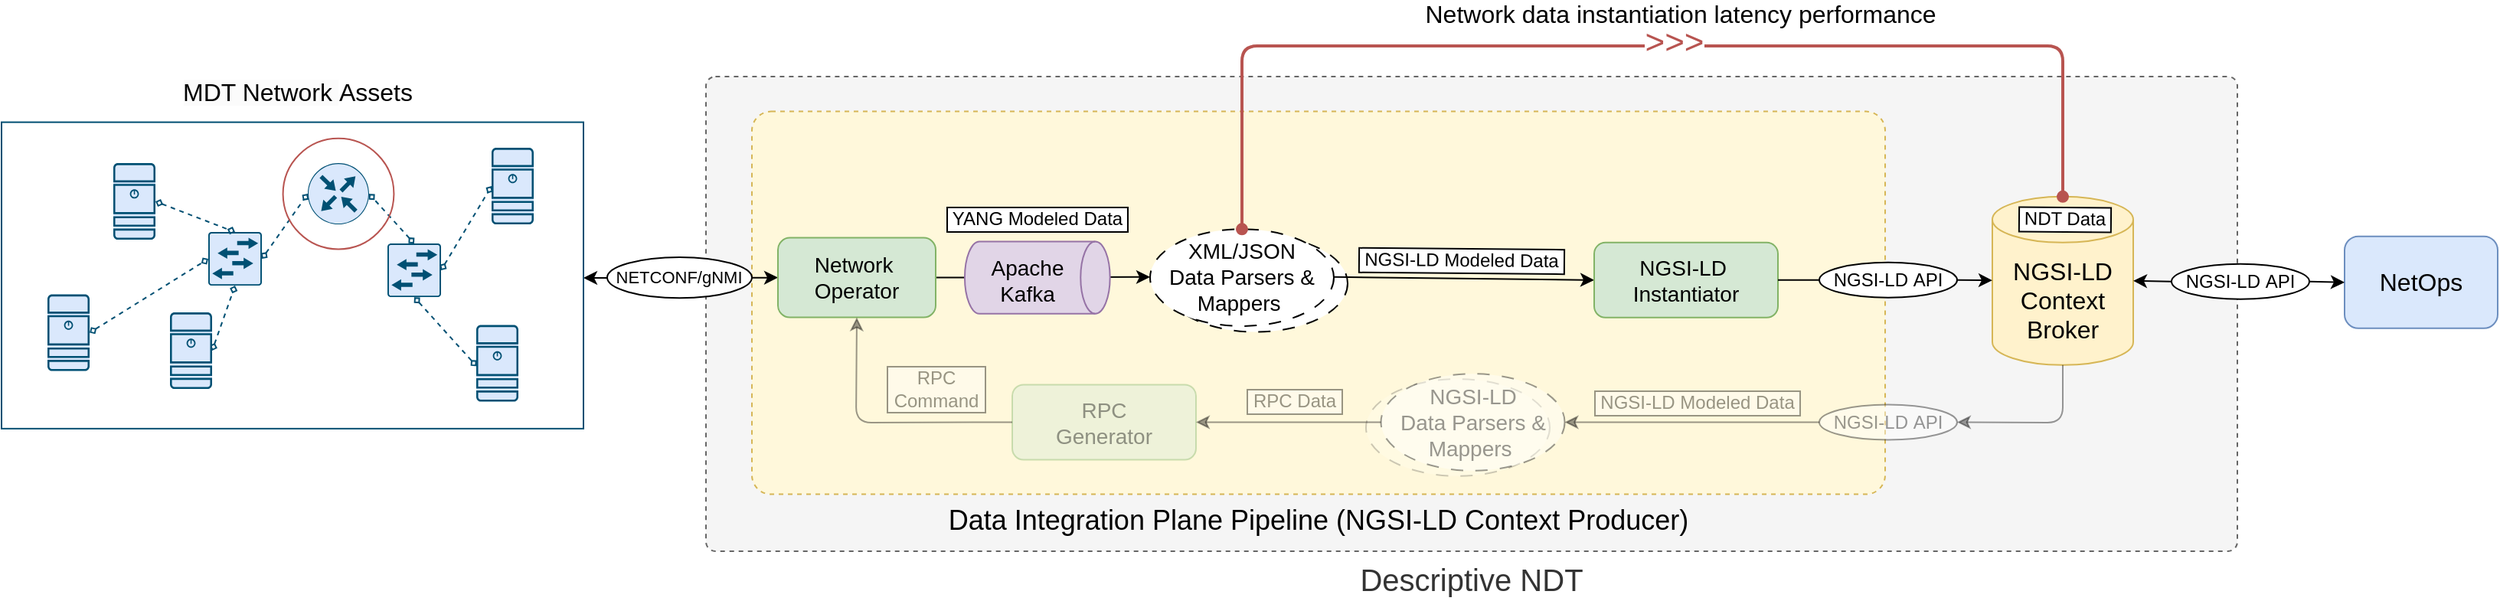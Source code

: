 <mxfile version="24.5.3" type="device" pages="14">
  <diagram name="network-data-adquisition-old" id="jr-bjLBzd4RtNMnzoUaN">
    <mxGraphModel dx="2195" dy="1029" grid="1" gridSize="10" guides="1" tooltips="1" connect="1" arrows="1" fold="1" page="1" pageScale="1" pageWidth="827" pageHeight="1169" math="0" shadow="0">
      <root>
        <mxCell id="0" />
        <mxCell id="1" parent="0" />
        <mxCell id="kOsrTjX0bTZvPaXUsvNl-111" value="&lt;font style=&quot;font-size: 20px;&quot;&gt;Descriptive NDT&lt;/font&gt;" style="rounded=1;whiteSpace=wrap;html=1;labelPosition=center;verticalLabelPosition=bottom;align=center;verticalAlign=top;fontFamily=Helvetica;arcSize=2;glass=0;shadow=0;dashed=1;fillColor=#f5f5f5;fontColor=#333333;strokeColor=#666666;" parent="1" vertex="1">
          <mxGeometry x="30" y="460" width="1000" height="310" as="geometry" />
        </mxCell>
        <mxCell id="kOsrTjX0bTZvPaXUsvNl-112" value="&lt;font style=&quot;font-size: 18px;&quot;&gt;Data Integration Plane Pipeline (NGSI-LD&amp;nbsp;Context Producer)&lt;/font&gt;" style="rounded=1;whiteSpace=wrap;html=1;labelPosition=center;verticalLabelPosition=bottom;align=center;verticalAlign=top;fontFamily=Helvetica;arcSize=5;dashed=1;fillColor=#FFF8DB;strokeColor=#D6B656;" parent="1" vertex="1">
          <mxGeometry x="60" y="482.81" width="740" height="250" as="geometry" />
        </mxCell>
        <mxCell id="kOsrTjX0bTZvPaXUsvNl-123" value="" style="endArrow=classic;rounded=0;exitX=1;exitY=0.5;exitDx=0;exitDy=0;labelBackgroundColor=#F5F5F5;fontColor=default;html=1;labelBorderColor=none;strokeColor=default;fontFamily=Helvetica;entryX=0;entryY=0.5;entryDx=0;entryDy=0;" parent="1" source="kOsrTjX0bTZvPaXUsvNl-172" edge="1">
          <mxGeometry width="50" height="50" relative="1" as="geometry">
            <mxPoint x="181.335" y="591.095" as="sourcePoint" />
            <mxPoint x="320" y="590.905" as="targetPoint" />
          </mxGeometry>
        </mxCell>
        <mxCell id="kOsrTjX0bTZvPaXUsvNl-124" value="&lt;span style=&quot;&quot;&gt;&lt;font style=&quot;font-size: 12px;&quot;&gt;&amp;nbsp;YANG Modeled Data&amp;nbsp;&lt;/font&gt;&lt;/span&gt;" style="edgeLabel;html=1;align=center;verticalAlign=middle;resizable=0;points=[];fontFamily=Helvetica;labelBorderColor=default;labelBackgroundColor=#FFFFFF;rotation=0;" parent="kOsrTjX0bTZvPaXUsvNl-123" vertex="1" connectable="0">
          <mxGeometry x="-0.15" relative="1" as="geometry">
            <mxPoint x="6" y="-38" as="offset" />
          </mxGeometry>
        </mxCell>
        <mxCell id="kOsrTjX0bTZvPaXUsvNl-125" value="&lt;font style=&quot;font-size: 16px;&quot;&gt;NGSI-LD Context&lt;br style=&quot;&quot;&gt;Broker&lt;/font&gt;" style="shape=cylinder3;whiteSpace=wrap;html=1;boundedLbl=1;backgroundOutline=1;size=15;fillColor=#fff2cc;strokeColor=#d6b656;fontFamily=Helvetica;fontSize=14;" parent="1" vertex="1">
          <mxGeometry x="870" y="538.4" width="92" height="110" as="geometry" />
        </mxCell>
        <mxCell id="kOsrTjX0bTZvPaXUsvNl-141" value="" style="endArrow=classic;html=1;rounded=0;strokeWidth=1;endFill=1;align=center;labelBorderColor=default;exitX=1.006;exitY=0.672;exitDx=0;exitDy=0;fontFamily=Helvetica;labelBackgroundColor=#FFFFFF;startArrow=classic;startFill=1;exitPerimeter=0;entryX=0;entryY=0.5;entryDx=0;entryDy=0;" parent="1" target="kOsrTjX0bTZvPaXUsvNl-172" edge="1">
          <mxGeometry x="-0.115" y="8" width="50" height="50" relative="1" as="geometry">
            <mxPoint x="-50.0" y="591.457" as="sourcePoint" />
            <mxPoint x="73.72" y="591.16" as="targetPoint" />
            <mxPoint as="offset" />
          </mxGeometry>
        </mxCell>
        <mxCell id="kOsrTjX0bTZvPaXUsvNl-143" value="&lt;span style=&quot;font-size: 16px; font-weight: 400;&quot;&gt;NetOps&lt;/span&gt;" style="rounded=1;whiteSpace=wrap;html=1;fillColor=#dae8fc;strokeColor=#6c8ebf;fontStyle=1;fontSize=15;strokeWidth=1;fontFamily=Helvetica;" parent="1" vertex="1">
          <mxGeometry x="1100" y="564.4" width="100" height="60" as="geometry" />
        </mxCell>
        <mxCell id="kOsrTjX0bTZvPaXUsvNl-144" value="" style="endArrow=classic;html=1;rounded=0;startArrow=none;startFill=0;entryX=0;entryY=0.5;entryDx=0;entryDy=0;exitX=1;exitY=0.5;exitDx=0;exitDy=0;fontFamily=Helvetica;" parent="1" source="kOsrTjX0bTZvPaXUsvNl-184" target="kOsrTjX0bTZvPaXUsvNl-143" edge="1">
          <mxGeometry width="50" height="50" relative="1" as="geometry">
            <mxPoint x="420" y="339" as="sourcePoint" />
            <mxPoint x="590" y="339" as="targetPoint" />
            <mxPoint as="offset" />
          </mxGeometry>
        </mxCell>
        <mxCell id="kOsrTjX0bTZvPaXUsvNl-145" value="&lt;font style=&quot;font-size: 16px;&quot;&gt;&lt;span style=&quot;color: rgb(0, 0, 0); font-style: normal; font-variant-ligatures: normal; font-variant-caps: normal; font-weight: 400; letter-spacing: normal; orphans: 2; text-align: center; text-indent: 0px; text-transform: none; widows: 2; word-spacing: 0px; -webkit-text-stroke-width: 0px; white-space: normal; background-color: rgb(251, 251, 251); text-decoration-thickness: initial; text-decoration-style: initial; text-decoration-color: initial; float: none; display: inline !important;&quot;&gt;MDT Network&amp;nbsp;&lt;/span&gt;&lt;span style=&quot;forced-color-adjust: none; color: rgb(0, 0, 0); font-style: normal; font-variant-ligatures: normal; font-variant-caps: normal; font-weight: 400; letter-spacing: normal; orphans: 2; text-align: center; text-indent: 0px; text-transform: none; widows: 2; word-spacing: 0px; -webkit-text-stroke-width: 0px; white-space: normal; background-color: initial; text-decoration-thickness: initial; text-decoration-style: initial; text-decoration-color: initial;&quot;&gt;Assets&lt;/span&gt;&lt;/font&gt;" style="text;html=1;align=center;verticalAlign=middle;whiteSpace=wrap;rounded=0;fontFamily=Helvetica;" parent="1" vertex="1">
          <mxGeometry x="-353" y="455" width="233" height="30" as="geometry" />
        </mxCell>
        <mxCell id="kOsrTjX0bTZvPaXUsvNl-146" value="&lt;div&gt;&lt;span style=&quot;background-color: initial;&quot;&gt;&lt;br&gt;&lt;/span&gt;&lt;/div&gt;" style="rounded=0;whiteSpace=wrap;html=1;labelPosition=center;verticalLabelPosition=top;align=center;verticalAlign=bottom;fontSize=16;strokeColor=#005073;" parent="1" vertex="1">
          <mxGeometry x="-430" y="489.81" width="380" height="200.13" as="geometry" />
        </mxCell>
        <mxCell id="kOsrTjX0bTZvPaXUsvNl-147" value="" style="sketch=0;points=[[0.5,0,0],[1,0.5,0],[0.5,1,0],[0,0.5,0],[0.145,0.145,0],[0.856,0.145,0],[0.855,0.856,0],[0.145,0.855,0]];verticalLabelPosition=bottom;html=1;verticalAlign=top;aspect=fixed;align=center;pointerEvents=1;shape=mxgraph.cisco19.rect;prIcon=router;fillColor=#DAE8FC;strokeColor=#005073;" parent="1" vertex="1">
          <mxGeometry x="-230" y="516.56" width="40" height="40" as="geometry" />
        </mxCell>
        <mxCell id="kOsrTjX0bTZvPaXUsvNl-148" value="" style="sketch=0;points=[[0.015,0.015,0],[0.985,0.015,0],[0.985,0.985,0],[0.015,0.985,0],[0.25,0,0],[0.5,0,0],[0.75,0,0],[1,0.25,0],[1,0.5,0],[1,0.75,0],[0.75,1,0],[0.5,1,0],[0.25,1,0],[0,0.75,0],[0,0.5,0],[0,0.25,0]];verticalLabelPosition=bottom;html=1;verticalAlign=top;aspect=fixed;align=center;pointerEvents=1;shape=mxgraph.cisco19.rect;prIcon=l2_switch;fillColor=#DAE8FC;strokeColor=#005073;" parent="1" vertex="1">
          <mxGeometry x="-295" y="561.56" width="35" height="35" as="geometry" />
        </mxCell>
        <mxCell id="kOsrTjX0bTZvPaXUsvNl-149" value="" style="sketch=0;points=[[0.015,0.015,0],[0.985,0.015,0],[0.985,0.985,0],[0.015,0.985,0],[0.25,0,0],[0.5,0,0],[0.75,0,0],[1,0.25,0],[1,0.5,0],[1,0.75,0],[0.75,1,0],[0.5,1,0],[0.25,1,0],[0,0.75,0],[0,0.5,0],[0,0.25,0]];verticalLabelPosition=bottom;html=1;verticalAlign=top;aspect=fixed;align=center;pointerEvents=1;shape=mxgraph.cisco19.rect;prIcon=l2_switch;fillColor=#DAE8FC;strokeColor=#005073;" parent="1" vertex="1">
          <mxGeometry x="-178" y="569.06" width="35" height="35" as="geometry" />
        </mxCell>
        <mxCell id="kOsrTjX0bTZvPaXUsvNl-150" value="" style="endArrow=diamond;dashed=1;html=1;rounded=0;exitX=1;exitY=0.5;exitDx=0;exitDy=0;exitPerimeter=0;entryX=0;entryY=0.5;entryDx=0;entryDy=0;entryPerimeter=0;endSize=3;startSize=3;startArrow=diamond;startFill=0;endFill=0;strokeColor=#005073;" parent="1" source="kOsrTjX0bTZvPaXUsvNl-162" target="kOsrTjX0bTZvPaXUsvNl-148" edge="1">
          <mxGeometry width="50" height="50" relative="1" as="geometry">
            <mxPoint x="-372.5" y="629.06" as="sourcePoint" />
            <mxPoint x="-290" y="386.56" as="targetPoint" />
          </mxGeometry>
        </mxCell>
        <mxCell id="kOsrTjX0bTZvPaXUsvNl-151" value="" style="endArrow=diamond;dashed=1;html=1;rounded=0;exitX=1;exitY=0.5;exitDx=0;exitDy=0;exitPerimeter=0;entryX=0.5;entryY=0;entryDx=0;entryDy=0;entryPerimeter=0;endSize=3;startSize=3;startArrow=diamond;startFill=0;endFill=0;strokeColor=#005073;" parent="1" source="kOsrTjX0bTZvPaXUsvNl-159" target="kOsrTjX0bTZvPaXUsvNl-148" edge="1">
          <mxGeometry width="50" height="50" relative="1" as="geometry">
            <mxPoint x="-330" y="541.56" as="sourcePoint" />
            <mxPoint x="-285" y="589.56" as="targetPoint" />
          </mxGeometry>
        </mxCell>
        <mxCell id="kOsrTjX0bTZvPaXUsvNl-152" value="" style="endArrow=diamond;dashed=1;html=1;rounded=0;exitX=1;exitY=0.5;exitDx=0;exitDy=0;exitPerimeter=0;entryX=0.5;entryY=1;entryDx=0;entryDy=0;entryPerimeter=0;endSize=3;startSize=3;startArrow=diamond;startFill=0;endFill=0;strokeColor=#005073;" parent="1" source="kOsrTjX0bTZvPaXUsvNl-165" target="kOsrTjX0bTZvPaXUsvNl-148" edge="1">
          <mxGeometry width="50" height="50" relative="1" as="geometry">
            <mxPoint x="-288.5" y="639.06" as="sourcePoint" />
            <mxPoint x="-275" y="599.56" as="targetPoint" />
          </mxGeometry>
        </mxCell>
        <mxCell id="kOsrTjX0bTZvPaXUsvNl-153" value="" style="endArrow=diamond;dashed=1;html=1;rounded=0;exitX=1;exitY=0.5;exitDx=0;exitDy=0;exitPerimeter=0;entryX=0;entryY=0.5;entryDx=0;entryDy=0;entryPerimeter=0;endSize=3;startSize=3;startArrow=diamond;startFill=0;endFill=0;strokeColor=#005073;" parent="1" source="kOsrTjX0bTZvPaXUsvNl-148" target="kOsrTjX0bTZvPaXUsvNl-147" edge="1">
          <mxGeometry width="50" height="50" relative="1" as="geometry">
            <mxPoint x="-342" y="659.56" as="sourcePoint" />
            <mxPoint x="-265" y="609.56" as="targetPoint" />
          </mxGeometry>
        </mxCell>
        <mxCell id="kOsrTjX0bTZvPaXUsvNl-154" value="" style="endArrow=diamond;dashed=1;html=1;rounded=0;exitX=0.5;exitY=0;exitDx=0;exitDy=0;exitPerimeter=0;startArrow=diamond;startFill=0;endSize=3;startSize=3;endFill=0;fillColor=#f8cecc;strokeColor=#005073;" parent="1" source="kOsrTjX0bTZvPaXUsvNl-149" edge="1">
          <mxGeometry width="50" height="50" relative="1" as="geometry">
            <mxPoint x="-332" y="669.56" as="sourcePoint" />
            <mxPoint x="-190" y="536.56" as="targetPoint" />
          </mxGeometry>
        </mxCell>
        <mxCell id="kOsrTjX0bTZvPaXUsvNl-155" value="" style="endArrow=diamond;dashed=1;html=1;rounded=0;exitX=1;exitY=0.5;exitDx=0;exitDy=0;exitPerimeter=0;entryX=0;entryY=0.5;entryDx=0;entryDy=0;entryPerimeter=0;endSize=3;startSize=3;startArrow=diamond;startFill=0;endFill=0;fillColor=#f8cecc;strokeColor=#005073;" parent="1" source="kOsrTjX0bTZvPaXUsvNl-149" target="kOsrTjX0bTZvPaXUsvNl-171" edge="1">
          <mxGeometry width="50" height="50" relative="1" as="geometry">
            <mxPoint x="-322" y="679.56" as="sourcePoint" />
            <mxPoint x="-103" y="531.56" as="targetPoint" />
          </mxGeometry>
        </mxCell>
        <mxCell id="kOsrTjX0bTZvPaXUsvNl-156" value="" style="endArrow=diamond;dashed=1;html=1;rounded=0;exitX=0.5;exitY=1;exitDx=0;exitDy=0;exitPerimeter=0;entryX=0.005;entryY=0.536;entryDx=0;entryDy=0;entryPerimeter=0;endSize=3;startSize=3;startArrow=diamond;startFill=0;endFill=0;strokeColor=#005073;" parent="1" source="kOsrTjX0bTZvPaXUsvNl-149" target="kOsrTjX0bTZvPaXUsvNl-168" edge="1">
          <mxGeometry width="50" height="50" relative="1" as="geometry">
            <mxPoint x="-312" y="689.56" as="sourcePoint" />
            <mxPoint x="-120" y="646.56" as="targetPoint" />
          </mxGeometry>
        </mxCell>
        <mxCell id="kOsrTjX0bTZvPaXUsvNl-157" value="" style="group" parent="1" vertex="1" connectable="0">
          <mxGeometry x="-357" y="516.56" width="27.5" height="50" as="geometry" />
        </mxCell>
        <mxCell id="kOsrTjX0bTZvPaXUsvNl-158" value="&lt;div&gt;&lt;span style=&quot;background-color: initial;&quot;&gt;&lt;br&gt;&lt;/span&gt;&lt;/div&gt;" style="rounded=1;whiteSpace=wrap;html=1;labelPosition=center;verticalLabelPosition=top;align=center;verticalAlign=bottom;fontSize=16;fillColor=#dae8fc;strokeColor=none;container=0;" parent="kOsrTjX0bTZvPaXUsvNl-157" vertex="1">
          <mxGeometry width="27.5" height="50" as="geometry" />
        </mxCell>
        <mxCell id="kOsrTjX0bTZvPaXUsvNl-159" value="" style="sketch=0;points=[[0.015,0.015,0],[0.985,0.015,0],[0.985,0.985,0],[0.015,0.985,0],[0.25,0,0],[0.5,0,0],[0.75,0,0],[1,0.25,0],[1,0.5,0],[1,0.75,0],[0.75,1,0],[0.5,1,0],[0.25,1,0],[0,0.75,0],[0,0.5,0],[0,0.25,0]];verticalLabelPosition=bottom;html=1;verticalAlign=top;aspect=fixed;align=center;pointerEvents=1;shape=mxgraph.cisco19.server;fillColor=#005073;strokeColor=#005073e;collapsible=0;container=0;fixDash=0;comic=0;" parent="kOsrTjX0bTZvPaXUsvNl-157" vertex="1">
          <mxGeometry width="27.5" height="50" as="geometry" />
        </mxCell>
        <mxCell id="kOsrTjX0bTZvPaXUsvNl-160" value="" style="group" parent="1" vertex="1" connectable="0">
          <mxGeometry x="-400" y="602.31" width="27.5" height="50" as="geometry" />
        </mxCell>
        <mxCell id="kOsrTjX0bTZvPaXUsvNl-161" value="&lt;div&gt;&lt;span style=&quot;background-color: initial;&quot;&gt;&lt;br&gt;&lt;/span&gt;&lt;/div&gt;" style="rounded=1;whiteSpace=wrap;html=1;labelPosition=center;verticalLabelPosition=top;align=center;verticalAlign=bottom;fontSize=16;fillColor=#dae8fc;strokeColor=none;container=0;" parent="kOsrTjX0bTZvPaXUsvNl-160" vertex="1">
          <mxGeometry width="27.5" height="50" as="geometry" />
        </mxCell>
        <mxCell id="kOsrTjX0bTZvPaXUsvNl-162" value="" style="sketch=0;points=[[0.015,0.015,0],[0.985,0.015,0],[0.985,0.985,0],[0.015,0.985,0],[0.25,0,0],[0.5,0,0],[0.75,0,0],[1,0.25,0],[1,0.5,0],[1,0.75,0],[0.75,1,0],[0.5,1,0],[0.25,1,0],[0,0.75,0],[0,0.5,0],[0,0.25,0]];verticalLabelPosition=bottom;html=1;verticalAlign=top;aspect=fixed;align=center;pointerEvents=1;shape=mxgraph.cisco19.server;fillColor=#005073;strokeColor=#005073e;collapsible=0;container=0;fixDash=0;comic=0;" parent="kOsrTjX0bTZvPaXUsvNl-160" vertex="1">
          <mxGeometry width="27.5" height="50" as="geometry" />
        </mxCell>
        <mxCell id="kOsrTjX0bTZvPaXUsvNl-163" value="" style="group" parent="1" vertex="1" connectable="0">
          <mxGeometry x="-320" y="614.06" width="27.5" height="50" as="geometry" />
        </mxCell>
        <mxCell id="kOsrTjX0bTZvPaXUsvNl-164" value="&lt;div&gt;&lt;span style=&quot;background-color: initial;&quot;&gt;&lt;br&gt;&lt;/span&gt;&lt;/div&gt;" style="rounded=1;whiteSpace=wrap;html=1;labelPosition=center;verticalLabelPosition=top;align=center;verticalAlign=bottom;fontSize=16;fillColor=#dae8fc;strokeColor=none;container=0;" parent="kOsrTjX0bTZvPaXUsvNl-163" vertex="1">
          <mxGeometry width="27.5" height="50" as="geometry" />
        </mxCell>
        <mxCell id="kOsrTjX0bTZvPaXUsvNl-165" value="" style="sketch=0;points=[[0.015,0.015,0],[0.985,0.015,0],[0.985,0.985,0],[0.015,0.985,0],[0.25,0,0],[0.5,0,0],[0.75,0,0],[1,0.25,0],[1,0.5,0],[1,0.75,0],[0.75,1,0],[0.5,1,0],[0.25,1,0],[0,0.75,0],[0,0.5,0],[0,0.25,0]];verticalLabelPosition=bottom;html=1;verticalAlign=top;aspect=fixed;align=center;pointerEvents=1;shape=mxgraph.cisco19.server;fillColor=#005073;strokeColor=#005073e;collapsible=0;container=0;fixDash=0;comic=0;" parent="kOsrTjX0bTZvPaXUsvNl-163" vertex="1">
          <mxGeometry width="27.5" height="50" as="geometry" />
        </mxCell>
        <mxCell id="kOsrTjX0bTZvPaXUsvNl-166" value="" style="group" parent="1" vertex="1" connectable="0">
          <mxGeometry x="-120" y="622.31" width="27.5" height="50" as="geometry" />
        </mxCell>
        <mxCell id="kOsrTjX0bTZvPaXUsvNl-167" value="&lt;div&gt;&lt;span style=&quot;background-color: initial;&quot;&gt;&lt;br&gt;&lt;/span&gt;&lt;/div&gt;" style="rounded=1;whiteSpace=wrap;html=1;labelPosition=center;verticalLabelPosition=top;align=center;verticalAlign=bottom;fontSize=16;fillColor=#dae8fc;strokeColor=none;container=0;" parent="kOsrTjX0bTZvPaXUsvNl-166" vertex="1">
          <mxGeometry width="27.5" height="50" as="geometry" />
        </mxCell>
        <mxCell id="kOsrTjX0bTZvPaXUsvNl-168" value="" style="sketch=0;points=[[0.015,0.015,0],[0.985,0.015,0],[0.985,0.985,0],[0.015,0.985,0],[0.25,0,0],[0.5,0,0],[0.75,0,0],[1,0.25,0],[1,0.5,0],[1,0.75,0],[0.75,1,0],[0.5,1,0],[0.25,1,0],[0,0.75,0],[0,0.5,0],[0,0.25,0]];verticalLabelPosition=bottom;html=1;verticalAlign=top;aspect=fixed;align=center;pointerEvents=1;shape=mxgraph.cisco19.server;fillColor=#005073;strokeColor=#005073e;collapsible=0;container=0;fixDash=0;comic=0;" parent="kOsrTjX0bTZvPaXUsvNl-166" vertex="1">
          <mxGeometry width="27.5" height="50" as="geometry" />
        </mxCell>
        <mxCell id="kOsrTjX0bTZvPaXUsvNl-169" value="" style="group" parent="1" vertex="1" connectable="0">
          <mxGeometry x="-110" y="506.56" width="27.5" height="50" as="geometry" />
        </mxCell>
        <mxCell id="kOsrTjX0bTZvPaXUsvNl-170" value="&lt;div&gt;&lt;span style=&quot;background-color: initial;&quot;&gt;&lt;br&gt;&lt;/span&gt;&lt;/div&gt;" style="rounded=1;whiteSpace=wrap;html=1;labelPosition=center;verticalLabelPosition=top;align=center;verticalAlign=bottom;fontSize=16;fillColor=#dae8fc;strokeColor=none;container=0;" parent="kOsrTjX0bTZvPaXUsvNl-169" vertex="1">
          <mxGeometry width="27.5" height="50" as="geometry" />
        </mxCell>
        <mxCell id="kOsrTjX0bTZvPaXUsvNl-171" value="" style="sketch=0;points=[[0.015,0.015,0],[0.985,0.015,0],[0.985,0.985,0],[0.015,0.985,0],[0.25,0,0],[0.5,0,0],[0.75,0,0],[1,0.25,0],[1,0.5,0],[1,0.75,0],[0.75,1,0],[0.5,1,0],[0.25,1,0],[0,0.75,0],[0,0.5,0],[0,0.25,0]];verticalLabelPosition=bottom;html=1;verticalAlign=top;aspect=fixed;align=center;pointerEvents=1;shape=mxgraph.cisco19.server;fillColor=#005073;strokeColor=#005073e;collapsible=0;container=0;fixDash=0;comic=0;" parent="kOsrTjX0bTZvPaXUsvNl-169" vertex="1">
          <mxGeometry width="27.5" height="50" as="geometry" />
        </mxCell>
        <mxCell id="kOsrTjX0bTZvPaXUsvNl-172" value="Network&amp;nbsp;&lt;div&gt;&lt;span style=&quot;background-color: initial;&quot;&gt;Operator&lt;/span&gt;&lt;/div&gt;" style="rounded=1;whiteSpace=wrap;html=1;fontFamily=Helvetica;fontSize=14;fillColor=#d5e8d4;strokeColor=#82b366;" parent="1" vertex="1">
          <mxGeometry x="77" y="565.31" width="103" height="52" as="geometry" />
        </mxCell>
        <mxCell id="kOsrTjX0bTZvPaXUsvNl-178" value="&lt;span style=&quot;&quot;&gt;&lt;font style=&quot;font-size: 12px;&quot;&gt;&amp;nbsp;NDT Data&amp;nbsp;&lt;/font&gt;&lt;/span&gt;" style="edgeLabel;html=1;align=center;verticalAlign=middle;resizable=0;points=[];fontFamily=Helvetica;labelBorderColor=#000000;labelBackgroundColor=#FFFFFF;rotation=0.5;" parent="1" vertex="1" connectable="0">
          <mxGeometry x="940.003" y="534.402" as="geometry">
            <mxPoint x="-23.019" y="18.174" as="offset" />
          </mxGeometry>
        </mxCell>
        <mxCell id="kOsrTjX0bTZvPaXUsvNl-184" value="&lt;span style=&quot;text-wrap: nowrap;&quot;&gt;NGSI-LD&amp;nbsp;&lt;/span&gt;&lt;span style=&quot;text-wrap: nowrap; background-color: initial;&quot;&gt;API&lt;/span&gt;" style="ellipse;whiteSpace=wrap;html=1;" parent="1" vertex="1">
          <mxGeometry x="987" y="582.41" width="90" height="23" as="geometry" />
        </mxCell>
        <mxCell id="kOsrTjX0bTZvPaXUsvNl-185" value="" style="shape=cylinder3;whiteSpace=wrap;html=1;boundedLbl=1;backgroundOutline=1;size=9.6;rotation=90;fontFamily=Garamond;fillColor=#e1d5e7;strokeColor=#9673a6;" parent="1" vertex="1">
          <mxGeometry x="222.82" y="543.88" width="47.18" height="94.85" as="geometry" />
        </mxCell>
        <mxCell id="kOsrTjX0bTZvPaXUsvNl-186" value="&lt;font style=&quot;font-size: 14px;&quot;&gt;Apache&lt;/font&gt;&lt;div&gt;&lt;font style=&quot;font-size: 14px;&quot;&gt;Kafka&lt;/font&gt;&lt;/div&gt;" style="text;html=1;align=center;verticalAlign=middle;whiteSpace=wrap;rounded=0;" parent="1" vertex="1">
          <mxGeometry x="210" y="577.6" width="60" height="30" as="geometry" />
        </mxCell>
        <mxCell id="kOsrTjX0bTZvPaXUsvNl-187" value="" style="ellipse;whiteSpace=wrap;html=1;dashed=1;dashPattern=8 8;" parent="1" vertex="1">
          <mxGeometry x="329" y="563.45" width="120" height="63.31" as="geometry" />
        </mxCell>
        <mxCell id="kOsrTjX0bTZvPaXUsvNl-188" value="&lt;font style=&quot;font-size: 14px;&quot;&gt;XML/JSON&lt;/font&gt;&lt;div style=&quot;font-size: 14px;&quot;&gt;&lt;span style=&quot;background-color: initial;&quot;&gt;Data&amp;nbsp;&lt;/span&gt;&lt;span style=&quot;background-color: initial;&quot;&gt;Parsers &amp;amp; Mappers&amp;nbsp;&lt;/span&gt;&lt;/div&gt;" style="ellipse;whiteSpace=wrap;html=1;dashed=1;dashPattern=8 8;" parent="1" vertex="1">
          <mxGeometry x="320" y="559.65" width="120" height="63.31" as="geometry" />
        </mxCell>
        <mxCell id="kOsrTjX0bTZvPaXUsvNl-189" value="&lt;span style=&quot;&quot;&gt;&lt;font style=&quot;font-size: 12px;&quot;&gt;&amp;nbsp;NGSI-LD Modeled Data&amp;nbsp;&lt;/font&gt;&lt;/span&gt;" style="edgeLabel;html=1;align=center;verticalAlign=middle;resizable=0;points=[];fontFamily=Helvetica;labelBorderColor=#000000;labelBackgroundColor=#FFFFFF;rotation=0.5;" parent="1" vertex="1" connectable="0">
          <mxGeometry x="546.003" y="561.562" as="geometry">
            <mxPoint x="-23.019" y="18.174" as="offset" />
          </mxGeometry>
        </mxCell>
        <mxCell id="kOsrTjX0bTZvPaXUsvNl-190" value="" style="endArrow=classic;rounded=0;labelBackgroundColor=#F5F5F5;fontColor=default;html=1;labelBorderColor=none;strokeColor=default;fontFamily=Helvetica;exitX=1;exitY=0.5;exitDx=0;exitDy=0;entryX=0;entryY=0.5;entryDx=0;entryDy=0;" parent="1" target="kOsrTjX0bTZvPaXUsvNl-216" edge="1">
          <mxGeometry width="50" height="50" relative="1" as="geometry">
            <mxPoint x="440" y="590.905" as="sourcePoint" />
            <mxPoint x="630" y="591" as="targetPoint" />
          </mxGeometry>
        </mxCell>
        <mxCell id="kOsrTjX0bTZvPaXUsvNl-197" value="" style="ellipse;whiteSpace=wrap;html=1;dashed=1;dashPattern=8 8;textOpacity=40;opacity=20;" parent="1" vertex="1">
          <mxGeometry x="461.0" y="657.56" width="120" height="63.31" as="geometry" />
        </mxCell>
        <mxCell id="kOsrTjX0bTZvPaXUsvNl-198" value="&lt;div style=&quot;font-size: 14px;&quot;&gt;&lt;span style=&quot;background-color: initial;&quot;&gt;NGSI-LD Data&amp;nbsp;&lt;/span&gt;&lt;span style=&quot;background-color: initial;&quot;&gt;Parsers &amp;amp; Mappers&amp;nbsp;&lt;/span&gt;&lt;br&gt;&lt;/div&gt;" style="ellipse;whiteSpace=wrap;html=1;dashed=1;dashPattern=8 8;textOpacity=40;opacity=40;" parent="1" vertex="1">
          <mxGeometry x="470.76" y="654.09" width="120" height="63.31" as="geometry" />
        </mxCell>
        <mxCell id="kOsrTjX0bTZvPaXUsvNl-199" value="&lt;span style=&quot;text-wrap: nowrap;&quot;&gt;NGSI-LD&amp;nbsp;&lt;/span&gt;&lt;span style=&quot;text-wrap: nowrap; background-color: initial;&quot;&gt;API&lt;/span&gt;" style="ellipse;whiteSpace=wrap;html=1;textOpacity=40;opacity=40;" parent="1" vertex="1">
          <mxGeometry x="757" y="674.24" width="90" height="23" as="geometry" />
        </mxCell>
        <mxCell id="kOsrTjX0bTZvPaXUsvNl-200" value="" style="endArrow=classic;rounded=1;exitX=0.5;exitY=1;exitDx=0;exitDy=0;labelBackgroundColor=#F5F5F5;fontColor=default;html=1;labelBorderColor=none;strokeColor=default;fontFamily=Helvetica;exitPerimeter=0;entryX=1;entryY=0.5;entryDx=0;entryDy=0;curved=0;opacity=40;textOpacity=40;" parent="1" source="kOsrTjX0bTZvPaXUsvNl-125" target="kOsrTjX0bTZvPaXUsvNl-199" edge="1">
          <mxGeometry width="50" height="50" relative="1" as="geometry">
            <mxPoint x="743" y="603" as="sourcePoint" />
            <mxPoint x="880" y="603" as="targetPoint" />
            <Array as="points">
              <mxPoint x="916" y="686" />
            </Array>
          </mxGeometry>
        </mxCell>
        <mxCell id="kOsrTjX0bTZvPaXUsvNl-201" value="" style="endArrow=classic;rounded=0;exitX=0;exitY=0.5;exitDx=0;exitDy=0;labelBackgroundColor=#F5F5F5;fontColor=default;html=1;labelBorderColor=none;strokeColor=default;fontFamily=Helvetica;entryX=1;entryY=0.5;entryDx=0;entryDy=0;opacity=40;textOpacity=40;" parent="1" source="kOsrTjX0bTZvPaXUsvNl-199" target="kOsrTjX0bTZvPaXUsvNl-198" edge="1">
          <mxGeometry width="50" height="50" relative="1" as="geometry">
            <mxPoint x="753" y="613" as="sourcePoint" />
            <mxPoint x="890" y="613" as="targetPoint" />
          </mxGeometry>
        </mxCell>
        <mxCell id="kOsrTjX0bTZvPaXUsvNl-202" value="&lt;span style=&quot;&quot;&gt;&lt;font style=&quot;font-size: 12px;&quot;&gt;&amp;nbsp;NGSI-LD Modeled Data&amp;nbsp;&lt;/font&gt;&lt;/span&gt;" style="edgeLabel;html=1;align=center;verticalAlign=middle;resizable=0;points=[];fontFamily=Helvetica;labelBorderColor=#000000;labelBackgroundColor=#FFFFFF;rotation=0;textOpacity=40;" parent="1" vertex="1" connectable="0">
          <mxGeometry x="700.003" y="654.092" as="geometry">
            <mxPoint x="-23.019" y="18.174" as="offset" />
          </mxGeometry>
        </mxCell>
        <mxCell id="kOsrTjX0bTZvPaXUsvNl-203" value="&lt;span style=&quot;font-size: 12px;&quot;&gt;&amp;nbsp;RPC Data&amp;nbsp;&lt;/span&gt;" style="edgeLabel;html=1;align=center;verticalAlign=middle;resizable=0;points=[];fontFamily=Helvetica;labelBorderColor=default;labelBackgroundColor=#FFFFFF;rotation=0;textOpacity=40;" parent="1" vertex="1" connectable="0">
          <mxGeometry x="414.0" y="671.996" as="geometry" />
        </mxCell>
        <mxCell id="kOsrTjX0bTZvPaXUsvNl-204" value="&lt;div style=&quot;font-size: 14px;&quot;&gt;&lt;font style=&quot;font-size: 14px;&quot;&gt;RPC&lt;/font&gt;&lt;/div&gt;&lt;div style=&quot;font-size: 14px;&quot;&gt;Generator&lt;/div&gt;" style="rounded=1;whiteSpace=wrap;html=1;fontFamily=Helvetica;fillColor=#d5e8d4;strokeColor=#82b366;fontSize=14;textOpacity=40;opacity=40;" parent="1" vertex="1">
          <mxGeometry x="230" y="661.24" width="120" height="49" as="geometry" />
        </mxCell>
        <mxCell id="kOsrTjX0bTZvPaXUsvNl-205" value="" style="endArrow=classic;rounded=0;exitX=0;exitY=0.5;exitDx=0;exitDy=0;labelBackgroundColor=#F5F5F5;fontColor=default;html=1;labelBorderColor=none;strokeColor=default;fontFamily=Helvetica;entryX=1;entryY=0.5;entryDx=0;entryDy=0;opacity=40;textOpacity=40;" parent="1" source="kOsrTjX0bTZvPaXUsvNl-198" target="kOsrTjX0bTZvPaXUsvNl-204" edge="1">
          <mxGeometry width="50" height="50" relative="1" as="geometry">
            <mxPoint x="763" y="623" as="sourcePoint" />
            <mxPoint x="370" y="689" as="targetPoint" />
            <Array as="points" />
          </mxGeometry>
        </mxCell>
        <mxCell id="kOsrTjX0bTZvPaXUsvNl-206" value="" style="endArrow=classic;rounded=1;exitX=0;exitY=0.5;exitDx=0;exitDy=0;labelBackgroundColor=#F5F5F5;fontColor=default;html=1;labelBorderColor=none;strokeColor=default;fontFamily=Helvetica;entryX=0.5;entryY=1;entryDx=0;entryDy=0;curved=0;opacity=40;textOpacity=40;" parent="1" source="kOsrTjX0bTZvPaXUsvNl-204" target="kOsrTjX0bTZvPaXUsvNl-172" edge="1">
          <mxGeometry width="50" height="50" relative="1" as="geometry">
            <mxPoint x="467" y="696" as="sourcePoint" />
            <mxPoint x="330" y="696" as="targetPoint" />
            <Array as="points">
              <mxPoint x="128" y="686" />
            </Array>
          </mxGeometry>
        </mxCell>
        <mxCell id="kOsrTjX0bTZvPaXUsvNl-207" value="" style="endArrow=classic;rounded=0;exitX=1;exitY=0.5;exitDx=0;exitDy=0;labelBackgroundColor=#F5F5F5;fontColor=default;html=1;labelBorderColor=none;strokeColor=default;fontFamily=Helvetica;" parent="1" source="kOsrTjX0bTZvPaXUsvNl-208" target="kOsrTjX0bTZvPaXUsvNl-125" edge="1">
          <mxGeometry width="50" height="50" relative="1" as="geometry">
            <mxPoint x="190" y="591.75" as="sourcePoint" />
            <mxPoint x="700" y="581.5" as="targetPoint" />
          </mxGeometry>
        </mxCell>
        <mxCell id="kOsrTjX0bTZvPaXUsvNl-208" value="&lt;span style=&quot;text-wrap: nowrap;&quot;&gt;NGSI-LD&amp;nbsp;&lt;/span&gt;&lt;span style=&quot;text-wrap: nowrap; background-color: initial;&quot;&gt;API&lt;/span&gt;" style="ellipse;whiteSpace=wrap;html=1;" parent="1" vertex="1">
          <mxGeometry x="757" y="581.41" width="90" height="23" as="geometry" />
        </mxCell>
        <mxCell id="kOsrTjX0bTZvPaXUsvNl-209" value="&lt;span style=&quot;font-size: 12px;&quot;&gt;&amp;nbsp;RPC&amp;nbsp;&lt;/span&gt;&lt;div&gt;&lt;span style=&quot;font-size: 12px;&quot;&gt;&amp;nbsp;Command&amp;nbsp;&lt;/span&gt;&lt;/div&gt;" style="edgeLabel;html=1;align=center;verticalAlign=middle;resizable=0;points=[];fontFamily=Helvetica;labelBorderColor=default;labelBackgroundColor=#FFFFFF;rotation=0;textOpacity=40;" parent="1" vertex="1" connectable="0">
          <mxGeometry x="180.0" y="663.716" as="geometry" />
        </mxCell>
        <mxCell id="kOsrTjX0bTZvPaXUsvNl-216" value="&lt;font style=&quot;font-size: 14px;&quot;&gt;NGSI-LD&amp;nbsp;&lt;/font&gt;&lt;div style=&quot;font-size: 14px;&quot;&gt;&lt;font style=&quot;font-size: 14px;&quot;&gt;Instantiator&lt;/font&gt;&lt;/div&gt;" style="rounded=1;whiteSpace=wrap;html=1;fontFamily=Helvetica;fillColor=#d5e8d4;strokeColor=#82b366;fontSize=14;points=[[0,0,0,0,0],[0,0.25,0,0,0],[0,0.5,0,0,0],[0,0.75,0,0,0],[0,1,0,0,0],[0.2,0,0,0,0],[0.2,1,0,0,0],[0.4,0,0,0,0],[0.4,1,0,0,0],[0.6,0,0,0,0],[0.6,1,0,0,0],[0.8,0,0,0,0],[0.8,1,0,0,0],[1,0,0,0,0],[1,0.25,0,0,0],[1,0.5,0,0,0],[1,0.75,0,0,0],[1,1,0,0,0]];" parent="1" vertex="1">
          <mxGeometry x="610" y="568.41" width="120" height="49" as="geometry" />
        </mxCell>
        <mxCell id="kOsrTjX0bTZvPaXUsvNl-222" value="&lt;span style=&quot;text-wrap: nowrap;&quot;&gt;&lt;font style=&quot;font-size: 11px;&quot;&gt;NETCONF/gNMI&lt;/font&gt;&lt;/span&gt;" style="ellipse;whiteSpace=wrap;html=1;rotation=0;" parent="1" vertex="1">
          <mxGeometry x="-34.51" y="577.96" width="94.51" height="26.69" as="geometry" />
        </mxCell>
        <mxCell id="kOsrTjX0bTZvPaXUsvNl-224" value="" style="endArrow=none;html=1;rounded=0;exitX=1;exitY=0.5;exitDx=0;exitDy=0;exitPerimeter=0;entryX=0;entryY=0.5;entryDx=0;entryDy=0;" parent="1" source="kOsrTjX0bTZvPaXUsvNl-216" target="kOsrTjX0bTZvPaXUsvNl-208" edge="1">
          <mxGeometry width="50" height="50" relative="1" as="geometry">
            <mxPoint x="650" y="640" as="sourcePoint" />
            <mxPoint x="700" y="590" as="targetPoint" />
          </mxGeometry>
        </mxCell>
        <mxCell id="kOsrTjX0bTZvPaXUsvNl-225" value="" style="endArrow=none;html=1;rounded=0;startArrow=classic;startFill=1;entryX=0;entryY=0.5;entryDx=0;entryDy=0;exitX=1;exitY=0.5;exitDx=0;exitDy=0;fontFamily=Helvetica;exitPerimeter=0;endFill=0;" parent="1" source="kOsrTjX0bTZvPaXUsvNl-125" target="kOsrTjX0bTZvPaXUsvNl-184" edge="1">
          <mxGeometry width="50" height="50" relative="1" as="geometry">
            <mxPoint x="1087" y="604" as="sourcePoint" />
            <mxPoint x="1110" y="603" as="targetPoint" />
            <mxPoint as="offset" />
          </mxGeometry>
        </mxCell>
        <mxCell id="kOsrTjX0bTZvPaXUsvNl-234" value="" style="endArrow=oval;startArrow=oval;html=1;rounded=1;exitX=0.5;exitY=0;exitDx=0;exitDy=0;entryX=0.5;entryY=0;entryDx=0;entryDy=0;entryPerimeter=0;startFill=1;endFill=1;fillColor=#f8cecc;strokeColor=#b85450;strokeWidth=2;curved=0;" parent="1" source="kOsrTjX0bTZvPaXUsvNl-188" target="kOsrTjX0bTZvPaXUsvNl-125" edge="1">
          <mxGeometry width="50" height="50" relative="1" as="geometry">
            <mxPoint x="400" y="660" as="sourcePoint" />
            <mxPoint x="450" y="610" as="targetPoint" />
            <Array as="points">
              <mxPoint x="380" y="440" />
              <mxPoint x="916" y="440" />
            </Array>
          </mxGeometry>
        </mxCell>
        <mxCell id="kOsrTjX0bTZvPaXUsvNl-236" value="&lt;font style=&quot;font-size: 16px;&quot;&gt;Network data instantiation latency performance&lt;/font&gt;" style="edgeLabel;html=1;align=center;verticalAlign=middle;resizable=0;points=[];" parent="kOsrTjX0bTZvPaXUsvNl-234" vertex="1" connectable="0">
          <mxGeometry x="0.007" y="1" relative="1" as="geometry">
            <mxPoint x="26" y="-20" as="offset" />
          </mxGeometry>
        </mxCell>
        <mxCell id="Z48IWo4fmUKnQ22mHnEf-1" value="&lt;span style=&quot;color: rgb(184, 84, 80); font-size: 22px;&quot;&gt;&amp;gt;&amp;gt;&amp;gt;&lt;/span&gt;" style="edgeLabel;html=1;align=center;verticalAlign=middle;resizable=0;points=[];" parent="kOsrTjX0bTZvPaXUsvNl-234" vertex="1" connectable="0">
          <mxGeometry x="0.064" y="-3" relative="1" as="geometry">
            <mxPoint y="-5" as="offset" />
          </mxGeometry>
        </mxCell>
        <mxCell id="5ZFpm75fnydolnO5Ys62-1" value="" style="ellipse;whiteSpace=wrap;html=1;aspect=fixed;fillColor=none;strokeColor=#b85450;" parent="1" vertex="1">
          <mxGeometry x="-246.2" y="500.36" width="72.4" height="72.4" as="geometry" />
        </mxCell>
      </root>
    </mxGraphModel>
  </diagram>
  <diagram name="network-data-adquisition" id="Y0Z-DVxhQ2rcIMiK6BgP">
    <mxGraphModel dx="2537" dy="1287" grid="1" gridSize="10" guides="1" tooltips="1" connect="1" arrows="1" fold="1" page="1" pageScale="1" pageWidth="827" pageHeight="1169" math="0" shadow="0">
      <root>
        <mxCell id="SaqXGS8Y4-fr7aoGDOJf-0" />
        <mxCell id="SaqXGS8Y4-fr7aoGDOJf-1" parent="SaqXGS8Y4-fr7aoGDOJf-0" />
        <mxCell id="SaqXGS8Y4-fr7aoGDOJf-2" value="&lt;font style=&quot;font-size: 20px;&quot;&gt;Descriptive NDT&lt;/font&gt;" style="rounded=1;whiteSpace=wrap;html=1;labelPosition=center;verticalLabelPosition=bottom;align=center;verticalAlign=top;fontFamily=Helvetica;arcSize=2;glass=0;shadow=0;dashed=1;fillColor=#f5f5f5;fontColor=#333333;strokeColor=#666666;" parent="SaqXGS8Y4-fr7aoGDOJf-1" vertex="1">
          <mxGeometry x="30" y="460" width="1000" height="310" as="geometry" />
        </mxCell>
        <mxCell id="SaqXGS8Y4-fr7aoGDOJf-3" value="&lt;font style=&quot;font-size: 18px;&quot;&gt;Data Integration Plane Pipeline (NGSI-LD&amp;nbsp;Context Producer)&lt;/font&gt;" style="rounded=1;whiteSpace=wrap;html=1;labelPosition=center;verticalLabelPosition=bottom;align=center;verticalAlign=top;fontFamily=Helvetica;arcSize=5;dashed=1;fillColor=#FFF8DB;strokeColor=#D6B656;" parent="SaqXGS8Y4-fr7aoGDOJf-1" vertex="1">
          <mxGeometry x="60" y="482.81" width="740" height="250" as="geometry" />
        </mxCell>
        <mxCell id="SaqXGS8Y4-fr7aoGDOJf-4" value="" style="endArrow=classic;rounded=0;exitX=1;exitY=0.5;exitDx=0;exitDy=0;labelBackgroundColor=#F5F5F5;fontColor=default;html=1;labelBorderColor=none;strokeColor=default;fontFamily=Helvetica;entryX=0;entryY=0.5;entryDx=0;entryDy=0;" parent="SaqXGS8Y4-fr7aoGDOJf-1" source="SaqXGS8Y4-fr7aoGDOJf-37" edge="1">
          <mxGeometry width="50" height="50" relative="1" as="geometry">
            <mxPoint x="181.335" y="591.095" as="sourcePoint" />
            <mxPoint x="320" y="590.905" as="targetPoint" />
          </mxGeometry>
        </mxCell>
        <mxCell id="SaqXGS8Y4-fr7aoGDOJf-5" value="&lt;span style=&quot;&quot;&gt;&lt;font style=&quot;font-size: 12px;&quot;&gt;&amp;nbsp;YANG Modeled Data&amp;nbsp;&lt;/font&gt;&lt;/span&gt;" style="edgeLabel;html=1;align=center;verticalAlign=middle;resizable=0;points=[];fontFamily=Helvetica;labelBorderColor=default;labelBackgroundColor=#FFFFFF;rotation=0;" parent="SaqXGS8Y4-fr7aoGDOJf-4" vertex="1" connectable="0">
          <mxGeometry x="-0.15" relative="1" as="geometry">
            <mxPoint x="6" y="-38" as="offset" />
          </mxGeometry>
        </mxCell>
        <mxCell id="SaqXGS8Y4-fr7aoGDOJf-6" value="&lt;font style=&quot;font-size: 16px;&quot;&gt;NGSI-LD Context&lt;br style=&quot;&quot;&gt;Broker&lt;/font&gt;" style="shape=cylinder3;whiteSpace=wrap;html=1;boundedLbl=1;backgroundOutline=1;size=15;fillColor=#fff2cc;strokeColor=#d6b656;fontFamily=Helvetica;fontSize=14;" parent="SaqXGS8Y4-fr7aoGDOJf-1" vertex="1">
          <mxGeometry x="870" y="538.4" width="92" height="110" as="geometry" />
        </mxCell>
        <mxCell id="SaqXGS8Y4-fr7aoGDOJf-7" value="" style="endArrow=classic;html=1;rounded=0;strokeWidth=1;endFill=1;align=center;labelBorderColor=default;exitX=1.006;exitY=0.672;exitDx=0;exitDy=0;fontFamily=Helvetica;labelBackgroundColor=#FFFFFF;startArrow=classic;startFill=1;exitPerimeter=0;entryX=0;entryY=0.5;entryDx=0;entryDy=0;" parent="SaqXGS8Y4-fr7aoGDOJf-1" target="SaqXGS8Y4-fr7aoGDOJf-37" edge="1">
          <mxGeometry x="-0.115" y="8" width="50" height="50" relative="1" as="geometry">
            <mxPoint x="-50.0" y="591.457" as="sourcePoint" />
            <mxPoint x="73.72" y="591.16" as="targetPoint" />
            <mxPoint as="offset" />
          </mxGeometry>
        </mxCell>
        <mxCell id="SaqXGS8Y4-fr7aoGDOJf-8" value="&lt;span style=&quot;font-size: 16px; font-weight: 400;&quot;&gt;NetOps&lt;/span&gt;" style="rounded=1;whiteSpace=wrap;html=1;fillColor=#dae8fc;strokeColor=#6c8ebf;fontStyle=1;fontSize=15;strokeWidth=1;fontFamily=Helvetica;" parent="SaqXGS8Y4-fr7aoGDOJf-1" vertex="1">
          <mxGeometry x="1100" y="564.4" width="100" height="60" as="geometry" />
        </mxCell>
        <mxCell id="SaqXGS8Y4-fr7aoGDOJf-9" value="" style="endArrow=classic;html=1;rounded=0;startArrow=none;startFill=0;entryX=0;entryY=0.5;entryDx=0;entryDy=0;exitX=1;exitY=0.5;exitDx=0;exitDy=0;fontFamily=Helvetica;" parent="SaqXGS8Y4-fr7aoGDOJf-1" source="SaqXGS8Y4-fr7aoGDOJf-39" target="SaqXGS8Y4-fr7aoGDOJf-8" edge="1">
          <mxGeometry width="50" height="50" relative="1" as="geometry">
            <mxPoint x="420" y="339" as="sourcePoint" />
            <mxPoint x="590" y="339" as="targetPoint" />
            <mxPoint as="offset" />
          </mxGeometry>
        </mxCell>
        <mxCell id="SaqXGS8Y4-fr7aoGDOJf-10" value="&lt;font style=&quot;font-size: 16px;&quot;&gt;&lt;span style=&quot;color: rgb(0, 0, 0); font-style: normal; font-variant-ligatures: normal; font-variant-caps: normal; font-weight: 400; letter-spacing: normal; orphans: 2; text-align: center; text-indent: 0px; text-transform: none; widows: 2; word-spacing: 0px; -webkit-text-stroke-width: 0px; white-space: normal; background-color: rgb(251, 251, 251); text-decoration-thickness: initial; text-decoration-style: initial; text-decoration-color: initial; float: none; display: inline !important;&quot;&gt;MDT&amp;nbsp;&lt;/span&gt;&lt;/font&gt;&lt;div&gt;&lt;font style=&quot;font-size: 16px;&quot;&gt;&lt;span style=&quot;color: rgb(0, 0, 0); font-style: normal; font-variant-ligatures: normal; font-variant-caps: normal; font-weight: 400; letter-spacing: normal; orphans: 2; text-align: center; text-indent: 0px; text-transform: none; widows: 2; word-spacing: 0px; -webkit-text-stroke-width: 0px; white-space: normal; background-color: rgb(251, 251, 251); text-decoration-thickness: initial; text-decoration-style: initial; text-decoration-color: initial; float: none; display: inline !important;&quot;&gt;Network&amp;nbsp;&lt;/span&gt;&lt;span style=&quot;forced-color-adjust: none; color: rgb(0, 0, 0); font-style: normal; font-variant-ligatures: normal; font-variant-caps: normal; font-weight: 400; letter-spacing: normal; orphans: 2; text-align: center; text-indent: 0px; text-transform: none; widows: 2; word-spacing: 0px; -webkit-text-stroke-width: 0px; white-space: normal; background-color: initial; text-decoration-thickness: initial; text-decoration-style: initial; text-decoration-color: initial;&quot;&gt;Asset&lt;/span&gt;&lt;/font&gt;&lt;/div&gt;" style="text;html=1;align=center;verticalAlign=middle;whiteSpace=wrap;rounded=0;fontFamily=Helvetica;" parent="SaqXGS8Y4-fr7aoGDOJf-1" vertex="1">
          <mxGeometry x="-143.25" y="519.4" width="116.5" height="30" as="geometry" />
        </mxCell>
        <mxCell id="SaqXGS8Y4-fr7aoGDOJf-12" value="" style="sketch=0;points=[[0.5,0,0],[1,0.5,0],[0.5,1,0],[0,0.5,0],[0.145,0.145,0],[0.856,0.145,0],[0.855,0.856,0],[0.145,0.855,0]];verticalLabelPosition=bottom;html=1;verticalAlign=top;aspect=fixed;align=center;pointerEvents=1;shape=mxgraph.cisco19.rect;prIcon=router;fillColor=#DAE8FC;strokeColor=#005073;" parent="SaqXGS8Y4-fr7aoGDOJf-1" vertex="1">
          <mxGeometry x="-120" y="556.3" width="70" height="70" as="geometry" />
        </mxCell>
        <mxCell id="SaqXGS8Y4-fr7aoGDOJf-37" value="Network&amp;nbsp;&lt;div&gt;&lt;span style=&quot;background-color: initial;&quot;&gt;Operator&lt;/span&gt;&lt;/div&gt;" style="rounded=1;whiteSpace=wrap;html=1;fontFamily=Helvetica;fontSize=14;fillColor=#d5e8d4;strokeColor=#82b366;" parent="SaqXGS8Y4-fr7aoGDOJf-1" vertex="1">
          <mxGeometry x="77" y="565.31" width="103" height="52" as="geometry" />
        </mxCell>
        <mxCell id="SaqXGS8Y4-fr7aoGDOJf-38" value="&lt;span style=&quot;&quot;&gt;&lt;font style=&quot;font-size: 12px;&quot;&gt;&amp;nbsp;NDT Data&amp;nbsp;&lt;/font&gt;&lt;/span&gt;" style="edgeLabel;html=1;align=center;verticalAlign=middle;resizable=0;points=[];fontFamily=Helvetica;labelBorderColor=#000000;labelBackgroundColor=#FFFFFF;rotation=0.5;" parent="SaqXGS8Y4-fr7aoGDOJf-1" vertex="1" connectable="0">
          <mxGeometry x="940.003" y="534.402" as="geometry">
            <mxPoint x="-23.019" y="18.174" as="offset" />
          </mxGeometry>
        </mxCell>
        <mxCell id="SaqXGS8Y4-fr7aoGDOJf-39" value="&lt;span style=&quot;text-wrap: nowrap;&quot;&gt;NGSI-LD&amp;nbsp;&lt;/span&gt;&lt;span style=&quot;text-wrap: nowrap; background-color: initial;&quot;&gt;API&lt;/span&gt;" style="ellipse;whiteSpace=wrap;html=1;" parent="SaqXGS8Y4-fr7aoGDOJf-1" vertex="1">
          <mxGeometry x="987" y="582.41" width="90" height="23" as="geometry" />
        </mxCell>
        <mxCell id="SaqXGS8Y4-fr7aoGDOJf-40" value="" style="shape=cylinder3;whiteSpace=wrap;html=1;boundedLbl=1;backgroundOutline=1;size=9.6;rotation=90;fontFamily=Garamond;fillColor=#e1d5e7;strokeColor=#9673a6;" parent="SaqXGS8Y4-fr7aoGDOJf-1" vertex="1">
          <mxGeometry x="222.82" y="543.88" width="47.18" height="94.85" as="geometry" />
        </mxCell>
        <mxCell id="SaqXGS8Y4-fr7aoGDOJf-41" value="&lt;font style=&quot;font-size: 14px;&quot;&gt;Apache&lt;/font&gt;&lt;div&gt;&lt;font style=&quot;font-size: 14px;&quot;&gt;Kafka&lt;/font&gt;&lt;/div&gt;" style="text;html=1;align=center;verticalAlign=middle;whiteSpace=wrap;rounded=0;" parent="SaqXGS8Y4-fr7aoGDOJf-1" vertex="1">
          <mxGeometry x="210" y="577.6" width="60" height="30" as="geometry" />
        </mxCell>
        <mxCell id="SaqXGS8Y4-fr7aoGDOJf-42" value="" style="ellipse;whiteSpace=wrap;html=1;dashed=1;dashPattern=8 8;" parent="SaqXGS8Y4-fr7aoGDOJf-1" vertex="1">
          <mxGeometry x="329" y="563.45" width="120" height="63.31" as="geometry" />
        </mxCell>
        <mxCell id="SaqXGS8Y4-fr7aoGDOJf-43" value="&lt;font style=&quot;font-size: 14px;&quot;&gt;XML/JSON&lt;/font&gt;&lt;div style=&quot;font-size: 14px;&quot;&gt;&lt;span style=&quot;background-color: initial;&quot;&gt;Data&amp;nbsp;&lt;/span&gt;&lt;span style=&quot;background-color: initial;&quot;&gt;Parsers &amp;amp; Mappers&amp;nbsp;&lt;/span&gt;&lt;/div&gt;" style="ellipse;whiteSpace=wrap;html=1;dashed=1;dashPattern=8 8;" parent="SaqXGS8Y4-fr7aoGDOJf-1" vertex="1">
          <mxGeometry x="320" y="559.65" width="120" height="63.31" as="geometry" />
        </mxCell>
        <mxCell id="SaqXGS8Y4-fr7aoGDOJf-44" value="&lt;span style=&quot;&quot;&gt;&lt;font style=&quot;font-size: 12px;&quot;&gt;&amp;nbsp;NGSI-LD Modeled Data&amp;nbsp;&lt;/font&gt;&lt;/span&gt;" style="edgeLabel;html=1;align=center;verticalAlign=middle;resizable=0;points=[];fontFamily=Helvetica;labelBorderColor=#000000;labelBackgroundColor=#FFFFFF;rotation=0.5;" parent="SaqXGS8Y4-fr7aoGDOJf-1" vertex="1" connectable="0">
          <mxGeometry x="546.003" y="561.562" as="geometry">
            <mxPoint x="-23.019" y="18.174" as="offset" />
          </mxGeometry>
        </mxCell>
        <mxCell id="SaqXGS8Y4-fr7aoGDOJf-45" value="" style="endArrow=classic;rounded=0;labelBackgroundColor=#F5F5F5;fontColor=default;html=1;labelBorderColor=none;strokeColor=default;fontFamily=Helvetica;exitX=1;exitY=0.5;exitDx=0;exitDy=0;entryX=0;entryY=0.5;entryDx=0;entryDy=0;" parent="SaqXGS8Y4-fr7aoGDOJf-1" target="SaqXGS8Y4-fr7aoGDOJf-59" edge="1">
          <mxGeometry width="50" height="50" relative="1" as="geometry">
            <mxPoint x="440" y="590.905" as="sourcePoint" />
            <mxPoint x="630" y="591" as="targetPoint" />
          </mxGeometry>
        </mxCell>
        <mxCell id="SaqXGS8Y4-fr7aoGDOJf-46" value="" style="ellipse;whiteSpace=wrap;html=1;dashed=1;dashPattern=8 8;textOpacity=40;opacity=20;" parent="SaqXGS8Y4-fr7aoGDOJf-1" vertex="1">
          <mxGeometry x="461.0" y="657.56" width="120" height="63.31" as="geometry" />
        </mxCell>
        <mxCell id="SaqXGS8Y4-fr7aoGDOJf-47" value="&lt;div style=&quot;font-size: 14px;&quot;&gt;&lt;span style=&quot;background-color: initial;&quot;&gt;NGSI-LD Data&amp;nbsp;&lt;/span&gt;&lt;span style=&quot;background-color: initial;&quot;&gt;Parsers &amp;amp; Mappers&amp;nbsp;&lt;/span&gt;&lt;br&gt;&lt;/div&gt;" style="ellipse;whiteSpace=wrap;html=1;dashed=1;dashPattern=8 8;textOpacity=40;opacity=40;" parent="SaqXGS8Y4-fr7aoGDOJf-1" vertex="1">
          <mxGeometry x="470.76" y="654.09" width="120" height="63.31" as="geometry" />
        </mxCell>
        <mxCell id="SaqXGS8Y4-fr7aoGDOJf-48" value="&lt;span style=&quot;text-wrap: nowrap;&quot;&gt;NGSI-LD&amp;nbsp;&lt;/span&gt;&lt;span style=&quot;text-wrap: nowrap; background-color: initial;&quot;&gt;API&lt;/span&gt;" style="ellipse;whiteSpace=wrap;html=1;textOpacity=40;opacity=40;" parent="SaqXGS8Y4-fr7aoGDOJf-1" vertex="1">
          <mxGeometry x="757" y="674.24" width="90" height="23" as="geometry" />
        </mxCell>
        <mxCell id="SaqXGS8Y4-fr7aoGDOJf-49" value="" style="endArrow=classic;rounded=1;exitX=0.5;exitY=1;exitDx=0;exitDy=0;labelBackgroundColor=#F5F5F5;fontColor=default;html=1;labelBorderColor=none;strokeColor=default;fontFamily=Helvetica;exitPerimeter=0;entryX=1;entryY=0.5;entryDx=0;entryDy=0;curved=0;opacity=40;textOpacity=40;" parent="SaqXGS8Y4-fr7aoGDOJf-1" source="SaqXGS8Y4-fr7aoGDOJf-6" target="SaqXGS8Y4-fr7aoGDOJf-48" edge="1">
          <mxGeometry width="50" height="50" relative="1" as="geometry">
            <mxPoint x="743" y="603" as="sourcePoint" />
            <mxPoint x="880" y="603" as="targetPoint" />
            <Array as="points">
              <mxPoint x="916" y="686" />
            </Array>
          </mxGeometry>
        </mxCell>
        <mxCell id="SaqXGS8Y4-fr7aoGDOJf-50" value="" style="endArrow=classic;rounded=0;exitX=0;exitY=0.5;exitDx=0;exitDy=0;labelBackgroundColor=#F5F5F5;fontColor=default;html=1;labelBorderColor=none;strokeColor=default;fontFamily=Helvetica;entryX=1;entryY=0.5;entryDx=0;entryDy=0;opacity=40;textOpacity=40;" parent="SaqXGS8Y4-fr7aoGDOJf-1" source="SaqXGS8Y4-fr7aoGDOJf-48" target="SaqXGS8Y4-fr7aoGDOJf-47" edge="1">
          <mxGeometry width="50" height="50" relative="1" as="geometry">
            <mxPoint x="753" y="613" as="sourcePoint" />
            <mxPoint x="890" y="613" as="targetPoint" />
          </mxGeometry>
        </mxCell>
        <mxCell id="SaqXGS8Y4-fr7aoGDOJf-51" value="&lt;span style=&quot;&quot;&gt;&lt;font style=&quot;font-size: 12px;&quot;&gt;&amp;nbsp;NGSI-LD Modeled Data&amp;nbsp;&lt;/font&gt;&lt;/span&gt;" style="edgeLabel;html=1;align=center;verticalAlign=middle;resizable=0;points=[];fontFamily=Helvetica;labelBorderColor=#000000;labelBackgroundColor=#FFFFFF;rotation=0;textOpacity=40;" parent="SaqXGS8Y4-fr7aoGDOJf-1" vertex="1" connectable="0">
          <mxGeometry x="700.003" y="654.092" as="geometry">
            <mxPoint x="-23.019" y="18.174" as="offset" />
          </mxGeometry>
        </mxCell>
        <mxCell id="SaqXGS8Y4-fr7aoGDOJf-52" value="&lt;span style=&quot;font-size: 12px;&quot;&gt;&amp;nbsp;RPC Data&amp;nbsp;&lt;/span&gt;" style="edgeLabel;html=1;align=center;verticalAlign=middle;resizable=0;points=[];fontFamily=Helvetica;labelBorderColor=default;labelBackgroundColor=#FFFFFF;rotation=0;textOpacity=40;" parent="SaqXGS8Y4-fr7aoGDOJf-1" vertex="1" connectable="0">
          <mxGeometry x="414.0" y="671.996" as="geometry" />
        </mxCell>
        <mxCell id="SaqXGS8Y4-fr7aoGDOJf-53" value="&lt;div style=&quot;font-size: 14px;&quot;&gt;&lt;font style=&quot;font-size: 14px;&quot;&gt;RPC&lt;/font&gt;&lt;/div&gt;&lt;div style=&quot;font-size: 14px;&quot;&gt;Generator&lt;/div&gt;" style="rounded=1;whiteSpace=wrap;html=1;fontFamily=Helvetica;fillColor=#d5e8d4;strokeColor=#82b366;fontSize=14;textOpacity=40;opacity=40;" parent="SaqXGS8Y4-fr7aoGDOJf-1" vertex="1">
          <mxGeometry x="230" y="661.24" width="120" height="49" as="geometry" />
        </mxCell>
        <mxCell id="SaqXGS8Y4-fr7aoGDOJf-54" value="" style="endArrow=classic;rounded=0;exitX=0;exitY=0.5;exitDx=0;exitDy=0;labelBackgroundColor=#F5F5F5;fontColor=default;html=1;labelBorderColor=none;strokeColor=default;fontFamily=Helvetica;entryX=1;entryY=0.5;entryDx=0;entryDy=0;opacity=40;textOpacity=40;" parent="SaqXGS8Y4-fr7aoGDOJf-1" source="SaqXGS8Y4-fr7aoGDOJf-47" target="SaqXGS8Y4-fr7aoGDOJf-53" edge="1">
          <mxGeometry width="50" height="50" relative="1" as="geometry">
            <mxPoint x="763" y="623" as="sourcePoint" />
            <mxPoint x="370" y="689" as="targetPoint" />
            <Array as="points" />
          </mxGeometry>
        </mxCell>
        <mxCell id="SaqXGS8Y4-fr7aoGDOJf-55" value="" style="endArrow=classic;rounded=1;exitX=0;exitY=0.5;exitDx=0;exitDy=0;labelBackgroundColor=#F5F5F5;fontColor=default;html=1;labelBorderColor=none;strokeColor=default;fontFamily=Helvetica;entryX=0.5;entryY=1;entryDx=0;entryDy=0;curved=0;opacity=40;textOpacity=40;" parent="SaqXGS8Y4-fr7aoGDOJf-1" source="SaqXGS8Y4-fr7aoGDOJf-53" target="SaqXGS8Y4-fr7aoGDOJf-37" edge="1">
          <mxGeometry width="50" height="50" relative="1" as="geometry">
            <mxPoint x="467" y="696" as="sourcePoint" />
            <mxPoint x="330" y="696" as="targetPoint" />
            <Array as="points">
              <mxPoint x="128" y="686" />
            </Array>
          </mxGeometry>
        </mxCell>
        <mxCell id="SaqXGS8Y4-fr7aoGDOJf-56" value="" style="endArrow=classic;rounded=0;exitX=1;exitY=0.5;exitDx=0;exitDy=0;labelBackgroundColor=#F5F5F5;fontColor=default;html=1;labelBorderColor=none;strokeColor=default;fontFamily=Helvetica;" parent="SaqXGS8Y4-fr7aoGDOJf-1" source="SaqXGS8Y4-fr7aoGDOJf-57" target="SaqXGS8Y4-fr7aoGDOJf-6" edge="1">
          <mxGeometry width="50" height="50" relative="1" as="geometry">
            <mxPoint x="190" y="591.75" as="sourcePoint" />
            <mxPoint x="700" y="581.5" as="targetPoint" />
          </mxGeometry>
        </mxCell>
        <mxCell id="SaqXGS8Y4-fr7aoGDOJf-57" value="&lt;span style=&quot;text-wrap: nowrap;&quot;&gt;NGSI-LD&amp;nbsp;&lt;/span&gt;&lt;span style=&quot;text-wrap: nowrap; background-color: initial;&quot;&gt;API&lt;/span&gt;" style="ellipse;whiteSpace=wrap;html=1;" parent="SaqXGS8Y4-fr7aoGDOJf-1" vertex="1">
          <mxGeometry x="757" y="581.41" width="90" height="23" as="geometry" />
        </mxCell>
        <mxCell id="SaqXGS8Y4-fr7aoGDOJf-58" value="&lt;span style=&quot;font-size: 12px;&quot;&gt;&amp;nbsp;RPC&amp;nbsp;&lt;/span&gt;&lt;div&gt;&lt;span style=&quot;font-size: 12px;&quot;&gt;&amp;nbsp;Command&amp;nbsp;&lt;/span&gt;&lt;/div&gt;" style="edgeLabel;html=1;align=center;verticalAlign=middle;resizable=0;points=[];fontFamily=Helvetica;labelBorderColor=default;labelBackgroundColor=#FFFFFF;rotation=0;textOpacity=40;" parent="SaqXGS8Y4-fr7aoGDOJf-1" vertex="1" connectable="0">
          <mxGeometry x="180.0" y="663.716" as="geometry" />
        </mxCell>
        <mxCell id="SaqXGS8Y4-fr7aoGDOJf-59" value="&lt;font style=&quot;font-size: 14px;&quot;&gt;NGSI-LD&amp;nbsp;&lt;/font&gt;&lt;div style=&quot;font-size: 14px;&quot;&gt;&lt;font style=&quot;font-size: 14px;&quot;&gt;Instantiator&lt;/font&gt;&lt;/div&gt;" style="rounded=1;whiteSpace=wrap;html=1;fontFamily=Helvetica;fillColor=#d5e8d4;strokeColor=#82b366;fontSize=14;points=[[0,0,0,0,0],[0,0.25,0,0,0],[0,0.5,0,0,0],[0,0.75,0,0,0],[0,1,0,0,0],[0.2,0,0,0,0],[0.2,1,0,0,0],[0.4,0,0,0,0],[0.4,1,0,0,0],[0.6,0,0,0,0],[0.6,1,0,0,0],[0.8,0,0,0,0],[0.8,1,0,0,0],[1,0,0,0,0],[1,0.25,0,0,0],[1,0.5,0,0,0],[1,0.75,0,0,0],[1,1,0,0,0]];" parent="SaqXGS8Y4-fr7aoGDOJf-1" vertex="1">
          <mxGeometry x="610" y="568.41" width="120" height="49" as="geometry" />
        </mxCell>
        <mxCell id="SaqXGS8Y4-fr7aoGDOJf-60" value="&lt;span style=&quot;text-wrap: nowrap;&quot;&gt;&lt;font style=&quot;font-size: 11px;&quot;&gt;NETCONF/gNMI&lt;/font&gt;&lt;/span&gt;" style="ellipse;whiteSpace=wrap;html=1;rotation=0;" parent="SaqXGS8Y4-fr7aoGDOJf-1" vertex="1">
          <mxGeometry x="-34.51" y="577.96" width="94.51" height="26.69" as="geometry" />
        </mxCell>
        <mxCell id="SaqXGS8Y4-fr7aoGDOJf-61" value="" style="endArrow=none;html=1;rounded=0;exitX=1;exitY=0.5;exitDx=0;exitDy=0;exitPerimeter=0;entryX=0;entryY=0.5;entryDx=0;entryDy=0;" parent="SaqXGS8Y4-fr7aoGDOJf-1" source="SaqXGS8Y4-fr7aoGDOJf-59" target="SaqXGS8Y4-fr7aoGDOJf-57" edge="1">
          <mxGeometry width="50" height="50" relative="1" as="geometry">
            <mxPoint x="650" y="640" as="sourcePoint" />
            <mxPoint x="700" y="590" as="targetPoint" />
          </mxGeometry>
        </mxCell>
        <mxCell id="SaqXGS8Y4-fr7aoGDOJf-62" value="" style="endArrow=none;html=1;rounded=0;startArrow=classic;startFill=1;entryX=0;entryY=0.5;entryDx=0;entryDy=0;exitX=1;exitY=0.5;exitDx=0;exitDy=0;fontFamily=Helvetica;exitPerimeter=0;endFill=0;" parent="SaqXGS8Y4-fr7aoGDOJf-1" source="SaqXGS8Y4-fr7aoGDOJf-6" target="SaqXGS8Y4-fr7aoGDOJf-39" edge="1">
          <mxGeometry width="50" height="50" relative="1" as="geometry">
            <mxPoint x="1087" y="604" as="sourcePoint" />
            <mxPoint x="1110" y="603" as="targetPoint" />
            <mxPoint as="offset" />
          </mxGeometry>
        </mxCell>
        <mxCell id="SaqXGS8Y4-fr7aoGDOJf-63" value="" style="endArrow=oval;startArrow=oval;html=1;rounded=1;exitX=0.5;exitY=0;exitDx=0;exitDy=0;entryX=0.5;entryY=0;entryDx=0;entryDy=0;entryPerimeter=0;startFill=1;endFill=1;fillColor=#f8cecc;strokeColor=#b85450;strokeWidth=2;curved=0;" parent="SaqXGS8Y4-fr7aoGDOJf-1" source="SaqXGS8Y4-fr7aoGDOJf-43" target="SaqXGS8Y4-fr7aoGDOJf-6" edge="1">
          <mxGeometry width="50" height="50" relative="1" as="geometry">
            <mxPoint x="400" y="660" as="sourcePoint" />
            <mxPoint x="450" y="610" as="targetPoint" />
            <Array as="points">
              <mxPoint x="380" y="440" />
              <mxPoint x="916" y="440" />
            </Array>
          </mxGeometry>
        </mxCell>
        <mxCell id="SaqXGS8Y4-fr7aoGDOJf-64" value="&lt;font style=&quot;font-size: 16px;&quot;&gt;Network data acquisition latency performance&lt;/font&gt;" style="edgeLabel;html=1;align=center;verticalAlign=middle;resizable=0;points=[];" parent="SaqXGS8Y4-fr7aoGDOJf-63" vertex="1" connectable="0">
          <mxGeometry x="0.007" y="1" relative="1" as="geometry">
            <mxPoint x="26" y="-20" as="offset" />
          </mxGeometry>
        </mxCell>
        <mxCell id="SaqXGS8Y4-fr7aoGDOJf-65" value="&lt;span style=&quot;color: rgb(184, 84, 80); font-size: 22px;&quot;&gt;&amp;gt;&amp;gt;&amp;gt;&lt;/span&gt;" style="edgeLabel;html=1;align=center;verticalAlign=middle;resizable=0;points=[];" parent="SaqXGS8Y4-fr7aoGDOJf-63" vertex="1" connectable="0">
          <mxGeometry x="0.064" y="-3" relative="1" as="geometry">
            <mxPoint y="-5" as="offset" />
          </mxGeometry>
        </mxCell>
      </root>
    </mxGraphModel>
  </diagram>
  <diagram name="network-data-adquisition-with-NetFlow" id="5XvpfE6-gi-4apbdQnIj">
    <mxGraphModel dx="2195" dy="1029" grid="1" gridSize="10" guides="1" tooltips="1" connect="1" arrows="1" fold="1" page="1" pageScale="1" pageWidth="827" pageHeight="1169" math="0" shadow="0">
      <root>
        <mxCell id="e3dcvYmWpZ5NlkvgOxwq-0" />
        <mxCell id="e3dcvYmWpZ5NlkvgOxwq-1" parent="e3dcvYmWpZ5NlkvgOxwq-0" />
        <mxCell id="e3dcvYmWpZ5NlkvgOxwq-2" value="&lt;font style=&quot;font-size: 20px;&quot;&gt;Descriptive NDT&lt;/font&gt;" style="rounded=1;whiteSpace=wrap;html=1;labelPosition=center;verticalLabelPosition=bottom;align=center;verticalAlign=top;fontFamily=Helvetica;arcSize=2;glass=0;shadow=0;dashed=1;fillColor=#f5f5f5;fontColor=#333333;strokeColor=#666666;" vertex="1" parent="e3dcvYmWpZ5NlkvgOxwq-1">
          <mxGeometry x="30" y="460" width="1000" height="310" as="geometry" />
        </mxCell>
        <mxCell id="e3dcvYmWpZ5NlkvgOxwq-3" value="&lt;font style=&quot;font-size: 18px;&quot;&gt;Data Integration Plane Pipeline (NGSI-LD&amp;nbsp;Context Producer)&lt;/font&gt;" style="rounded=1;whiteSpace=wrap;html=1;labelPosition=center;verticalLabelPosition=bottom;align=center;verticalAlign=top;fontFamily=Helvetica;arcSize=5;dashed=1;fillColor=#FFF8DB;strokeColor=#D6B656;" vertex="1" parent="e3dcvYmWpZ5NlkvgOxwq-1">
          <mxGeometry x="60" y="482.81" width="740" height="250" as="geometry" />
        </mxCell>
        <mxCell id="e3dcvYmWpZ5NlkvgOxwq-4" value="" style="endArrow=classic;rounded=0;exitX=1;exitY=0.5;exitDx=0;exitDy=0;labelBackgroundColor=#F5F5F5;fontColor=default;html=1;labelBorderColor=none;strokeColor=default;fontFamily=Helvetica;entryX=0;entryY=0.5;entryDx=0;entryDy=0;" edge="1" parent="e3dcvYmWpZ5NlkvgOxwq-1" source="e3dcvYmWpZ5NlkvgOxwq-12">
          <mxGeometry width="50" height="50" relative="1" as="geometry">
            <mxPoint x="181.335" y="591.095" as="sourcePoint" />
            <mxPoint x="320" y="590.905" as="targetPoint" />
          </mxGeometry>
        </mxCell>
        <mxCell id="e3dcvYmWpZ5NlkvgOxwq-5" value="&lt;span style=&quot;&quot;&gt;&lt;font style=&quot;font-size: 12px;&quot;&gt;&amp;nbsp;YANG Modeled Data&amp;nbsp;&lt;/font&gt;&lt;/span&gt;" style="edgeLabel;html=1;align=center;verticalAlign=middle;resizable=0;points=[];fontFamily=Helvetica;labelBorderColor=default;labelBackgroundColor=#FFFFFF;rotation=0;" vertex="1" connectable="0" parent="e3dcvYmWpZ5NlkvgOxwq-4">
          <mxGeometry x="-0.15" relative="1" as="geometry">
            <mxPoint x="6" y="-38" as="offset" />
          </mxGeometry>
        </mxCell>
        <mxCell id="e3dcvYmWpZ5NlkvgOxwq-6" value="&lt;font style=&quot;font-size: 16px;&quot;&gt;NGSI-LD Context&lt;br style=&quot;&quot;&gt;Broker&lt;/font&gt;" style="shape=cylinder3;whiteSpace=wrap;html=1;boundedLbl=1;backgroundOutline=1;size=15;fillColor=#fff2cc;strokeColor=#d6b656;fontFamily=Helvetica;fontSize=14;" vertex="1" parent="e3dcvYmWpZ5NlkvgOxwq-1">
          <mxGeometry x="870" y="538.4" width="92" height="110" as="geometry" />
        </mxCell>
        <mxCell id="e3dcvYmWpZ5NlkvgOxwq-7" value="" style="endArrow=classic;html=1;rounded=0;strokeWidth=1;endFill=1;align=center;labelBorderColor=default;exitX=1.006;exitY=0.672;exitDx=0;exitDy=0;fontFamily=Helvetica;labelBackgroundColor=#FFFFFF;startArrow=classic;startFill=1;exitPerimeter=0;entryX=0;entryY=0.5;entryDx=0;entryDy=0;" edge="1" parent="e3dcvYmWpZ5NlkvgOxwq-1" target="e3dcvYmWpZ5NlkvgOxwq-12">
          <mxGeometry x="-0.115" y="8" width="50" height="50" relative="1" as="geometry">
            <mxPoint x="-50.0" y="591.457" as="sourcePoint" />
            <mxPoint x="73.72" y="591.16" as="targetPoint" />
            <mxPoint as="offset" />
          </mxGeometry>
        </mxCell>
        <mxCell id="e3dcvYmWpZ5NlkvgOxwq-8" value="&lt;span style=&quot;font-size: 16px; font-weight: 400;&quot;&gt;NetOps&lt;/span&gt;" style="rounded=1;whiteSpace=wrap;html=1;fillColor=#dae8fc;strokeColor=#6c8ebf;fontStyle=1;fontSize=15;strokeWidth=1;fontFamily=Helvetica;" vertex="1" parent="e3dcvYmWpZ5NlkvgOxwq-1">
          <mxGeometry x="1100" y="564.4" width="100" height="60" as="geometry" />
        </mxCell>
        <mxCell id="e3dcvYmWpZ5NlkvgOxwq-9" value="" style="endArrow=classic;html=1;rounded=0;startArrow=none;startFill=0;entryX=0;entryY=0.5;entryDx=0;entryDy=0;exitX=1;exitY=0.5;exitDx=0;exitDy=0;fontFamily=Helvetica;" edge="1" parent="e3dcvYmWpZ5NlkvgOxwq-1" source="e3dcvYmWpZ5NlkvgOxwq-14" target="e3dcvYmWpZ5NlkvgOxwq-8">
          <mxGeometry width="50" height="50" relative="1" as="geometry">
            <mxPoint x="420" y="339" as="sourcePoint" />
            <mxPoint x="590" y="339" as="targetPoint" />
            <mxPoint as="offset" />
          </mxGeometry>
        </mxCell>
        <mxCell id="e3dcvYmWpZ5NlkvgOxwq-10" value="&lt;font style=&quot;font-size: 16px;&quot;&gt;&lt;span style=&quot;color: rgb(0, 0, 0); font-style: normal; font-variant-ligatures: normal; font-variant-caps: normal; font-weight: 400; letter-spacing: normal; orphans: 2; text-align: center; text-indent: 0px; text-transform: none; widows: 2; word-spacing: 0px; -webkit-text-stroke-width: 0px; white-space: normal; background-color: rgb(251, 251, 251); text-decoration-thickness: initial; text-decoration-style: initial; text-decoration-color: initial; float: none; display: inline !important;&quot;&gt;MDT&amp;nbsp;&lt;/span&gt;&lt;/font&gt;&lt;div&gt;&lt;font style=&quot;font-size: 16px;&quot;&gt;&lt;span style=&quot;color: rgb(0, 0, 0); font-style: normal; font-variant-ligatures: normal; font-variant-caps: normal; font-weight: 400; letter-spacing: normal; orphans: 2; text-align: center; text-indent: 0px; text-transform: none; widows: 2; word-spacing: 0px; -webkit-text-stroke-width: 0px; white-space: normal; background-color: rgb(251, 251, 251); text-decoration-thickness: initial; text-decoration-style: initial; text-decoration-color: initial; float: none; display: inline !important;&quot;&gt;Network&amp;nbsp;&lt;/span&gt;&lt;span style=&quot;forced-color-adjust: none; color: rgb(0, 0, 0); font-style: normal; font-variant-ligatures: normal; font-variant-caps: normal; font-weight: 400; letter-spacing: normal; orphans: 2; text-align: center; text-indent: 0px; text-transform: none; widows: 2; word-spacing: 0px; -webkit-text-stroke-width: 0px; white-space: normal; background-color: initial; text-decoration-thickness: initial; text-decoration-style: initial; text-decoration-color: initial;&quot;&gt;Asset&lt;/span&gt;&lt;/font&gt;&lt;/div&gt;" style="text;html=1;align=center;verticalAlign=middle;whiteSpace=wrap;rounded=0;fontFamily=Helvetica;" vertex="1" parent="e3dcvYmWpZ5NlkvgOxwq-1">
          <mxGeometry x="-143.25" y="519.4" width="116.5" height="30" as="geometry" />
        </mxCell>
        <mxCell id="e3dcvYmWpZ5NlkvgOxwq-11" value="" style="sketch=0;points=[[0.5,0,0],[1,0.5,0],[0.5,1,0],[0,0.5,0],[0.145,0.145,0],[0.856,0.145,0],[0.855,0.856,0],[0.145,0.855,0]];verticalLabelPosition=bottom;html=1;verticalAlign=top;aspect=fixed;align=center;pointerEvents=1;shape=mxgraph.cisco19.rect;prIcon=router;fillColor=#DAE8FC;strokeColor=#005073;" vertex="1" parent="e3dcvYmWpZ5NlkvgOxwq-1">
          <mxGeometry x="-120" y="556.3" width="70" height="70" as="geometry" />
        </mxCell>
        <mxCell id="e3dcvYmWpZ5NlkvgOxwq-12" value="Network&amp;nbsp;&lt;div&gt;&lt;span style=&quot;background-color: initial;&quot;&gt;Operator&lt;/span&gt;&lt;/div&gt;" style="rounded=1;whiteSpace=wrap;html=1;fontFamily=Helvetica;fontSize=14;fillColor=#d5e8d4;strokeColor=#82b366;" vertex="1" parent="e3dcvYmWpZ5NlkvgOxwq-1">
          <mxGeometry x="77" y="565.31" width="103" height="52" as="geometry" />
        </mxCell>
        <mxCell id="e3dcvYmWpZ5NlkvgOxwq-13" value="&lt;span style=&quot;&quot;&gt;&lt;font style=&quot;font-size: 12px;&quot;&gt;&amp;nbsp;NDT Data&amp;nbsp;&lt;/font&gt;&lt;/span&gt;" style="edgeLabel;html=1;align=center;verticalAlign=middle;resizable=0;points=[];fontFamily=Helvetica;labelBorderColor=#000000;labelBackgroundColor=#FFFFFF;rotation=0.5;" vertex="1" connectable="0" parent="e3dcvYmWpZ5NlkvgOxwq-1">
          <mxGeometry x="940.003" y="534.402" as="geometry">
            <mxPoint x="-23.019" y="18.174" as="offset" />
          </mxGeometry>
        </mxCell>
        <mxCell id="e3dcvYmWpZ5NlkvgOxwq-14" value="&lt;span style=&quot;text-wrap: nowrap;&quot;&gt;NGSI-LD&amp;nbsp;&lt;/span&gt;&lt;span style=&quot;text-wrap: nowrap; background-color: initial;&quot;&gt;API&lt;/span&gt;" style="ellipse;whiteSpace=wrap;html=1;" vertex="1" parent="e3dcvYmWpZ5NlkvgOxwq-1">
          <mxGeometry x="987" y="582.41" width="90" height="23" as="geometry" />
        </mxCell>
        <mxCell id="e3dcvYmWpZ5NlkvgOxwq-15" value="" style="shape=cylinder3;whiteSpace=wrap;html=1;boundedLbl=1;backgroundOutline=1;size=9.6;rotation=90;fontFamily=Garamond;fillColor=#e1d5e7;strokeColor=#9673a6;" vertex="1" parent="e3dcvYmWpZ5NlkvgOxwq-1">
          <mxGeometry x="222.82" y="543.88" width="47.18" height="94.85" as="geometry" />
        </mxCell>
        <mxCell id="e3dcvYmWpZ5NlkvgOxwq-16" value="&lt;font style=&quot;font-size: 14px;&quot;&gt;Apache&lt;/font&gt;&lt;div&gt;&lt;font style=&quot;font-size: 14px;&quot;&gt;Kafka&lt;/font&gt;&lt;/div&gt;" style="text;html=1;align=center;verticalAlign=middle;whiteSpace=wrap;rounded=0;" vertex="1" parent="e3dcvYmWpZ5NlkvgOxwq-1">
          <mxGeometry x="210" y="577.6" width="60" height="30" as="geometry" />
        </mxCell>
        <mxCell id="e3dcvYmWpZ5NlkvgOxwq-17" value="" style="ellipse;whiteSpace=wrap;html=1;dashed=1;dashPattern=8 8;" vertex="1" parent="e3dcvYmWpZ5NlkvgOxwq-1">
          <mxGeometry x="329" y="563.45" width="120" height="63.31" as="geometry" />
        </mxCell>
        <mxCell id="e3dcvYmWpZ5NlkvgOxwq-18" value="&lt;font style=&quot;font-size: 14px;&quot;&gt;XML/JSON&lt;/font&gt;&lt;div style=&quot;font-size: 14px;&quot;&gt;&lt;span style=&quot;background-color: initial;&quot;&gt;Data&amp;nbsp;&lt;/span&gt;&lt;span style=&quot;background-color: initial;&quot;&gt;Parsers &amp;amp; Mappers&amp;nbsp;&lt;/span&gt;&lt;/div&gt;" style="ellipse;whiteSpace=wrap;html=1;dashed=1;dashPattern=8 8;" vertex="1" parent="e3dcvYmWpZ5NlkvgOxwq-1">
          <mxGeometry x="320" y="559.65" width="120" height="63.31" as="geometry" />
        </mxCell>
        <mxCell id="e3dcvYmWpZ5NlkvgOxwq-19" value="&lt;span style=&quot;&quot;&gt;&lt;font style=&quot;font-size: 12px;&quot;&gt;&amp;nbsp;NGSI-LD Modeled Data&amp;nbsp;&lt;/font&gt;&lt;/span&gt;" style="edgeLabel;html=1;align=center;verticalAlign=middle;resizable=0;points=[];fontFamily=Helvetica;labelBorderColor=#000000;labelBackgroundColor=#FFFFFF;rotation=0.5;" vertex="1" connectable="0" parent="e3dcvYmWpZ5NlkvgOxwq-1">
          <mxGeometry x="546.003" y="561.562" as="geometry">
            <mxPoint x="-23.019" y="18.174" as="offset" />
          </mxGeometry>
        </mxCell>
        <mxCell id="e3dcvYmWpZ5NlkvgOxwq-20" value="" style="endArrow=classic;rounded=0;labelBackgroundColor=#F5F5F5;fontColor=default;html=1;labelBorderColor=none;strokeColor=default;fontFamily=Helvetica;exitX=1;exitY=0.5;exitDx=0;exitDy=0;entryX=0;entryY=0.5;entryDx=0;entryDy=0;" edge="1" parent="e3dcvYmWpZ5NlkvgOxwq-1" target="e3dcvYmWpZ5NlkvgOxwq-34">
          <mxGeometry width="50" height="50" relative="1" as="geometry">
            <mxPoint x="440" y="590.905" as="sourcePoint" />
            <mxPoint x="630" y="591" as="targetPoint" />
          </mxGeometry>
        </mxCell>
        <mxCell id="e3dcvYmWpZ5NlkvgOxwq-21" value="" style="ellipse;whiteSpace=wrap;html=1;dashed=1;dashPattern=8 8;textOpacity=40;opacity=20;" vertex="1" parent="e3dcvYmWpZ5NlkvgOxwq-1">
          <mxGeometry x="461.0" y="657.56" width="120" height="63.31" as="geometry" />
        </mxCell>
        <mxCell id="e3dcvYmWpZ5NlkvgOxwq-22" value="&lt;div style=&quot;font-size: 14px;&quot;&gt;&lt;span style=&quot;background-color: initial;&quot;&gt;NGSI-LD Data&amp;nbsp;&lt;/span&gt;&lt;span style=&quot;background-color: initial;&quot;&gt;Parsers &amp;amp; Mappers&amp;nbsp;&lt;/span&gt;&lt;br&gt;&lt;/div&gt;" style="ellipse;whiteSpace=wrap;html=1;dashed=1;dashPattern=8 8;textOpacity=40;opacity=40;" vertex="1" parent="e3dcvYmWpZ5NlkvgOxwq-1">
          <mxGeometry x="470.76" y="654.09" width="120" height="63.31" as="geometry" />
        </mxCell>
        <mxCell id="e3dcvYmWpZ5NlkvgOxwq-23" value="&lt;span style=&quot;text-wrap: nowrap;&quot;&gt;NGSI-LD&amp;nbsp;&lt;/span&gt;&lt;span style=&quot;text-wrap: nowrap; background-color: initial;&quot;&gt;API&lt;/span&gt;" style="ellipse;whiteSpace=wrap;html=1;textOpacity=40;opacity=40;" vertex="1" parent="e3dcvYmWpZ5NlkvgOxwq-1">
          <mxGeometry x="757" y="674.24" width="90" height="23" as="geometry" />
        </mxCell>
        <mxCell id="e3dcvYmWpZ5NlkvgOxwq-24" value="" style="endArrow=classic;rounded=1;exitX=0.5;exitY=1;exitDx=0;exitDy=0;labelBackgroundColor=#F5F5F5;fontColor=default;html=1;labelBorderColor=none;strokeColor=default;fontFamily=Helvetica;exitPerimeter=0;entryX=1;entryY=0.5;entryDx=0;entryDy=0;curved=0;opacity=40;textOpacity=40;" edge="1" parent="e3dcvYmWpZ5NlkvgOxwq-1" source="e3dcvYmWpZ5NlkvgOxwq-6" target="e3dcvYmWpZ5NlkvgOxwq-23">
          <mxGeometry width="50" height="50" relative="1" as="geometry">
            <mxPoint x="743" y="603" as="sourcePoint" />
            <mxPoint x="880" y="603" as="targetPoint" />
            <Array as="points">
              <mxPoint x="916" y="686" />
            </Array>
          </mxGeometry>
        </mxCell>
        <mxCell id="e3dcvYmWpZ5NlkvgOxwq-25" value="" style="endArrow=classic;rounded=0;exitX=0;exitY=0.5;exitDx=0;exitDy=0;labelBackgroundColor=#F5F5F5;fontColor=default;html=1;labelBorderColor=none;strokeColor=default;fontFamily=Helvetica;entryX=1;entryY=0.5;entryDx=0;entryDy=0;opacity=40;textOpacity=40;" edge="1" parent="e3dcvYmWpZ5NlkvgOxwq-1" source="e3dcvYmWpZ5NlkvgOxwq-23" target="e3dcvYmWpZ5NlkvgOxwq-22">
          <mxGeometry width="50" height="50" relative="1" as="geometry">
            <mxPoint x="753" y="613" as="sourcePoint" />
            <mxPoint x="890" y="613" as="targetPoint" />
          </mxGeometry>
        </mxCell>
        <mxCell id="e3dcvYmWpZ5NlkvgOxwq-26" value="&lt;span style=&quot;&quot;&gt;&lt;font style=&quot;font-size: 12px;&quot;&gt;&amp;nbsp;NGSI-LD Modeled Data&amp;nbsp;&lt;/font&gt;&lt;/span&gt;" style="edgeLabel;html=1;align=center;verticalAlign=middle;resizable=0;points=[];fontFamily=Helvetica;labelBorderColor=#000000;labelBackgroundColor=#FFFFFF;rotation=0;textOpacity=40;" vertex="1" connectable="0" parent="e3dcvYmWpZ5NlkvgOxwq-1">
          <mxGeometry x="700.003" y="654.092" as="geometry">
            <mxPoint x="-23.019" y="18.174" as="offset" />
          </mxGeometry>
        </mxCell>
        <mxCell id="e3dcvYmWpZ5NlkvgOxwq-27" value="&lt;span style=&quot;font-size: 12px;&quot;&gt;&amp;nbsp;RPC Data&amp;nbsp;&lt;/span&gt;" style="edgeLabel;html=1;align=center;verticalAlign=middle;resizable=0;points=[];fontFamily=Helvetica;labelBorderColor=default;labelBackgroundColor=#FFFFFF;rotation=0;textOpacity=40;" vertex="1" connectable="0" parent="e3dcvYmWpZ5NlkvgOxwq-1">
          <mxGeometry x="414.0" y="671.996" as="geometry" />
        </mxCell>
        <mxCell id="e3dcvYmWpZ5NlkvgOxwq-28" value="&lt;div style=&quot;font-size: 14px;&quot;&gt;&lt;font style=&quot;font-size: 14px;&quot;&gt;RPC&lt;/font&gt;&lt;/div&gt;&lt;div style=&quot;font-size: 14px;&quot;&gt;Generator&lt;/div&gt;" style="rounded=1;whiteSpace=wrap;html=1;fontFamily=Helvetica;fillColor=#d5e8d4;strokeColor=#82b366;fontSize=14;textOpacity=40;opacity=40;" vertex="1" parent="e3dcvYmWpZ5NlkvgOxwq-1">
          <mxGeometry x="230" y="661.24" width="120" height="49" as="geometry" />
        </mxCell>
        <mxCell id="e3dcvYmWpZ5NlkvgOxwq-29" value="" style="endArrow=classic;rounded=0;exitX=0;exitY=0.5;exitDx=0;exitDy=0;labelBackgroundColor=#F5F5F5;fontColor=default;html=1;labelBorderColor=none;strokeColor=default;fontFamily=Helvetica;entryX=1;entryY=0.5;entryDx=0;entryDy=0;opacity=40;textOpacity=40;" edge="1" parent="e3dcvYmWpZ5NlkvgOxwq-1" source="e3dcvYmWpZ5NlkvgOxwq-22" target="e3dcvYmWpZ5NlkvgOxwq-28">
          <mxGeometry width="50" height="50" relative="1" as="geometry">
            <mxPoint x="763" y="623" as="sourcePoint" />
            <mxPoint x="370" y="689" as="targetPoint" />
            <Array as="points" />
          </mxGeometry>
        </mxCell>
        <mxCell id="e3dcvYmWpZ5NlkvgOxwq-30" value="" style="endArrow=classic;rounded=1;exitX=0;exitY=0.5;exitDx=0;exitDy=0;labelBackgroundColor=#F5F5F5;fontColor=default;html=1;labelBorderColor=none;strokeColor=default;fontFamily=Helvetica;entryX=0.5;entryY=1;entryDx=0;entryDy=0;curved=0;opacity=40;textOpacity=40;" edge="1" parent="e3dcvYmWpZ5NlkvgOxwq-1" source="e3dcvYmWpZ5NlkvgOxwq-28" target="e3dcvYmWpZ5NlkvgOxwq-12">
          <mxGeometry width="50" height="50" relative="1" as="geometry">
            <mxPoint x="467" y="696" as="sourcePoint" />
            <mxPoint x="330" y="696" as="targetPoint" />
            <Array as="points">
              <mxPoint x="128" y="686" />
            </Array>
          </mxGeometry>
        </mxCell>
        <mxCell id="e3dcvYmWpZ5NlkvgOxwq-31" value="" style="endArrow=classic;rounded=0;exitX=1;exitY=0.5;exitDx=0;exitDy=0;labelBackgroundColor=#F5F5F5;fontColor=default;html=1;labelBorderColor=none;strokeColor=default;fontFamily=Helvetica;" edge="1" parent="e3dcvYmWpZ5NlkvgOxwq-1" source="e3dcvYmWpZ5NlkvgOxwq-32" target="e3dcvYmWpZ5NlkvgOxwq-6">
          <mxGeometry width="50" height="50" relative="1" as="geometry">
            <mxPoint x="190" y="591.75" as="sourcePoint" />
            <mxPoint x="700" y="581.5" as="targetPoint" />
          </mxGeometry>
        </mxCell>
        <mxCell id="e3dcvYmWpZ5NlkvgOxwq-32" value="&lt;span style=&quot;text-wrap: nowrap;&quot;&gt;NGSI-LD&amp;nbsp;&lt;/span&gt;&lt;span style=&quot;text-wrap: nowrap; background-color: initial;&quot;&gt;API&lt;/span&gt;" style="ellipse;whiteSpace=wrap;html=1;" vertex="1" parent="e3dcvYmWpZ5NlkvgOxwq-1">
          <mxGeometry x="757" y="581.41" width="90" height="23" as="geometry" />
        </mxCell>
        <mxCell id="e3dcvYmWpZ5NlkvgOxwq-33" value="&lt;span style=&quot;font-size: 12px;&quot;&gt;&amp;nbsp;RPC&amp;nbsp;&lt;/span&gt;&lt;div&gt;&lt;span style=&quot;font-size: 12px;&quot;&gt;&amp;nbsp;Command&amp;nbsp;&lt;/span&gt;&lt;/div&gt;" style="edgeLabel;html=1;align=center;verticalAlign=middle;resizable=0;points=[];fontFamily=Helvetica;labelBorderColor=default;labelBackgroundColor=#FFFFFF;rotation=0;textOpacity=40;" vertex="1" connectable="0" parent="e3dcvYmWpZ5NlkvgOxwq-1">
          <mxGeometry x="180.0" y="663.716" as="geometry" />
        </mxCell>
        <mxCell id="e3dcvYmWpZ5NlkvgOxwq-34" value="&lt;font style=&quot;font-size: 14px;&quot;&gt;NGSI-LD&amp;nbsp;&lt;/font&gt;&lt;div style=&quot;font-size: 14px;&quot;&gt;&lt;font style=&quot;font-size: 14px;&quot;&gt;Instantiator&lt;/font&gt;&lt;/div&gt;" style="rounded=1;whiteSpace=wrap;html=1;fontFamily=Helvetica;fillColor=#d5e8d4;strokeColor=#82b366;fontSize=14;points=[[0,0,0,0,0],[0,0.25,0,0,0],[0,0.5,0,0,0],[0,0.75,0,0,0],[0,1,0,0,0],[0.2,0,0,0,0],[0.2,1,0,0,0],[0.4,0,0,0,0],[0.4,1,0,0,0],[0.6,0,0,0,0],[0.6,1,0,0,0],[0.8,0,0,0,0],[0.8,1,0,0,0],[1,0,0,0,0],[1,0.25,0,0,0],[1,0.5,0,0,0],[1,0.75,0,0,0],[1,1,0,0,0]];" vertex="1" parent="e3dcvYmWpZ5NlkvgOxwq-1">
          <mxGeometry x="610" y="568.41" width="120" height="49" as="geometry" />
        </mxCell>
        <mxCell id="e3dcvYmWpZ5NlkvgOxwq-35" value="&lt;span style=&quot;text-wrap: nowrap;&quot;&gt;&lt;font style=&quot;font-size: 11px;&quot;&gt;NETCONF&lt;/font&gt;&lt;/span&gt;&lt;div&gt;&lt;span style=&quot;text-wrap: nowrap;&quot;&gt;&lt;font style=&quot;font-size: 11px;&quot;&gt;gNMI &amp;amp;&lt;/font&gt;&lt;/span&gt;&lt;div&gt;&lt;span style=&quot;font-size: 11px; text-wrap: nowrap; background-color: initial;&quot;&gt;NetFlow v9&lt;/span&gt;&lt;/div&gt;&lt;/div&gt;" style="ellipse;whiteSpace=wrap;html=1;rotation=0;" vertex="1" parent="e3dcvYmWpZ5NlkvgOxwq-1">
          <mxGeometry x="-34.51" y="565.3" width="94.51" height="53.7" as="geometry" />
        </mxCell>
        <mxCell id="e3dcvYmWpZ5NlkvgOxwq-36" value="" style="endArrow=none;html=1;rounded=0;exitX=1;exitY=0.5;exitDx=0;exitDy=0;exitPerimeter=0;entryX=0;entryY=0.5;entryDx=0;entryDy=0;" edge="1" parent="e3dcvYmWpZ5NlkvgOxwq-1" source="e3dcvYmWpZ5NlkvgOxwq-34" target="e3dcvYmWpZ5NlkvgOxwq-32">
          <mxGeometry width="50" height="50" relative="1" as="geometry">
            <mxPoint x="650" y="640" as="sourcePoint" />
            <mxPoint x="700" y="590" as="targetPoint" />
          </mxGeometry>
        </mxCell>
        <mxCell id="e3dcvYmWpZ5NlkvgOxwq-37" value="" style="endArrow=none;html=1;rounded=0;startArrow=classic;startFill=1;entryX=0;entryY=0.5;entryDx=0;entryDy=0;exitX=1;exitY=0.5;exitDx=0;exitDy=0;fontFamily=Helvetica;exitPerimeter=0;endFill=0;" edge="1" parent="e3dcvYmWpZ5NlkvgOxwq-1" source="e3dcvYmWpZ5NlkvgOxwq-6" target="e3dcvYmWpZ5NlkvgOxwq-14">
          <mxGeometry width="50" height="50" relative="1" as="geometry">
            <mxPoint x="1087" y="604" as="sourcePoint" />
            <mxPoint x="1110" y="603" as="targetPoint" />
            <mxPoint as="offset" />
          </mxGeometry>
        </mxCell>
        <mxCell id="e3dcvYmWpZ5NlkvgOxwq-38" value="" style="endArrow=oval;startArrow=oval;html=1;rounded=1;exitX=0.5;exitY=0;exitDx=0;exitDy=0;entryX=0.5;entryY=0;entryDx=0;entryDy=0;entryPerimeter=0;startFill=1;endFill=1;fillColor=#f8cecc;strokeColor=#b85450;strokeWidth=2;curved=0;" edge="1" parent="e3dcvYmWpZ5NlkvgOxwq-1" source="e3dcvYmWpZ5NlkvgOxwq-18" target="e3dcvYmWpZ5NlkvgOxwq-6">
          <mxGeometry width="50" height="50" relative="1" as="geometry">
            <mxPoint x="400" y="660" as="sourcePoint" />
            <mxPoint x="450" y="610" as="targetPoint" />
            <Array as="points">
              <mxPoint x="380" y="440" />
              <mxPoint x="916" y="440" />
            </Array>
          </mxGeometry>
        </mxCell>
        <mxCell id="e3dcvYmWpZ5NlkvgOxwq-39" value="&lt;font style=&quot;font-size: 16px;&quot;&gt;Network data acquisition latency performance&lt;/font&gt;" style="edgeLabel;html=1;align=center;verticalAlign=middle;resizable=0;points=[];" vertex="1" connectable="0" parent="e3dcvYmWpZ5NlkvgOxwq-38">
          <mxGeometry x="0.007" y="1" relative="1" as="geometry">
            <mxPoint x="26" y="-20" as="offset" />
          </mxGeometry>
        </mxCell>
        <mxCell id="e3dcvYmWpZ5NlkvgOxwq-40" value="&lt;span style=&quot;color: rgb(184, 84, 80); font-size: 22px;&quot;&gt;&amp;gt;&amp;gt;&amp;gt;&lt;/span&gt;" style="edgeLabel;html=1;align=center;verticalAlign=middle;resizable=0;points=[];" vertex="1" connectable="0" parent="e3dcvYmWpZ5NlkvgOxwq-38">
          <mxGeometry x="0.064" y="-3" relative="1" as="geometry">
            <mxPoint y="-5" as="offset" />
          </mxGeometry>
        </mxCell>
      </root>
    </mxGraphModel>
  </diagram>
  <diagram name="network-data-adquisition-with-synthetic-telemetry-data" id="pEYiLVa9FFutksABvyHk">
    <mxGraphModel dx="1140" dy="858" grid="1" gridSize="10" guides="1" tooltips="1" connect="1" arrows="1" fold="1" page="1" pageScale="1" pageWidth="827" pageHeight="1169" math="0" shadow="0">
      <root>
        <mxCell id="Dq6QoW8rF89N_YU_m8bY-0" />
        <mxCell id="Dq6QoW8rF89N_YU_m8bY-1" parent="Dq6QoW8rF89N_YU_m8bY-0" />
        <mxCell id="Dq6QoW8rF89N_YU_m8bY-2" value="&lt;font style=&quot;font-size: 20px;&quot;&gt;Descriptive NDT&lt;/font&gt;" style="rounded=1;whiteSpace=wrap;html=1;labelPosition=center;verticalLabelPosition=bottom;align=center;verticalAlign=top;fontFamily=Helvetica;arcSize=2;glass=0;shadow=0;dashed=1;fillColor=#f5f5f5;fontColor=#333333;strokeColor=#666666;" vertex="1" parent="Dq6QoW8rF89N_YU_m8bY-1">
          <mxGeometry x="160" y="460" width="870" height="270" as="geometry" />
        </mxCell>
        <mxCell id="Dq6QoW8rF89N_YU_m8bY-3" value="&lt;font style=&quot;font-size: 18px;&quot;&gt;Data Integration Plane Pipeline (NGSI-LD&amp;nbsp;Context Producer)&lt;/font&gt;" style="rounded=1;whiteSpace=wrap;html=1;labelPosition=center;verticalLabelPosition=bottom;align=center;verticalAlign=top;fontFamily=Helvetica;arcSize=5;dashed=1;fillColor=#FFF8DB;strokeColor=#D6B656;" vertex="1" parent="Dq6QoW8rF89N_YU_m8bY-1">
          <mxGeometry x="180" y="482.81" width="620" height="207.19" as="geometry" />
        </mxCell>
        <mxCell id="Dq6QoW8rF89N_YU_m8bY-4" value="" style="endArrow=classic;rounded=0;exitX=0;exitY=0;exitDx=76.75;exitDy=60.5;labelBackgroundColor=#F5F5F5;fontColor=default;html=1;labelBorderColor=none;strokeColor=default;fontFamily=Helvetica;entryX=0;entryY=0.5;entryDx=0;entryDy=0;exitPerimeter=0;" edge="1" parent="Dq6QoW8rF89N_YU_m8bY-1" source="FUKC2j_BCLXBUR8EyGPl-0">
          <mxGeometry width="50" height="50" relative="1" as="geometry">
            <mxPoint x="180" y="591.31" as="sourcePoint" />
            <mxPoint x="320" y="590.905" as="targetPoint" />
          </mxGeometry>
        </mxCell>
        <mxCell id="Dq6QoW8rF89N_YU_m8bY-5" value="&lt;span style=&quot;&quot;&gt;&lt;font style=&quot;font-size: 12px;&quot;&gt;&amp;nbsp;YANG Modeled Data&amp;nbsp;&lt;/font&gt;&lt;/span&gt;" style="edgeLabel;html=1;align=center;verticalAlign=middle;resizable=0;points=[];fontFamily=Helvetica;labelBorderColor=default;labelBackgroundColor=#FFFFFF;rotation=0;" vertex="1" connectable="0" parent="Dq6QoW8rF89N_YU_m8bY-4">
          <mxGeometry x="-0.15" relative="1" as="geometry">
            <mxPoint x="26" y="-38" as="offset" />
          </mxGeometry>
        </mxCell>
        <mxCell id="Dq6QoW8rF89N_YU_m8bY-6" value="&lt;font style=&quot;font-size: 16px;&quot;&gt;NGSI-LD Context&lt;br style=&quot;&quot;&gt;Broker&lt;/font&gt;" style="shape=cylinder3;whiteSpace=wrap;html=1;boundedLbl=1;backgroundOutline=1;size=15;fillColor=#fff2cc;strokeColor=#d6b656;fontFamily=Helvetica;fontSize=14;" vertex="1" parent="Dq6QoW8rF89N_YU_m8bY-1">
          <mxGeometry x="870" y="538.4" width="92" height="110" as="geometry" />
        </mxCell>
        <mxCell id="Dq6QoW8rF89N_YU_m8bY-8" value="&lt;span style=&quot;font-size: 16px; font-weight: 400;&quot;&gt;NetOps&lt;/span&gt;" style="rounded=1;whiteSpace=wrap;html=1;fillColor=#dae8fc;strokeColor=#6c8ebf;fontStyle=1;fontSize=15;strokeWidth=1;fontFamily=Helvetica;" vertex="1" parent="Dq6QoW8rF89N_YU_m8bY-1">
          <mxGeometry x="1100" y="564.4" width="100" height="60" as="geometry" />
        </mxCell>
        <mxCell id="Dq6QoW8rF89N_YU_m8bY-9" value="" style="endArrow=classic;html=1;rounded=0;startArrow=none;startFill=0;entryX=0;entryY=0.5;entryDx=0;entryDy=0;exitX=1;exitY=0.5;exitDx=0;exitDy=0;fontFamily=Helvetica;" edge="1" parent="Dq6QoW8rF89N_YU_m8bY-1" source="Dq6QoW8rF89N_YU_m8bY-14" target="Dq6QoW8rF89N_YU_m8bY-8">
          <mxGeometry width="50" height="50" relative="1" as="geometry">
            <mxPoint x="420" y="339" as="sourcePoint" />
            <mxPoint x="590" y="339" as="targetPoint" />
            <mxPoint as="offset" />
          </mxGeometry>
        </mxCell>
        <mxCell id="Dq6QoW8rF89N_YU_m8bY-13" value="&lt;span style=&quot;&quot;&gt;&lt;font style=&quot;font-size: 12px;&quot;&gt;&amp;nbsp;NDT Data&amp;nbsp;&lt;/font&gt;&lt;/span&gt;" style="edgeLabel;html=1;align=center;verticalAlign=middle;resizable=0;points=[];fontFamily=Helvetica;labelBorderColor=#000000;labelBackgroundColor=#FFFFFF;rotation=0.5;" vertex="1" connectable="0" parent="Dq6QoW8rF89N_YU_m8bY-1">
          <mxGeometry x="940.003" y="534.402" as="geometry">
            <mxPoint x="-23.019" y="18.174" as="offset" />
          </mxGeometry>
        </mxCell>
        <mxCell id="Dq6QoW8rF89N_YU_m8bY-14" value="&lt;span style=&quot;text-wrap: nowrap;&quot;&gt;NGSI-LD&amp;nbsp;&lt;/span&gt;&lt;span style=&quot;text-wrap: nowrap; background-color: initial;&quot;&gt;API&lt;/span&gt;" style="ellipse;whiteSpace=wrap;html=1;" vertex="1" parent="Dq6QoW8rF89N_YU_m8bY-1">
          <mxGeometry x="987" y="582.41" width="90" height="23" as="geometry" />
        </mxCell>
        <mxCell id="Dq6QoW8rF89N_YU_m8bY-15" value="" style="shape=cylinder3;whiteSpace=wrap;html=1;boundedLbl=1;backgroundOutline=1;size=9.6;rotation=90;fontFamily=Garamond;fillColor=#e1d5e7;strokeColor=#9673a6;" vertex="1" parent="Dq6QoW8rF89N_YU_m8bY-1">
          <mxGeometry x="222.82" y="543.88" width="47.18" height="94.85" as="geometry" />
        </mxCell>
        <mxCell id="Dq6QoW8rF89N_YU_m8bY-16" value="&lt;font style=&quot;font-size: 14px;&quot;&gt;Apache&lt;/font&gt;&lt;div&gt;&lt;font style=&quot;font-size: 14px;&quot;&gt;Kafka&lt;/font&gt;&lt;/div&gt;" style="text;html=1;align=center;verticalAlign=middle;whiteSpace=wrap;rounded=0;" vertex="1" parent="Dq6QoW8rF89N_YU_m8bY-1">
          <mxGeometry x="210" y="577.6" width="60" height="30" as="geometry" />
        </mxCell>
        <mxCell id="Dq6QoW8rF89N_YU_m8bY-17" value="" style="ellipse;whiteSpace=wrap;html=1;dashed=1;dashPattern=8 8;" vertex="1" parent="Dq6QoW8rF89N_YU_m8bY-1">
          <mxGeometry x="329" y="563.45" width="120" height="63.31" as="geometry" />
        </mxCell>
        <mxCell id="Dq6QoW8rF89N_YU_m8bY-18" value="&lt;font style=&quot;font-size: 14px;&quot;&gt;XML/JSON&lt;/font&gt;&lt;div style=&quot;font-size: 14px;&quot;&gt;&lt;span style=&quot;background-color: initial;&quot;&gt;Data&amp;nbsp;&lt;/span&gt;&lt;span style=&quot;background-color: initial;&quot;&gt;Parsers &amp;amp; Mappers&amp;nbsp;&lt;/span&gt;&lt;/div&gt;" style="ellipse;whiteSpace=wrap;html=1;dashed=1;dashPattern=8 8;" vertex="1" parent="Dq6QoW8rF89N_YU_m8bY-1">
          <mxGeometry x="320" y="559.65" width="120" height="63.31" as="geometry" />
        </mxCell>
        <mxCell id="Dq6QoW8rF89N_YU_m8bY-19" value="&lt;span style=&quot;&quot;&gt;&lt;font style=&quot;font-size: 12px;&quot;&gt;&amp;nbsp;NGSI-LD Modeled Data&amp;nbsp;&lt;/font&gt;&lt;/span&gt;" style="edgeLabel;html=1;align=center;verticalAlign=middle;resizable=0;points=[];fontFamily=Helvetica;labelBorderColor=#000000;labelBackgroundColor=#FFFFFF;rotation=0.5;" vertex="1" connectable="0" parent="Dq6QoW8rF89N_YU_m8bY-1">
          <mxGeometry x="546.003" y="561.562" as="geometry">
            <mxPoint x="-23.019" y="18.174" as="offset" />
          </mxGeometry>
        </mxCell>
        <mxCell id="Dq6QoW8rF89N_YU_m8bY-20" value="" style="endArrow=classic;rounded=0;labelBackgroundColor=#F5F5F5;fontColor=default;html=1;labelBorderColor=none;strokeColor=default;fontFamily=Helvetica;exitX=1;exitY=0.5;exitDx=0;exitDy=0;entryX=0;entryY=0.5;entryDx=0;entryDy=0;" edge="1" parent="Dq6QoW8rF89N_YU_m8bY-1" target="Dq6QoW8rF89N_YU_m8bY-34">
          <mxGeometry width="50" height="50" relative="1" as="geometry">
            <mxPoint x="440" y="590.905" as="sourcePoint" />
            <mxPoint x="630" y="591" as="targetPoint" />
          </mxGeometry>
        </mxCell>
        <mxCell id="Dq6QoW8rF89N_YU_m8bY-31" value="" style="endArrow=classic;rounded=0;exitX=1;exitY=0.5;exitDx=0;exitDy=0;labelBackgroundColor=#F5F5F5;fontColor=default;html=1;labelBorderColor=none;strokeColor=default;fontFamily=Helvetica;" edge="1" parent="Dq6QoW8rF89N_YU_m8bY-1" source="Dq6QoW8rF89N_YU_m8bY-32" target="Dq6QoW8rF89N_YU_m8bY-6">
          <mxGeometry width="50" height="50" relative="1" as="geometry">
            <mxPoint x="190" y="591.75" as="sourcePoint" />
            <mxPoint x="700" y="581.5" as="targetPoint" />
          </mxGeometry>
        </mxCell>
        <mxCell id="Dq6QoW8rF89N_YU_m8bY-32" value="&lt;span style=&quot;text-wrap: nowrap;&quot;&gt;NGSI-LD&amp;nbsp;&lt;/span&gt;&lt;span style=&quot;text-wrap: nowrap; background-color: initial;&quot;&gt;API&lt;/span&gt;" style="ellipse;whiteSpace=wrap;html=1;" vertex="1" parent="Dq6QoW8rF89N_YU_m8bY-1">
          <mxGeometry x="757" y="581.41" width="90" height="23" as="geometry" />
        </mxCell>
        <mxCell id="Dq6QoW8rF89N_YU_m8bY-34" value="&lt;font style=&quot;font-size: 14px;&quot;&gt;NGSI-LD&amp;nbsp;&lt;/font&gt;&lt;div style=&quot;font-size: 14px;&quot;&gt;&lt;font style=&quot;font-size: 14px;&quot;&gt;Instantiator&lt;/font&gt;&lt;/div&gt;" style="rounded=1;whiteSpace=wrap;html=1;fontFamily=Helvetica;fillColor=#d5e8d4;strokeColor=#82b366;fontSize=14;points=[[0,0,0,0,0],[0,0.25,0,0,0],[0,0.5,0,0,0],[0,0.75,0,0,0],[0,1,0,0,0],[0.2,0,0,0,0],[0.2,1,0,0,0],[0.4,0,0,0,0],[0.4,1,0,0,0],[0.6,0,0,0,0],[0.6,1,0,0,0],[0.8,0,0,0,0],[0.8,1,0,0,0],[1,0,0,0,0],[1,0.25,0,0,0],[1,0.5,0,0,0],[1,0.75,0,0,0],[1,1,0,0,0]];" vertex="1" parent="Dq6QoW8rF89N_YU_m8bY-1">
          <mxGeometry x="610" y="568.41" width="120" height="49" as="geometry" />
        </mxCell>
        <mxCell id="Dq6QoW8rF89N_YU_m8bY-36" value="" style="endArrow=none;html=1;rounded=0;exitX=1;exitY=0.5;exitDx=0;exitDy=0;exitPerimeter=0;entryX=0;entryY=0.5;entryDx=0;entryDy=0;" edge="1" parent="Dq6QoW8rF89N_YU_m8bY-1" source="Dq6QoW8rF89N_YU_m8bY-34" target="Dq6QoW8rF89N_YU_m8bY-32">
          <mxGeometry width="50" height="50" relative="1" as="geometry">
            <mxPoint x="650" y="640" as="sourcePoint" />
            <mxPoint x="700" y="590" as="targetPoint" />
          </mxGeometry>
        </mxCell>
        <mxCell id="Dq6QoW8rF89N_YU_m8bY-37" value="" style="endArrow=none;html=1;rounded=0;startArrow=classic;startFill=1;entryX=0;entryY=0.5;entryDx=0;entryDy=0;exitX=1;exitY=0.5;exitDx=0;exitDy=0;fontFamily=Helvetica;exitPerimeter=0;endFill=0;" edge="1" parent="Dq6QoW8rF89N_YU_m8bY-1" source="Dq6QoW8rF89N_YU_m8bY-6" target="Dq6QoW8rF89N_YU_m8bY-14">
          <mxGeometry width="50" height="50" relative="1" as="geometry">
            <mxPoint x="1087" y="604" as="sourcePoint" />
            <mxPoint x="1110" y="603" as="targetPoint" />
            <mxPoint as="offset" />
          </mxGeometry>
        </mxCell>
        <mxCell id="Dq6QoW8rF89N_YU_m8bY-38" value="" style="endArrow=oval;startArrow=oval;html=1;rounded=1;exitX=0.5;exitY=0;exitDx=0;exitDy=0;entryX=0.5;entryY=0;entryDx=0;entryDy=0;entryPerimeter=0;startFill=1;endFill=1;fillColor=#f8cecc;strokeColor=#b85450;strokeWidth=2;curved=0;" edge="1" parent="Dq6QoW8rF89N_YU_m8bY-1" source="Dq6QoW8rF89N_YU_m8bY-18" target="Dq6QoW8rF89N_YU_m8bY-6">
          <mxGeometry width="50" height="50" relative="1" as="geometry">
            <mxPoint x="400" y="660" as="sourcePoint" />
            <mxPoint x="450" y="610" as="targetPoint" />
            <Array as="points">
              <mxPoint x="380" y="440" />
              <mxPoint x="916" y="440" />
            </Array>
          </mxGeometry>
        </mxCell>
        <mxCell id="Dq6QoW8rF89N_YU_m8bY-39" value="&lt;font style=&quot;font-size: 16px;&quot;&gt;Network data acquisition latency performance&lt;/font&gt;" style="edgeLabel;html=1;align=center;verticalAlign=middle;resizable=0;points=[];" vertex="1" connectable="0" parent="Dq6QoW8rF89N_YU_m8bY-38">
          <mxGeometry x="0.007" y="1" relative="1" as="geometry">
            <mxPoint x="26" y="-20" as="offset" />
          </mxGeometry>
        </mxCell>
        <mxCell id="Dq6QoW8rF89N_YU_m8bY-40" value="&lt;span style=&quot;color: rgb(184, 84, 80); font-size: 22px;&quot;&gt;&amp;gt;&amp;gt;&amp;gt;&lt;/span&gt;" style="edgeLabel;html=1;align=center;verticalAlign=middle;resizable=0;points=[];" vertex="1" connectable="0" parent="Dq6QoW8rF89N_YU_m8bY-38">
          <mxGeometry x="0.064" y="-3" relative="1" as="geometry">
            <mxPoint y="-5" as="offset" />
          </mxGeometry>
        </mxCell>
        <mxCell id="FUKC2j_BCLXBUR8EyGPl-0" value="&lt;div&gt;&lt;br&gt;&lt;/div&gt;&lt;span style=&quot;text-wrap: nowrap;&quot;&gt;&lt;font style=&quot;font-size: 11px;&quot;&gt;&lt;div&gt;&lt;span style=&quot;background-color: initial;&quot;&gt;NETCONF&lt;/span&gt;&lt;br&gt;&lt;/div&gt;&lt;/font&gt;&lt;/span&gt;&lt;div&gt;&lt;span style=&quot;text-wrap: nowrap;&quot;&gt;&lt;font style=&quot;font-size: 11px;&quot;&gt;gNMI &amp;amp;&lt;/font&gt;&lt;/span&gt;&lt;div&gt;&lt;span style=&quot;font-size: 11px; text-wrap: nowrap; background-color: initial;&quot;&gt;NetFlow v9&lt;/span&gt;&lt;/div&gt;&lt;/div&gt;&lt;div&gt;&lt;span style=&quot;font-size: 11px; text-wrap: nowrap; background-color: initial;&quot;&gt;(synthetic&amp;nbsp;&lt;/span&gt;&lt;/div&gt;&lt;div&gt;&lt;span style=&quot;font-size: 11px; text-wrap: nowrap; background-color: initial;&quot;&gt;data)&lt;/span&gt;&lt;/div&gt;" style="shape=note;whiteSpace=wrap;html=1;backgroundOutline=1;darkOpacity=0.05;size=21;fillStyle=auto;gradientColor=none;shadow=1;" vertex="1" parent="Dq6QoW8rF89N_YU_m8bY-1">
          <mxGeometry x="71" y="532.4" width="76.75" height="100" as="geometry" />
        </mxCell>
      </root>
    </mxGraphModel>
  </diagram>
  <diagram name="network-data-reception-cb" id="f6m2Mc_DWJFfxzdtXJmz">
    <mxGraphModel dx="2293" dy="1103" grid="1" gridSize="10" guides="1" tooltips="1" connect="1" arrows="1" fold="1" page="1" pageScale="1" pageWidth="827" pageHeight="1169" math="0" shadow="0">
      <root>
        <mxCell id="CSQnP30RigfPBSQd0flS-0" />
        <mxCell id="CSQnP30RigfPBSQd0flS-1" parent="CSQnP30RigfPBSQd0flS-0" />
        <mxCell id="CSQnP30RigfPBSQd0flS-2" value="&lt;font style=&quot;font-size: 20px;&quot;&gt;Descriptive NDT&lt;/font&gt;" style="rounded=1;whiteSpace=wrap;html=1;labelPosition=center;verticalLabelPosition=bottom;align=center;verticalAlign=top;fontFamily=Helvetica;arcSize=2;glass=0;shadow=0;dashed=1;fillColor=#f5f5f5;fontColor=#333333;strokeColor=#666666;" parent="CSQnP30RigfPBSQd0flS-1" vertex="1">
          <mxGeometry x="30" y="460" width="1000" height="310" as="geometry" />
        </mxCell>
        <mxCell id="CSQnP30RigfPBSQd0flS-3" value="&lt;font style=&quot;font-size: 18px;&quot;&gt;Data Integration Plane Pipeline (NGSI-LD&amp;nbsp;Context Producer/Source)&lt;/font&gt;" style="rounded=1;whiteSpace=wrap;html=1;labelPosition=center;verticalLabelPosition=bottom;align=center;verticalAlign=top;fontFamily=Helvetica;arcSize=5;dashed=1;fillColor=#FFF8DB;strokeColor=#D6B656;" parent="CSQnP30RigfPBSQd0flS-1" vertex="1">
          <mxGeometry x="60" y="482.81" width="740" height="250" as="geometry" />
        </mxCell>
        <mxCell id="CSQnP30RigfPBSQd0flS-4" value="" style="endArrow=classic;rounded=0;exitX=1;exitY=0.5;exitDx=0;exitDy=0;labelBackgroundColor=#F5F5F5;fontColor=default;html=1;labelBorderColor=none;strokeColor=default;fontFamily=Helvetica;entryX=0;entryY=0.5;entryDx=0;entryDy=0;" parent="CSQnP30RigfPBSQd0flS-1" source="CSQnP30RigfPBSQd0flS-37" edge="1">
          <mxGeometry width="50" height="50" relative="1" as="geometry">
            <mxPoint x="181.335" y="591.095" as="sourcePoint" />
            <mxPoint x="320" y="590.905" as="targetPoint" />
          </mxGeometry>
        </mxCell>
        <mxCell id="CSQnP30RigfPBSQd0flS-5" value="&lt;span style=&quot;&quot;&gt;&lt;font style=&quot;font-size: 12px;&quot;&gt;&amp;nbsp;YANG Modeled Data&amp;nbsp;&lt;/font&gt;&lt;/span&gt;" style="edgeLabel;html=1;align=center;verticalAlign=middle;resizable=0;points=[];fontFamily=Helvetica;labelBorderColor=default;labelBackgroundColor=#FFFFFF;rotation=0;" parent="CSQnP30RigfPBSQd0flS-4" vertex="1" connectable="0">
          <mxGeometry x="-0.15" relative="1" as="geometry">
            <mxPoint x="6" y="-38" as="offset" />
          </mxGeometry>
        </mxCell>
        <mxCell id="CSQnP30RigfPBSQd0flS-6" value="&lt;font style=&quot;font-size: 16px;&quot;&gt;NGSI-LD Context&lt;br style=&quot;&quot;&gt;Broker&lt;/font&gt;" style="shape=cylinder3;whiteSpace=wrap;html=1;boundedLbl=1;backgroundOutline=1;size=15;fillColor=#fff2cc;strokeColor=#d6b656;fontFamily=Helvetica;fontSize=14;" parent="CSQnP30RigfPBSQd0flS-1" vertex="1">
          <mxGeometry x="870" y="538.4" width="92" height="110" as="geometry" />
        </mxCell>
        <mxCell id="CSQnP30RigfPBSQd0flS-7" value="" style="endArrow=classic;html=1;rounded=0;strokeWidth=1;endFill=1;align=center;labelBorderColor=default;exitX=1.006;exitY=0.672;exitDx=0;exitDy=0;fontFamily=Helvetica;labelBackgroundColor=#FFFFFF;startArrow=classic;startFill=1;exitPerimeter=0;entryX=0;entryY=0.5;entryDx=0;entryDy=0;" parent="CSQnP30RigfPBSQd0flS-1" target="CSQnP30RigfPBSQd0flS-37" edge="1">
          <mxGeometry x="-0.115" y="8" width="50" height="50" relative="1" as="geometry">
            <mxPoint x="-50.0" y="591.457" as="sourcePoint" />
            <mxPoint x="73.72" y="591.16" as="targetPoint" />
            <mxPoint as="offset" />
          </mxGeometry>
        </mxCell>
        <mxCell id="CSQnP30RigfPBSQd0flS-8" value="&lt;span style=&quot;font-size: 16px; font-weight: 400;&quot;&gt;NetOps&lt;/span&gt;" style="rounded=1;whiteSpace=wrap;html=1;fillColor=#dae8fc;strokeColor=#6c8ebf;fontStyle=1;fontSize=15;strokeWidth=1;fontFamily=Helvetica;" parent="CSQnP30RigfPBSQd0flS-1" vertex="1">
          <mxGeometry x="1100" y="564.4" width="100" height="60" as="geometry" />
        </mxCell>
        <mxCell id="CSQnP30RigfPBSQd0flS-9" value="" style="endArrow=classic;html=1;rounded=0;startArrow=none;startFill=0;entryX=0;entryY=0.5;entryDx=0;entryDy=0;exitX=1;exitY=0.5;exitDx=0;exitDy=0;fontFamily=Helvetica;" parent="CSQnP30RigfPBSQd0flS-1" source="CSQnP30RigfPBSQd0flS-39" target="CSQnP30RigfPBSQd0flS-8" edge="1">
          <mxGeometry width="50" height="50" relative="1" as="geometry">
            <mxPoint x="420" y="339" as="sourcePoint" />
            <mxPoint x="590" y="339" as="targetPoint" />
            <mxPoint as="offset" />
          </mxGeometry>
        </mxCell>
        <mxCell id="CSQnP30RigfPBSQd0flS-37" value="Network&amp;nbsp;&lt;div&gt;&lt;span style=&quot;background-color: initial;&quot;&gt;Operator&lt;/span&gt;&lt;/div&gt;" style="rounded=1;whiteSpace=wrap;html=1;fontFamily=Helvetica;fontSize=14;fillColor=#d5e8d4;strokeColor=#82b366;" parent="CSQnP30RigfPBSQd0flS-1" vertex="1">
          <mxGeometry x="77" y="565.31" width="103" height="52" as="geometry" />
        </mxCell>
        <mxCell id="CSQnP30RigfPBSQd0flS-38" value="&lt;span style=&quot;&quot;&gt;&lt;font style=&quot;font-size: 12px;&quot;&gt;&amp;nbsp;NDT Data&amp;nbsp;&lt;/font&gt;&lt;/span&gt;" style="edgeLabel;html=1;align=center;verticalAlign=middle;resizable=0;points=[];fontFamily=Helvetica;labelBorderColor=#000000;labelBackgroundColor=#FFFFFF;rotation=0.5;" parent="CSQnP30RigfPBSQd0flS-1" vertex="1" connectable="0">
          <mxGeometry x="940.003" y="534.402" as="geometry">
            <mxPoint x="-23.019" y="18.174" as="offset" />
          </mxGeometry>
        </mxCell>
        <mxCell id="CSQnP30RigfPBSQd0flS-39" value="&lt;span style=&quot;text-wrap: nowrap;&quot;&gt;NGSI-LD&amp;nbsp;&lt;/span&gt;&lt;span style=&quot;text-wrap: nowrap; background-color: initial;&quot;&gt;API&lt;/span&gt;" style="ellipse;whiteSpace=wrap;html=1;" parent="CSQnP30RigfPBSQd0flS-1" vertex="1">
          <mxGeometry x="987" y="582.41" width="90" height="23" as="geometry" />
        </mxCell>
        <mxCell id="CSQnP30RigfPBSQd0flS-40" value="" style="shape=cylinder3;whiteSpace=wrap;html=1;boundedLbl=1;backgroundOutline=1;size=9.6;rotation=90;fontFamily=Garamond;fillColor=#e1d5e7;strokeColor=#9673a6;" parent="CSQnP30RigfPBSQd0flS-1" vertex="1">
          <mxGeometry x="222.82" y="543.88" width="47.18" height="94.85" as="geometry" />
        </mxCell>
        <mxCell id="CSQnP30RigfPBSQd0flS-41" value="&lt;font style=&quot;font-size: 14px;&quot;&gt;Apache&lt;/font&gt;&lt;div&gt;&lt;font style=&quot;font-size: 14px;&quot;&gt;Kafka&lt;/font&gt;&lt;/div&gt;" style="text;html=1;align=center;verticalAlign=middle;whiteSpace=wrap;rounded=0;" parent="CSQnP30RigfPBSQd0flS-1" vertex="1">
          <mxGeometry x="210" y="577.6" width="60" height="30" as="geometry" />
        </mxCell>
        <mxCell id="CSQnP30RigfPBSQd0flS-42" value="" style="ellipse;whiteSpace=wrap;html=1;dashed=1;dashPattern=8 8;" parent="CSQnP30RigfPBSQd0flS-1" vertex="1">
          <mxGeometry x="329" y="563.45" width="120" height="63.31" as="geometry" />
        </mxCell>
        <mxCell id="CSQnP30RigfPBSQd0flS-43" value="&lt;font style=&quot;font-size: 14px;&quot;&gt;XML/JSON&lt;/font&gt;&lt;div&gt;&lt;div style=&quot;font-size: 14px;&quot;&gt;&lt;span style=&quot;background-color: initial;&quot;&gt;Data&amp;nbsp;&lt;/span&gt;&lt;span style=&quot;background-color: initial;&quot;&gt;Parsers &amp;amp; Mappers&amp;nbsp;&lt;/span&gt;&lt;/div&gt;&lt;/div&gt;" style="ellipse;whiteSpace=wrap;html=1;dashed=1;dashPattern=8 8;" parent="CSQnP30RigfPBSQd0flS-1" vertex="1">
          <mxGeometry x="320" y="559.65" width="120" height="63.31" as="geometry" />
        </mxCell>
        <mxCell id="CSQnP30RigfPBSQd0flS-44" value="&lt;span style=&quot;&quot;&gt;&lt;font style=&quot;font-size: 12px;&quot;&gt;&amp;nbsp;NGSI-LD Modeled Data&amp;nbsp;&lt;/font&gt;&lt;/span&gt;" style="edgeLabel;html=1;align=center;verticalAlign=middle;resizable=0;points=[];fontFamily=Helvetica;labelBorderColor=#000000;labelBackgroundColor=#FFFFFF;rotation=0;" parent="CSQnP30RigfPBSQd0flS-1" vertex="1" connectable="0">
          <mxGeometry x="550.003" y="538.402" as="geometry">
            <mxPoint x="-23.019" y="18.174" as="offset" />
          </mxGeometry>
        </mxCell>
        <mxCell id="CSQnP30RigfPBSQd0flS-45" value="" style="endArrow=classic;rounded=0;labelBackgroundColor=#F5F5F5;fontColor=default;html=1;labelBorderColor=none;strokeColor=default;fontFamily=Helvetica;exitX=1;exitY=0.5;exitDx=0;exitDy=0;entryX=0;entryY=0.5;entryDx=0;entryDy=0;" parent="CSQnP30RigfPBSQd0flS-1" target="CSQnP30RigfPBSQd0flS-61" edge="1">
          <mxGeometry width="50" height="50" relative="1" as="geometry">
            <mxPoint x="440" y="590.905" as="sourcePoint" />
            <mxPoint x="630" y="591" as="targetPoint" />
          </mxGeometry>
        </mxCell>
        <mxCell id="CSQnP30RigfPBSQd0flS-46" value="" style="shape=cylinder3;whiteSpace=wrap;html=1;boundedLbl=1;backgroundOutline=1;size=9.6;rotation=90;fontFamily=Garamond;fillColor=#e1d5e7;strokeColor=#9673a6;dashed=1;" parent="CSQnP30RigfPBSQd0flS-1" vertex="1">
          <mxGeometry x="502.82" y="546.48" width="47.18" height="94.85" as="geometry" />
        </mxCell>
        <mxCell id="CSQnP30RigfPBSQd0flS-47" value="&lt;font style=&quot;font-size: 14px;&quot;&gt;Apache&lt;/font&gt;&lt;div&gt;&lt;font style=&quot;font-size: 14px;&quot;&gt;Kafka&lt;/font&gt;&lt;/div&gt;" style="text;html=1;align=center;verticalAlign=middle;whiteSpace=wrap;rounded=0;dashed=1;" parent="CSQnP30RigfPBSQd0flS-1" vertex="1">
          <mxGeometry x="490" y="580" width="60" height="30.2" as="geometry" />
        </mxCell>
        <mxCell id="CSQnP30RigfPBSQd0flS-48" value="" style="ellipse;whiteSpace=wrap;html=1;dashed=1;dashPattern=8 8;textOpacity=40;opacity=20;" parent="CSQnP30RigfPBSQd0flS-1" vertex="1">
          <mxGeometry x="461.0" y="657.56" width="120" height="63.31" as="geometry" />
        </mxCell>
        <mxCell id="CSQnP30RigfPBSQd0flS-49" value="&lt;div style=&quot;font-size: 14px;&quot;&gt;&lt;span style=&quot;background-color: initial;&quot;&gt;NGSI-LD Data&amp;nbsp;&lt;/span&gt;&lt;span style=&quot;background-color: initial;&quot;&gt;Parsers &amp;amp; Mappers&amp;nbsp;&lt;/span&gt;&lt;br&gt;&lt;/div&gt;" style="ellipse;whiteSpace=wrap;html=1;dashed=1;dashPattern=8 8;textOpacity=40;opacity=40;" parent="CSQnP30RigfPBSQd0flS-1" vertex="1">
          <mxGeometry x="470.76" y="654.09" width="120" height="63.31" as="geometry" />
        </mxCell>
        <mxCell id="CSQnP30RigfPBSQd0flS-50" value="&lt;span style=&quot;text-wrap: nowrap;&quot;&gt;NGSI-LD&amp;nbsp;&lt;/span&gt;&lt;span style=&quot;text-wrap: nowrap; background-color: initial;&quot;&gt;API&lt;/span&gt;" style="ellipse;whiteSpace=wrap;html=1;textOpacity=40;opacity=40;" parent="CSQnP30RigfPBSQd0flS-1" vertex="1">
          <mxGeometry x="757" y="674.24" width="90" height="23" as="geometry" />
        </mxCell>
        <mxCell id="CSQnP30RigfPBSQd0flS-51" value="" style="endArrow=classic;rounded=1;exitX=0.5;exitY=1;exitDx=0;exitDy=0;labelBackgroundColor=#F5F5F5;fontColor=default;html=1;labelBorderColor=none;strokeColor=default;fontFamily=Helvetica;exitPerimeter=0;entryX=1;entryY=0.5;entryDx=0;entryDy=0;curved=0;opacity=40;textOpacity=40;" parent="CSQnP30RigfPBSQd0flS-1" source="CSQnP30RigfPBSQd0flS-6" target="CSQnP30RigfPBSQd0flS-50" edge="1">
          <mxGeometry width="50" height="50" relative="1" as="geometry">
            <mxPoint x="743" y="603" as="sourcePoint" />
            <mxPoint x="880" y="603" as="targetPoint" />
            <Array as="points">
              <mxPoint x="916" y="686" />
            </Array>
          </mxGeometry>
        </mxCell>
        <mxCell id="CSQnP30RigfPBSQd0flS-52" value="" style="endArrow=classic;rounded=0;exitX=0;exitY=0.5;exitDx=0;exitDy=0;labelBackgroundColor=#F5F5F5;fontColor=default;html=1;labelBorderColor=none;strokeColor=default;fontFamily=Helvetica;entryX=1;entryY=0.5;entryDx=0;entryDy=0;opacity=40;textOpacity=40;" parent="CSQnP30RigfPBSQd0flS-1" source="CSQnP30RigfPBSQd0flS-50" target="CSQnP30RigfPBSQd0flS-49" edge="1">
          <mxGeometry width="50" height="50" relative="1" as="geometry">
            <mxPoint x="753" y="613" as="sourcePoint" />
            <mxPoint x="890" y="613" as="targetPoint" />
          </mxGeometry>
        </mxCell>
        <mxCell id="CSQnP30RigfPBSQd0flS-53" value="&lt;span style=&quot;&quot;&gt;&lt;font style=&quot;font-size: 12px;&quot;&gt;&amp;nbsp;NGSI-LD Modeled Data&amp;nbsp;&lt;/font&gt;&lt;/span&gt;" style="edgeLabel;html=1;align=center;verticalAlign=middle;resizable=0;points=[];fontFamily=Helvetica;labelBorderColor=#000000;labelBackgroundColor=#FFFFFF;rotation=0;textOpacity=40;" parent="CSQnP30RigfPBSQd0flS-1" vertex="1" connectable="0">
          <mxGeometry x="700.003" y="654.092" as="geometry">
            <mxPoint x="-23.019" y="18.174" as="offset" />
          </mxGeometry>
        </mxCell>
        <mxCell id="CSQnP30RigfPBSQd0flS-54" value="&lt;span style=&quot;font-size: 12px;&quot;&gt;&amp;nbsp;RPC Data&amp;nbsp;&lt;/span&gt;" style="edgeLabel;html=1;align=center;verticalAlign=middle;resizable=0;points=[];fontFamily=Helvetica;labelBorderColor=default;labelBackgroundColor=#FFFFFF;rotation=0;textOpacity=40;" parent="CSQnP30RigfPBSQd0flS-1" vertex="1" connectable="0">
          <mxGeometry x="414.0" y="671.996" as="geometry" />
        </mxCell>
        <mxCell id="CSQnP30RigfPBSQd0flS-55" value="&lt;div style=&quot;font-size: 14px;&quot;&gt;&lt;font style=&quot;font-size: 14px;&quot;&gt;RPC&lt;/font&gt;&lt;/div&gt;&lt;div style=&quot;font-size: 14px;&quot;&gt;Generator&lt;/div&gt;" style="rounded=1;whiteSpace=wrap;html=1;fontFamily=Helvetica;fillColor=#d5e8d4;strokeColor=#82b366;fontSize=14;textOpacity=40;opacity=40;" parent="CSQnP30RigfPBSQd0flS-1" vertex="1">
          <mxGeometry x="230" y="661.24" width="120" height="49" as="geometry" />
        </mxCell>
        <mxCell id="CSQnP30RigfPBSQd0flS-56" value="" style="endArrow=classic;rounded=0;exitX=0;exitY=0.5;exitDx=0;exitDy=0;labelBackgroundColor=#F5F5F5;fontColor=default;html=1;labelBorderColor=none;strokeColor=default;fontFamily=Helvetica;entryX=1;entryY=0.5;entryDx=0;entryDy=0;opacity=40;textOpacity=40;" parent="CSQnP30RigfPBSQd0flS-1" source="CSQnP30RigfPBSQd0flS-49" target="CSQnP30RigfPBSQd0flS-55" edge="1">
          <mxGeometry width="50" height="50" relative="1" as="geometry">
            <mxPoint x="763" y="623" as="sourcePoint" />
            <mxPoint x="370" y="689" as="targetPoint" />
            <Array as="points" />
          </mxGeometry>
        </mxCell>
        <mxCell id="CSQnP30RigfPBSQd0flS-57" value="" style="endArrow=classic;rounded=1;exitX=0;exitY=0.5;exitDx=0;exitDy=0;labelBackgroundColor=#F5F5F5;fontColor=default;html=1;labelBorderColor=none;strokeColor=default;fontFamily=Helvetica;entryX=0.5;entryY=1;entryDx=0;entryDy=0;curved=0;opacity=40;textOpacity=40;" parent="CSQnP30RigfPBSQd0flS-1" source="CSQnP30RigfPBSQd0flS-55" target="CSQnP30RigfPBSQd0flS-37" edge="1">
          <mxGeometry width="50" height="50" relative="1" as="geometry">
            <mxPoint x="467" y="696" as="sourcePoint" />
            <mxPoint x="330" y="696" as="targetPoint" />
            <Array as="points">
              <mxPoint x="128" y="686" />
            </Array>
          </mxGeometry>
        </mxCell>
        <mxCell id="CSQnP30RigfPBSQd0flS-58" value="" style="endArrow=classic;rounded=0;exitX=1;exitY=0.5;exitDx=0;exitDy=0;labelBackgroundColor=#F5F5F5;fontColor=default;html=1;labelBorderColor=none;strokeColor=default;fontFamily=Helvetica;" parent="CSQnP30RigfPBSQd0flS-1" source="CSQnP30RigfPBSQd0flS-59" target="CSQnP30RigfPBSQd0flS-6" edge="1">
          <mxGeometry width="50" height="50" relative="1" as="geometry">
            <mxPoint x="190" y="591.75" as="sourcePoint" />
            <mxPoint x="700" y="581.5" as="targetPoint" />
          </mxGeometry>
        </mxCell>
        <mxCell id="CSQnP30RigfPBSQd0flS-59" value="&lt;span style=&quot;text-wrap: nowrap;&quot;&gt;NGSI-LD&amp;nbsp;&lt;/span&gt;&lt;span style=&quot;text-wrap: nowrap; background-color: initial;&quot;&gt;API&lt;/span&gt;" style="ellipse;whiteSpace=wrap;html=1;" parent="CSQnP30RigfPBSQd0flS-1" vertex="1">
          <mxGeometry x="757" y="581.41" width="90" height="23" as="geometry" />
        </mxCell>
        <mxCell id="CSQnP30RigfPBSQd0flS-60" value="&lt;span style=&quot;font-size: 12px;&quot;&gt;&amp;nbsp;RPC&amp;nbsp;&lt;/span&gt;&lt;div&gt;&lt;span style=&quot;font-size: 12px;&quot;&gt;&amp;nbsp;Command&amp;nbsp;&lt;/span&gt;&lt;/div&gt;" style="edgeLabel;html=1;align=center;verticalAlign=middle;resizable=0;points=[];fontFamily=Helvetica;labelBorderColor=default;labelBackgroundColor=#FFFFFF;rotation=0;textOpacity=40;" parent="CSQnP30RigfPBSQd0flS-1" vertex="1" connectable="0">
          <mxGeometry x="180.0" y="663.716" as="geometry" />
        </mxCell>
        <mxCell id="CSQnP30RigfPBSQd0flS-61" value="&lt;font style=&quot;font-size: 14px;&quot;&gt;NGSI-LD&amp;nbsp;&lt;/font&gt;&lt;div style=&quot;font-size: 14px;&quot;&gt;&lt;font style=&quot;font-size: 14px;&quot;&gt;Instantiator&lt;/font&gt;&lt;/div&gt;" style="rounded=1;whiteSpace=wrap;html=1;fontFamily=Helvetica;fillColor=#d5e8d4;strokeColor=#82b366;fontSize=14;points=[[0,0,0,0,0],[0,0.25,0,0,0],[0,0.5,0,0,0],[0,0.75,0,0,0],[0,1,0,0,0],[0.2,0,0,0,0],[0.2,1,0,0,0],[0.4,0,0,0,0],[0.4,1,0,0,0],[0.6,0,0,0,0],[0.6,1,0,0,0],[0.8,0,0,0,0],[0.8,1,0,0,0],[1,0,0,0,0],[1,0.25,0,0,0],[1,0.5,0,0,0],[1,0.75,0,0,0],[1,1,0,0,0]];" parent="CSQnP30RigfPBSQd0flS-1" vertex="1">
          <mxGeometry x="610" y="568.41" width="120" height="49" as="geometry" />
        </mxCell>
        <mxCell id="CSQnP30RigfPBSQd0flS-62" value="&lt;span style=&quot;text-wrap: nowrap;&quot;&gt;&lt;font style=&quot;font-size: 11px;&quot;&gt;NETCONF/gNMI&lt;/font&gt;&lt;/span&gt;" style="ellipse;whiteSpace=wrap;html=1;rotation=0;" parent="CSQnP30RigfPBSQd0flS-1" vertex="1">
          <mxGeometry x="-34.51" y="577.96" width="94.51" height="26.69" as="geometry" />
        </mxCell>
        <mxCell id="CSQnP30RigfPBSQd0flS-63" value="" style="endArrow=none;html=1;rounded=0;exitX=1;exitY=0.5;exitDx=0;exitDy=0;exitPerimeter=0;entryX=0;entryY=0.5;entryDx=0;entryDy=0;" parent="CSQnP30RigfPBSQd0flS-1" source="CSQnP30RigfPBSQd0flS-61" target="CSQnP30RigfPBSQd0flS-59" edge="1">
          <mxGeometry width="50" height="50" relative="1" as="geometry">
            <mxPoint x="650" y="640" as="sourcePoint" />
            <mxPoint x="700" y="590" as="targetPoint" />
          </mxGeometry>
        </mxCell>
        <mxCell id="CSQnP30RigfPBSQd0flS-64" value="" style="endArrow=none;html=1;rounded=0;startArrow=classic;startFill=1;entryX=0;entryY=0.5;entryDx=0;entryDy=0;exitX=1;exitY=0.5;exitDx=0;exitDy=0;fontFamily=Helvetica;exitPerimeter=0;endFill=0;" parent="CSQnP30RigfPBSQd0flS-1" source="CSQnP30RigfPBSQd0flS-6" target="CSQnP30RigfPBSQd0flS-39" edge="1">
          <mxGeometry width="50" height="50" relative="1" as="geometry">
            <mxPoint x="1087" y="604" as="sourcePoint" />
            <mxPoint x="1110" y="603" as="targetPoint" />
            <mxPoint as="offset" />
          </mxGeometry>
        </mxCell>
        <mxCell id="CSQnP30RigfPBSQd0flS-65" value="" style="endArrow=oval;startArrow=oval;html=1;rounded=1;exitX=0.5;exitY=0;exitDx=0;exitDy=0;entryX=0.5;entryY=0;entryDx=0;entryDy=0;startFill=1;endFill=1;fillColor=#f8cecc;strokeColor=#b85450;strokeWidth=2;curved=0;" parent="CSQnP30RigfPBSQd0flS-1" source="CSQnP30RigfPBSQd0flS-37" target="CSQnP30RigfPBSQd0flS-8" edge="1">
          <mxGeometry width="50" height="50" relative="1" as="geometry">
            <mxPoint x="400" y="660" as="sourcePoint" />
            <mxPoint x="450" y="610" as="targetPoint" />
            <Array as="points">
              <mxPoint x="129" y="440" />
              <mxPoint x="1150" y="440" />
            </Array>
          </mxGeometry>
        </mxCell>
        <mxCell id="CSQnP30RigfPBSQd0flS-66" value="&lt;font style=&quot;font-size: 16px;&quot;&gt;Network data reception latency&amp;nbsp;&lt;/font&gt;&lt;span style=&quot;font-size: 16px;&quot;&gt;performance&lt;/span&gt;" style="edgeLabel;html=1;align=center;verticalAlign=middle;resizable=0;points=[];" parent="CSQnP30RigfPBSQd0flS-65" vertex="1" connectable="0">
          <mxGeometry x="0.007" y="1" relative="1" as="geometry">
            <mxPoint x="-34" y="-20" as="offset" />
          </mxGeometry>
        </mxCell>
        <mxCell id="q2OEga_EqOWmw_yu1CLN-0" value="&lt;span style=&quot;color: rgb(184, 84, 80); font-size: 22px;&quot;&gt;&amp;gt;&amp;gt;&amp;gt;&lt;/span&gt;" style="edgeLabel;html=1;align=center;verticalAlign=middle;resizable=0;points=[];" parent="CSQnP30RigfPBSQd0flS-65" vertex="1" connectable="0">
          <mxGeometry x="0.081" y="-1" relative="1" as="geometry">
            <mxPoint x="-81" y="-3" as="offset" />
          </mxGeometry>
        </mxCell>
        <mxCell id="fGIHWSOVxAz2cmGnQST2-0" value="&lt;font style=&quot;font-size: 16px;&quot;&gt;&lt;span style=&quot;color: rgb(0, 0, 0); font-style: normal; font-variant-ligatures: normal; font-variant-caps: normal; font-weight: 400; letter-spacing: normal; orphans: 2; text-align: center; text-indent: 0px; text-transform: none; widows: 2; word-spacing: 0px; -webkit-text-stroke-width: 0px; white-space: normal; background-color: rgb(251, 251, 251); text-decoration-thickness: initial; text-decoration-style: initial; text-decoration-color: initial; float: none; display: inline !important;&quot;&gt;MDT&amp;nbsp;&lt;/span&gt;&lt;/font&gt;&lt;div&gt;&lt;font style=&quot;font-size: 16px;&quot;&gt;&lt;span style=&quot;color: rgb(0, 0, 0); font-style: normal; font-variant-ligatures: normal; font-variant-caps: normal; font-weight: 400; letter-spacing: normal; orphans: 2; text-align: center; text-indent: 0px; text-transform: none; widows: 2; word-spacing: 0px; -webkit-text-stroke-width: 0px; white-space: normal; background-color: rgb(251, 251, 251); text-decoration-thickness: initial; text-decoration-style: initial; text-decoration-color: initial; float: none; display: inline !important;&quot;&gt;Network&amp;nbsp;&lt;/span&gt;&lt;span style=&quot;forced-color-adjust: none; color: rgb(0, 0, 0); font-style: normal; font-variant-ligatures: normal; font-variant-caps: normal; font-weight: 400; letter-spacing: normal; orphans: 2; text-align: center; text-indent: 0px; text-transform: none; widows: 2; word-spacing: 0px; -webkit-text-stroke-width: 0px; white-space: normal; background-color: initial; text-decoration-thickness: initial; text-decoration-style: initial; text-decoration-color: initial;&quot;&gt;Asset&lt;/span&gt;&lt;/font&gt;&lt;/div&gt;" style="text;html=1;align=center;verticalAlign=middle;whiteSpace=wrap;rounded=0;fontFamily=Helvetica;" parent="CSQnP30RigfPBSQd0flS-1" vertex="1">
          <mxGeometry x="-143.25" y="519.4" width="116.5" height="30" as="geometry" />
        </mxCell>
        <mxCell id="fGIHWSOVxAz2cmGnQST2-1" value="" style="sketch=0;points=[[0.5,0,0],[1,0.5,0],[0.5,1,0],[0,0.5,0],[0.145,0.145,0],[0.856,0.145,0],[0.855,0.856,0],[0.145,0.855,0]];verticalLabelPosition=bottom;html=1;verticalAlign=top;aspect=fixed;align=center;pointerEvents=1;shape=mxgraph.cisco19.rect;prIcon=router;fillColor=#DAE8FC;strokeColor=#005073;" parent="CSQnP30RigfPBSQd0flS-1" vertex="1">
          <mxGeometry x="-120" y="556.3" width="70" height="70" as="geometry" />
        </mxCell>
      </root>
    </mxGraphModel>
  </diagram>
  <diagram name="network-data-reception-cs" id="x43XKdNXXYyDgG1IjSCm">
    <mxGraphModel dx="2261" dy="907" grid="1" gridSize="10" guides="1" tooltips="1" connect="1" arrows="1" fold="1" page="1" pageScale="1" pageWidth="827" pageHeight="1169" math="0" shadow="0">
      <root>
        <mxCell id="7R7Bl7oot_uBliQ9i5kE-0" />
        <mxCell id="7R7Bl7oot_uBliQ9i5kE-1" parent="7R7Bl7oot_uBliQ9i5kE-0" />
        <mxCell id="7R7Bl7oot_uBliQ9i5kE-2" value="&lt;font style=&quot;font-size: 20px;&quot;&gt;Descriptive NDT&lt;/font&gt;" style="rounded=1;whiteSpace=wrap;html=1;labelPosition=center;verticalLabelPosition=bottom;align=center;verticalAlign=top;fontFamily=Helvetica;arcSize=2;glass=0;shadow=0;dashed=1;fillColor=#f5f5f5;fontColor=#333333;strokeColor=#666666;" parent="7R7Bl7oot_uBliQ9i5kE-1" vertex="1">
          <mxGeometry x="30" y="460" width="1000" height="310" as="geometry" />
        </mxCell>
        <mxCell id="7R7Bl7oot_uBliQ9i5kE-3" value="&lt;font style=&quot;font-size: 18px;&quot;&gt;Data Integration Plane Pipeline&amp;nbsp;&lt;/font&gt;&lt;span style=&quot;font-size: 18px;&quot;&gt;(&lt;/span&gt;&lt;span style=&quot;font-size: 18px;&quot;&gt;NGSI-LD&amp;nbsp;&lt;/span&gt;&lt;span style=&quot;font-size: 18px;&quot;&gt;Context Source)&lt;/span&gt;" style="rounded=1;whiteSpace=wrap;html=1;labelPosition=center;verticalLabelPosition=bottom;align=center;verticalAlign=top;fontFamily=Helvetica;arcSize=5;dashed=1;fillColor=#FFF8DB;strokeColor=#D6B656;" parent="7R7Bl7oot_uBliQ9i5kE-1" vertex="1">
          <mxGeometry x="60" y="482.81" width="740" height="250" as="geometry" />
        </mxCell>
        <mxCell id="7R7Bl7oot_uBliQ9i5kE-4" value="" style="endArrow=classic;rounded=0;exitX=1;exitY=0.5;exitDx=0;exitDy=0;labelBackgroundColor=#F5F5F5;fontColor=default;html=1;labelBorderColor=none;strokeColor=default;fontFamily=Helvetica;entryX=0;entryY=0.5;entryDx=0;entryDy=0;" parent="7R7Bl7oot_uBliQ9i5kE-1" source="7R7Bl7oot_uBliQ9i5kE-37" edge="1">
          <mxGeometry width="50" height="50" relative="1" as="geometry">
            <mxPoint x="181.335" y="591.095" as="sourcePoint" />
            <mxPoint x="320" y="590.905" as="targetPoint" />
          </mxGeometry>
        </mxCell>
        <mxCell id="7R7Bl7oot_uBliQ9i5kE-5" value="&lt;span style=&quot;&quot;&gt;&lt;font style=&quot;font-size: 12px;&quot;&gt;&amp;nbsp;YANG Modeled Data&amp;nbsp;&lt;/font&gt;&lt;/span&gt;" style="edgeLabel;html=1;align=center;verticalAlign=middle;resizable=0;points=[];fontFamily=Helvetica;labelBorderColor=default;labelBackgroundColor=#FFFFFF;rotation=0;" parent="7R7Bl7oot_uBliQ9i5kE-4" vertex="1" connectable="0">
          <mxGeometry x="-0.15" relative="1" as="geometry">
            <mxPoint x="6" y="-38" as="offset" />
          </mxGeometry>
        </mxCell>
        <mxCell id="7R7Bl7oot_uBliQ9i5kE-7" value="" style="endArrow=classic;html=1;rounded=0;strokeWidth=1;endFill=1;align=center;labelBorderColor=default;exitX=1.006;exitY=0.672;exitDx=0;exitDy=0;fontFamily=Helvetica;labelBackgroundColor=#FFFFFF;startArrow=classic;startFill=1;exitPerimeter=0;entryX=0;entryY=0.5;entryDx=0;entryDy=0;" parent="7R7Bl7oot_uBliQ9i5kE-1" target="7R7Bl7oot_uBliQ9i5kE-37" edge="1">
          <mxGeometry x="-0.115" y="8" width="50" height="50" relative="1" as="geometry">
            <mxPoint x="-50.0" y="591.457" as="sourcePoint" />
            <mxPoint x="73.72" y="591.16" as="targetPoint" />
            <mxPoint as="offset" />
          </mxGeometry>
        </mxCell>
        <mxCell id="7R7Bl7oot_uBliQ9i5kE-8" value="&lt;span style=&quot;font-size: 16px; font-weight: 400;&quot;&gt;NetOps&lt;/span&gt;" style="rounded=1;whiteSpace=wrap;html=1;fillColor=#dae8fc;strokeColor=#6c8ebf;fontStyle=1;fontSize=15;strokeWidth=1;fontFamily=Helvetica;" parent="7R7Bl7oot_uBliQ9i5kE-1" vertex="1">
          <mxGeometry x="1100" y="564.4" width="100" height="60" as="geometry" />
        </mxCell>
        <mxCell id="7R7Bl7oot_uBliQ9i5kE-9" value="" style="endArrow=classic;html=1;rounded=0;startArrow=classic;startFill=1;entryX=0;entryY=0.5;entryDx=0;entryDy=0;exitX=1;exitY=0.5;exitDx=0;exitDy=0;fontFamily=Helvetica;" parent="7R7Bl7oot_uBliQ9i5kE-1" source="7R7Bl7oot_uBliQ9i5kE-39" target="7R7Bl7oot_uBliQ9i5kE-8" edge="1">
          <mxGeometry width="50" height="50" relative="1" as="geometry">
            <mxPoint x="420" y="339" as="sourcePoint" />
            <mxPoint x="590" y="339" as="targetPoint" />
            <mxPoint as="offset" />
          </mxGeometry>
        </mxCell>
        <mxCell id="7R7Bl7oot_uBliQ9i5kE-37" value="Network&amp;nbsp;&lt;div&gt;&lt;span style=&quot;background-color: initial;&quot;&gt;Operator&lt;/span&gt;&lt;/div&gt;" style="rounded=1;whiteSpace=wrap;html=1;fontFamily=Helvetica;fontSize=14;fillColor=#d5e8d4;strokeColor=#82b366;" parent="7R7Bl7oot_uBliQ9i5kE-1" vertex="1">
          <mxGeometry x="77" y="565.31" width="103" height="52" as="geometry" />
        </mxCell>
        <mxCell id="7R7Bl7oot_uBliQ9i5kE-38" value="&lt;span style=&quot;&quot;&gt;&lt;font style=&quot;font-size: 12px;&quot;&gt;&amp;nbsp;NDT Data&amp;nbsp;&lt;/font&gt;&lt;/span&gt;" style="edgeLabel;html=1;align=center;verticalAlign=middle;resizable=0;points=[];fontFamily=Helvetica;labelBorderColor=#000000;labelBackgroundColor=#FFFFFF;rotation=0.5;" parent="7R7Bl7oot_uBliQ9i5kE-1" vertex="1" connectable="0">
          <mxGeometry x="938.003" y="546.482" as="geometry">
            <mxPoint x="-23.019" y="18.174" as="offset" />
          </mxGeometry>
        </mxCell>
        <mxCell id="7R7Bl7oot_uBliQ9i5kE-39" value="&lt;span style=&quot;text-wrap: nowrap;&quot;&gt;NGSI-LD&amp;nbsp;&lt;/span&gt;&lt;span style=&quot;text-wrap: nowrap; background-color: initial;&quot;&gt;API&lt;/span&gt;" style="ellipse;whiteSpace=wrap;html=1;" parent="7R7Bl7oot_uBliQ9i5kE-1" vertex="1">
          <mxGeometry x="870" y="581.41" width="90" height="23" as="geometry" />
        </mxCell>
        <mxCell id="7R7Bl7oot_uBliQ9i5kE-40" value="" style="shape=cylinder3;whiteSpace=wrap;html=1;boundedLbl=1;backgroundOutline=1;size=9.6;rotation=90;fontFamily=Garamond;fillColor=#e1d5e7;strokeColor=#9673a6;" parent="7R7Bl7oot_uBliQ9i5kE-1" vertex="1">
          <mxGeometry x="222.82" y="543.88" width="47.18" height="94.85" as="geometry" />
        </mxCell>
        <mxCell id="7R7Bl7oot_uBliQ9i5kE-41" value="&lt;font style=&quot;font-size: 14px;&quot;&gt;Apache&lt;/font&gt;&lt;div&gt;&lt;font style=&quot;font-size: 14px;&quot;&gt;Kafka&lt;/font&gt;&lt;/div&gt;" style="text;html=1;align=center;verticalAlign=middle;whiteSpace=wrap;rounded=0;" parent="7R7Bl7oot_uBliQ9i5kE-1" vertex="1">
          <mxGeometry x="210" y="577.6" width="60" height="30" as="geometry" />
        </mxCell>
        <mxCell id="7R7Bl7oot_uBliQ9i5kE-42" value="" style="ellipse;whiteSpace=wrap;html=1;dashed=1;dashPattern=8 8;" parent="7R7Bl7oot_uBliQ9i5kE-1" vertex="1">
          <mxGeometry x="329" y="563.45" width="120" height="63.31" as="geometry" />
        </mxCell>
        <mxCell id="7R7Bl7oot_uBliQ9i5kE-43" value="&lt;font style=&quot;font-size: 14px;&quot;&gt;XML/JSON&lt;/font&gt;&lt;div&gt;&lt;div style=&quot;font-size: 14px;&quot;&gt;&lt;span style=&quot;background-color: initial;&quot;&gt;Data&amp;nbsp;&lt;/span&gt;&lt;span style=&quot;background-color: initial;&quot;&gt;Parsers &amp;amp; Mappers&amp;nbsp;&lt;/span&gt;&lt;/div&gt;&lt;/div&gt;" style="ellipse;whiteSpace=wrap;html=1;dashed=1;dashPattern=8 8;" parent="7R7Bl7oot_uBliQ9i5kE-1" vertex="1">
          <mxGeometry x="320" y="559.65" width="120" height="63.31" as="geometry" />
        </mxCell>
        <mxCell id="7R7Bl7oot_uBliQ9i5kE-44" value="&lt;span style=&quot;&quot;&gt;&lt;font style=&quot;font-size: 12px;&quot;&gt;&amp;nbsp;NGSI-LD Modeled Data&amp;nbsp;&lt;/font&gt;&lt;/span&gt;" style="edgeLabel;html=1;align=center;verticalAlign=middle;resizable=0;points=[];fontFamily=Helvetica;labelBorderColor=#000000;labelBackgroundColor=#FFFFFF;rotation=0;" parent="7R7Bl7oot_uBliQ9i5kE-1" vertex="1" connectable="0">
          <mxGeometry x="550.003" y="538.402" as="geometry">
            <mxPoint x="-23.019" y="18.174" as="offset" />
          </mxGeometry>
        </mxCell>
        <mxCell id="7R7Bl7oot_uBliQ9i5kE-45" value="" style="endArrow=classic;rounded=0;labelBackgroundColor=#F5F5F5;fontColor=default;html=1;labelBorderColor=none;strokeColor=default;fontFamily=Helvetica;exitX=1;exitY=0.5;exitDx=0;exitDy=0;entryX=0;entryY=0.5;entryDx=0;entryDy=0;" parent="7R7Bl7oot_uBliQ9i5kE-1" target="7R7Bl7oot_uBliQ9i5kE-61" edge="1">
          <mxGeometry width="50" height="50" relative="1" as="geometry">
            <mxPoint x="440" y="590.905" as="sourcePoint" />
            <mxPoint x="630" y="591" as="targetPoint" />
          </mxGeometry>
        </mxCell>
        <mxCell id="7R7Bl7oot_uBliQ9i5kE-46" value="" style="shape=cylinder3;whiteSpace=wrap;html=1;boundedLbl=1;backgroundOutline=1;size=9.6;rotation=90;fontFamily=Garamond;fillColor=#e1d5e7;strokeColor=#9673a6;" parent="7R7Bl7oot_uBliQ9i5kE-1" vertex="1">
          <mxGeometry x="502.82" y="546.48" width="47.18" height="94.85" as="geometry" />
        </mxCell>
        <mxCell id="7R7Bl7oot_uBliQ9i5kE-47" value="&lt;font style=&quot;font-size: 14px;&quot;&gt;Apache&lt;/font&gt;&lt;div&gt;&lt;font style=&quot;font-size: 14px;&quot;&gt;Kafka&lt;/font&gt;&lt;/div&gt;" style="text;html=1;align=center;verticalAlign=middle;whiteSpace=wrap;rounded=0;dashed=1;" parent="7R7Bl7oot_uBliQ9i5kE-1" vertex="1">
          <mxGeometry x="490" y="580" width="60" height="30.2" as="geometry" />
        </mxCell>
        <mxCell id="7R7Bl7oot_uBliQ9i5kE-48" value="" style="ellipse;whiteSpace=wrap;html=1;dashed=1;dashPattern=8 8;textOpacity=40;opacity=20;" parent="7R7Bl7oot_uBliQ9i5kE-1" vertex="1">
          <mxGeometry x="461.0" y="657.56" width="120" height="63.31" as="geometry" />
        </mxCell>
        <mxCell id="7R7Bl7oot_uBliQ9i5kE-49" value="&lt;div style=&quot;font-size: 14px;&quot;&gt;&lt;span style=&quot;background-color: initial;&quot;&gt;NGSI-LD Data&amp;nbsp;&lt;/span&gt;&lt;span style=&quot;background-color: initial;&quot;&gt;Parsers &amp;amp; Mappers&amp;nbsp;&lt;/span&gt;&lt;br&gt;&lt;/div&gt;" style="ellipse;whiteSpace=wrap;html=1;dashed=1;dashPattern=8 8;textOpacity=40;opacity=40;" parent="7R7Bl7oot_uBliQ9i5kE-1" vertex="1">
          <mxGeometry x="470.76" y="654.09" width="120" height="63.31" as="geometry" />
        </mxCell>
        <mxCell id="7R7Bl7oot_uBliQ9i5kE-51" value="" style="endArrow=classic;rounded=1;exitX=0.5;exitY=1;exitDx=0;exitDy=0;labelBackgroundColor=#F5F5F5;fontColor=default;html=1;labelBorderColor=none;strokeColor=default;fontFamily=Helvetica;entryX=1;entryY=0.5;entryDx=0;entryDy=0;curved=0;opacity=40;textOpacity=40;" parent="7R7Bl7oot_uBliQ9i5kE-1" source="7R7Bl7oot_uBliQ9i5kE-39" target="7R7Bl7oot_uBliQ9i5kE-49" edge="1">
          <mxGeometry width="50" height="50" relative="1" as="geometry">
            <mxPoint x="916" y="648.4" as="sourcePoint" />
            <mxPoint x="847.0" y="685.74" as="targetPoint" />
            <Array as="points">
              <mxPoint x="916" y="686" />
            </Array>
          </mxGeometry>
        </mxCell>
        <mxCell id="7R7Bl7oot_uBliQ9i5kE-53" value="&lt;span style=&quot;&quot;&gt;&lt;font style=&quot;font-size: 12px;&quot;&gt;&amp;nbsp;NGSI-LD Modeled Data&amp;nbsp;&lt;/font&gt;&lt;/span&gt;" style="edgeLabel;html=1;align=center;verticalAlign=middle;resizable=0;points=[];fontFamily=Helvetica;labelBorderColor=#000000;labelBackgroundColor=#FFFFFF;rotation=0;textOpacity=40;" parent="7R7Bl7oot_uBliQ9i5kE-1" vertex="1" connectable="0">
          <mxGeometry x="720.003" y="654.092" as="geometry">
            <mxPoint x="-23.019" y="18.174" as="offset" />
          </mxGeometry>
        </mxCell>
        <mxCell id="7R7Bl7oot_uBliQ9i5kE-54" value="&lt;span style=&quot;font-size: 12px;&quot;&gt;&amp;nbsp;RPC Data&amp;nbsp;&lt;/span&gt;" style="edgeLabel;html=1;align=center;verticalAlign=middle;resizable=0;points=[];fontFamily=Helvetica;labelBorderColor=default;labelBackgroundColor=#FFFFFF;rotation=0;textOpacity=40;" parent="7R7Bl7oot_uBliQ9i5kE-1" vertex="1" connectable="0">
          <mxGeometry x="414.0" y="671.996" as="geometry" />
        </mxCell>
        <mxCell id="7R7Bl7oot_uBliQ9i5kE-55" value="&lt;div style=&quot;font-size: 14px;&quot;&gt;&lt;font style=&quot;font-size: 14px;&quot;&gt;RPC&lt;/font&gt;&lt;/div&gt;&lt;div style=&quot;font-size: 14px;&quot;&gt;Generator&lt;/div&gt;" style="rounded=1;whiteSpace=wrap;html=1;fontFamily=Helvetica;fillColor=#d5e8d4;strokeColor=#82b366;fontSize=14;textOpacity=40;opacity=40;" parent="7R7Bl7oot_uBliQ9i5kE-1" vertex="1">
          <mxGeometry x="230" y="661.24" width="120" height="49" as="geometry" />
        </mxCell>
        <mxCell id="7R7Bl7oot_uBliQ9i5kE-56" value="" style="endArrow=classic;rounded=0;exitX=0;exitY=0.5;exitDx=0;exitDy=0;labelBackgroundColor=#F5F5F5;fontColor=default;html=1;labelBorderColor=none;strokeColor=default;fontFamily=Helvetica;entryX=1;entryY=0.5;entryDx=0;entryDy=0;opacity=40;textOpacity=40;" parent="7R7Bl7oot_uBliQ9i5kE-1" source="7R7Bl7oot_uBliQ9i5kE-49" target="7R7Bl7oot_uBliQ9i5kE-55" edge="1">
          <mxGeometry width="50" height="50" relative="1" as="geometry">
            <mxPoint x="763" y="623" as="sourcePoint" />
            <mxPoint x="370" y="689" as="targetPoint" />
            <Array as="points" />
          </mxGeometry>
        </mxCell>
        <mxCell id="7R7Bl7oot_uBliQ9i5kE-57" value="" style="endArrow=classic;rounded=1;exitX=0;exitY=0.5;exitDx=0;exitDy=0;labelBackgroundColor=#F5F5F5;fontColor=default;html=1;labelBorderColor=none;strokeColor=default;fontFamily=Helvetica;entryX=0.5;entryY=1;entryDx=0;entryDy=0;curved=0;opacity=40;textOpacity=40;" parent="7R7Bl7oot_uBliQ9i5kE-1" source="7R7Bl7oot_uBliQ9i5kE-55" target="7R7Bl7oot_uBliQ9i5kE-37" edge="1">
          <mxGeometry width="50" height="50" relative="1" as="geometry">
            <mxPoint x="467" y="696" as="sourcePoint" />
            <mxPoint x="330" y="696" as="targetPoint" />
            <Array as="points">
              <mxPoint x="128" y="686" />
            </Array>
          </mxGeometry>
        </mxCell>
        <mxCell id="7R7Bl7oot_uBliQ9i5kE-60" value="&lt;span style=&quot;font-size: 12px;&quot;&gt;&amp;nbsp;RPC&amp;nbsp;&lt;/span&gt;&lt;div&gt;&lt;span style=&quot;font-size: 12px;&quot;&gt;&amp;nbsp;Command&amp;nbsp;&lt;/span&gt;&lt;/div&gt;" style="edgeLabel;html=1;align=center;verticalAlign=middle;resizable=0;points=[];fontFamily=Helvetica;labelBorderColor=default;labelBackgroundColor=#FFFFFF;rotation=0;textOpacity=40;" parent="7R7Bl7oot_uBliQ9i5kE-1" vertex="1" connectable="0">
          <mxGeometry x="180.0" y="663.716" as="geometry" />
        </mxCell>
        <mxCell id="7R7Bl7oot_uBliQ9i5kE-61" value="&lt;font style=&quot;font-size: 14px;&quot;&gt;NGSI-LD&amp;nbsp;&lt;/font&gt;&lt;div style=&quot;font-size: 14px;&quot;&gt;&lt;font style=&quot;font-size: 14px;&quot;&gt;Instantiator&lt;/font&gt;&lt;/div&gt;" style="rounded=1;whiteSpace=wrap;html=1;fontFamily=Helvetica;fillColor=#d5e8d4;strokeColor=#82b366;fontSize=14;points=[[0,0,0,0,0],[0,0.25,0,0,0],[0,0.5,0,0,0],[0,0.75,0,0,0],[0,1,0,0,0],[0.2,0,0,0,0],[0.2,1,0,0,0],[0.4,0,0,0,0],[0.4,1,0,0,0],[0.6,0,0,0,0],[0.6,1,0,0,0],[0.8,0,0,0,0],[0.8,1,0,0,0],[1,0,0,0,0],[1,0.25,0,0,0],[1,0.5,0,0,0],[1,0.75,0,0,0],[1,1,0,0,0]];" parent="7R7Bl7oot_uBliQ9i5kE-1" vertex="1">
          <mxGeometry x="610" y="568.41" width="120" height="49" as="geometry" />
        </mxCell>
        <mxCell id="7R7Bl7oot_uBliQ9i5kE-62" value="&lt;span style=&quot;text-wrap: nowrap;&quot;&gt;&lt;font style=&quot;font-size: 11px;&quot;&gt;NETCONF/gNMI&lt;/font&gt;&lt;/span&gt;" style="ellipse;whiteSpace=wrap;html=1;rotation=0;" parent="7R7Bl7oot_uBliQ9i5kE-1" vertex="1">
          <mxGeometry x="-34.51" y="577.96" width="94.51" height="26.69" as="geometry" />
        </mxCell>
        <mxCell id="7R7Bl7oot_uBliQ9i5kE-64" value="" style="endArrow=classic;html=1;rounded=0;startArrow=none;startFill=0;entryX=0;entryY=0.5;entryDx=0;entryDy=0;exitX=1;exitY=0.5;exitDx=0;exitDy=0;fontFamily=Helvetica;exitPerimeter=0;endFill=1;" parent="7R7Bl7oot_uBliQ9i5kE-1" source="7R7Bl7oot_uBliQ9i5kE-61" target="7R7Bl7oot_uBliQ9i5kE-39" edge="1">
          <mxGeometry width="50" height="50" relative="1" as="geometry">
            <mxPoint x="962" y="593.4" as="sourcePoint" />
            <mxPoint x="1110" y="603" as="targetPoint" />
            <mxPoint as="offset" />
          </mxGeometry>
        </mxCell>
        <mxCell id="7R7Bl7oot_uBliQ9i5kE-65" value="" style="endArrow=oval;startArrow=oval;html=1;rounded=1;exitX=0.5;exitY=0;exitDx=0;exitDy=0;entryX=0.5;entryY=0;entryDx=0;entryDy=0;startFill=1;endFill=1;fillColor=#f8cecc;strokeColor=#b85450;strokeWidth=2;curved=0;" parent="7R7Bl7oot_uBliQ9i5kE-1" source="7R7Bl7oot_uBliQ9i5kE-37" target="7R7Bl7oot_uBliQ9i5kE-8" edge="1">
          <mxGeometry width="50" height="50" relative="1" as="geometry">
            <mxPoint x="400" y="660" as="sourcePoint" />
            <mxPoint x="450" y="610" as="targetPoint" />
            <Array as="points">
              <mxPoint x="129" y="440" />
              <mxPoint x="1150" y="440" />
            </Array>
          </mxGeometry>
        </mxCell>
        <mxCell id="7R7Bl7oot_uBliQ9i5kE-66" value="&lt;font style=&quot;font-size: 16px;&quot;&gt;Network data reception latency&amp;nbsp;&lt;/font&gt;&lt;span style=&quot;font-size: 16px;&quot;&gt;performance&lt;/span&gt;" style="edgeLabel;html=1;align=center;verticalAlign=middle;resizable=0;points=[];" parent="7R7Bl7oot_uBliQ9i5kE-65" vertex="1" connectable="0">
          <mxGeometry x="0.007" y="1" relative="1" as="geometry">
            <mxPoint x="-34" y="-20" as="offset" />
          </mxGeometry>
        </mxCell>
        <mxCell id="7R7Bl7oot_uBliQ9i5kE-67" value="&lt;span style=&quot;color: rgb(184, 84, 80); font-size: 22px;&quot;&gt;&amp;gt;&amp;gt;&amp;gt;&lt;/span&gt;" style="edgeLabel;html=1;align=center;verticalAlign=middle;resizable=0;points=[];" parent="7R7Bl7oot_uBliQ9i5kE-65" vertex="1" connectable="0">
          <mxGeometry x="0.081" y="-1" relative="1" as="geometry">
            <mxPoint x="-81" y="-3" as="offset" />
          </mxGeometry>
        </mxCell>
        <mxCell id="yEGwsxZ8BK1fFHBxyHM9-0" value="&lt;font style=&quot;font-size: 16px;&quot;&gt;&lt;span style=&quot;color: rgb(0, 0, 0); font-style: normal; font-variant-ligatures: normal; font-variant-caps: normal; font-weight: 400; letter-spacing: normal; orphans: 2; text-align: center; text-indent: 0px; text-transform: none; widows: 2; word-spacing: 0px; -webkit-text-stroke-width: 0px; white-space: normal; background-color: rgb(251, 251, 251); text-decoration-thickness: initial; text-decoration-style: initial; text-decoration-color: initial; float: none; display: inline !important;&quot;&gt;MDT&amp;nbsp;&lt;/span&gt;&lt;/font&gt;&lt;div&gt;&lt;font style=&quot;font-size: 16px;&quot;&gt;&lt;span style=&quot;color: rgb(0, 0, 0); font-style: normal; font-variant-ligatures: normal; font-variant-caps: normal; font-weight: 400; letter-spacing: normal; orphans: 2; text-align: center; text-indent: 0px; text-transform: none; widows: 2; word-spacing: 0px; -webkit-text-stroke-width: 0px; white-space: normal; background-color: rgb(251, 251, 251); text-decoration-thickness: initial; text-decoration-style: initial; text-decoration-color: initial; float: none; display: inline !important;&quot;&gt;Network&amp;nbsp;&lt;/span&gt;&lt;span style=&quot;forced-color-adjust: none; color: rgb(0, 0, 0); font-style: normal; font-variant-ligatures: normal; font-variant-caps: normal; font-weight: 400; letter-spacing: normal; orphans: 2; text-align: center; text-indent: 0px; text-transform: none; widows: 2; word-spacing: 0px; -webkit-text-stroke-width: 0px; white-space: normal; background-color: initial; text-decoration-thickness: initial; text-decoration-style: initial; text-decoration-color: initial;&quot;&gt;Asset&lt;/span&gt;&lt;/font&gt;&lt;/div&gt;" style="text;html=1;align=center;verticalAlign=middle;whiteSpace=wrap;rounded=0;fontFamily=Helvetica;" parent="7R7Bl7oot_uBliQ9i5kE-1" vertex="1">
          <mxGeometry x="-143.25" y="519.4" width="116.5" height="30" as="geometry" />
        </mxCell>
        <mxCell id="yEGwsxZ8BK1fFHBxyHM9-1" value="" style="sketch=0;points=[[0.5,0,0],[1,0.5,0],[0.5,1,0],[0,0.5,0],[0.145,0.145,0],[0.856,0.145,0],[0.855,0.856,0],[0.145,0.855,0]];verticalLabelPosition=bottom;html=1;verticalAlign=top;aspect=fixed;align=center;pointerEvents=1;shape=mxgraph.cisco19.rect;prIcon=router;fillColor=#DAE8FC;strokeColor=#005073;" parent="7R7Bl7oot_uBliQ9i5kE-1" vertex="1">
          <mxGeometry x="-120" y="556.3" width="70" height="70" as="geometry" />
        </mxCell>
      </root>
    </mxGraphModel>
  </diagram>
  <diagram name="network-data-reception-cb-and-cs" id="LWdHMuCQC0TGxObr4iZl">
    <mxGraphModel dx="3392" dy="1930" grid="1" gridSize="10" guides="1" tooltips="1" connect="1" arrows="1" fold="1" page="1" pageScale="1" pageWidth="827" pageHeight="1169" math="0" shadow="0">
      <root>
        <mxCell id="yGcNVL9XET5pFWU1MNhH-0" />
        <mxCell id="yGcNVL9XET5pFWU1MNhH-1" parent="yGcNVL9XET5pFWU1MNhH-0" />
        <mxCell id="yGcNVL9XET5pFWU1MNhH-2" value="&lt;font style=&quot;font-size: 20px;&quot;&gt;Descriptive NDT&lt;/font&gt;" style="rounded=1;whiteSpace=wrap;html=1;labelPosition=center;verticalLabelPosition=bottom;align=center;verticalAlign=top;fontFamily=Helvetica;arcSize=2;glass=0;shadow=0;dashed=1;fillColor=#f5f5f5;fontColor=#333333;strokeColor=#666666;" parent="yGcNVL9XET5pFWU1MNhH-1" vertex="1">
          <mxGeometry x="30" y="460" width="1000" height="310" as="geometry" />
        </mxCell>
        <mxCell id="yGcNVL9XET5pFWU1MNhH-3" value="&lt;font style=&quot;font-size: 18px;&quot;&gt;Data Integration Plane Pipeline&amp;nbsp;&lt;/font&gt;&lt;span style=&quot;font-size: 18px;&quot;&gt;(&lt;/span&gt;&lt;span style=&quot;font-size: 18px;&quot;&gt;NGSI-LD&amp;nbsp;&lt;/span&gt;&lt;span style=&quot;font-size: 18px;&quot;&gt;Context Source)&lt;/span&gt;" style="rounded=1;whiteSpace=wrap;html=1;labelPosition=center;verticalLabelPosition=bottom;align=center;verticalAlign=top;fontFamily=Helvetica;arcSize=5;dashed=1;fillColor=#FFF8DB;strokeColor=#D6B656;" parent="yGcNVL9XET5pFWU1MNhH-1" vertex="1">
          <mxGeometry x="60" y="482.81" width="740" height="250" as="geometry" />
        </mxCell>
        <mxCell id="yGcNVL9XET5pFWU1MNhH-4" value="" style="endArrow=classic;rounded=0;exitX=1;exitY=0.5;exitDx=0;exitDy=0;labelBackgroundColor=#F5F5F5;fontColor=default;html=1;labelBorderColor=none;strokeColor=default;fontFamily=Helvetica;entryX=0;entryY=0.5;entryDx=0;entryDy=0;" parent="yGcNVL9XET5pFWU1MNhH-1" source="yGcNVL9XET5pFWU1MNhH-36" edge="1">
          <mxGeometry width="50" height="50" relative="1" as="geometry">
            <mxPoint x="181.335" y="591.095" as="sourcePoint" />
            <mxPoint x="320" y="590.905" as="targetPoint" />
          </mxGeometry>
        </mxCell>
        <mxCell id="yGcNVL9XET5pFWU1MNhH-5" value="&lt;span style=&quot;&quot;&gt;&lt;font style=&quot;font-size: 12px;&quot;&gt;&amp;nbsp;YANG Modeled Data&amp;nbsp;&lt;/font&gt;&lt;/span&gt;" style="edgeLabel;html=1;align=center;verticalAlign=middle;resizable=0;points=[];fontFamily=Helvetica;labelBorderColor=default;labelBackgroundColor=#FFFFFF;rotation=0;" parent="yGcNVL9XET5pFWU1MNhH-4" vertex="1" connectable="0">
          <mxGeometry x="-0.15" relative="1" as="geometry">
            <mxPoint x="6" y="-38" as="offset" />
          </mxGeometry>
        </mxCell>
        <mxCell id="yGcNVL9XET5pFWU1MNhH-6" value="" style="endArrow=classic;html=1;rounded=0;strokeWidth=1;endFill=1;align=center;labelBorderColor=default;exitX=1.006;exitY=0.672;exitDx=0;exitDy=0;fontFamily=Helvetica;labelBackgroundColor=#FFFFFF;startArrow=classic;startFill=1;exitPerimeter=0;entryX=0;entryY=0.5;entryDx=0;entryDy=0;" parent="yGcNVL9XET5pFWU1MNhH-1" target="yGcNVL9XET5pFWU1MNhH-36" edge="1">
          <mxGeometry x="-0.115" y="8" width="50" height="50" relative="1" as="geometry">
            <mxPoint x="-50.0" y="591.457" as="sourcePoint" />
            <mxPoint x="73.72" y="591.16" as="targetPoint" />
            <mxPoint as="offset" />
          </mxGeometry>
        </mxCell>
        <mxCell id="yGcNVL9XET5pFWU1MNhH-7" value="&lt;span style=&quot;font-size: 16px; font-weight: 400;&quot;&gt;NetOps&lt;/span&gt;" style="rounded=1;whiteSpace=wrap;html=1;fillColor=#dae8fc;strokeColor=#6c8ebf;fontStyle=1;fontSize=15;strokeWidth=1;fontFamily=Helvetica;" parent="yGcNVL9XET5pFWU1MNhH-1" vertex="1">
          <mxGeometry x="1100" y="564.4" width="100" height="60" as="geometry" />
        </mxCell>
        <mxCell id="yGcNVL9XET5pFWU1MNhH-8" value="" style="endArrow=classic;html=1;rounded=0;startArrow=none;startFill=0;entryX=0;entryY=0.5;entryDx=0;entryDy=0;exitX=1;exitY=0.5;exitDx=0;exitDy=0;fontFamily=Helvetica;" parent="yGcNVL9XET5pFWU1MNhH-1" source="yGcNVL9XET5pFWU1MNhH-38" target="yGcNVL9XET5pFWU1MNhH-7" edge="1">
          <mxGeometry width="50" height="50" relative="1" as="geometry">
            <mxPoint x="420" y="339" as="sourcePoint" />
            <mxPoint x="590" y="339" as="targetPoint" />
            <mxPoint as="offset" />
          </mxGeometry>
        </mxCell>
        <mxCell id="yGcNVL9XET5pFWU1MNhH-36" value="Network&amp;nbsp;&lt;div&gt;&lt;span style=&quot;background-color: initial;&quot;&gt;Operator&lt;/span&gt;&lt;/div&gt;" style="rounded=1;whiteSpace=wrap;html=1;fontFamily=Helvetica;fontSize=14;fillColor=#d5e8d4;strokeColor=#82b366;" parent="yGcNVL9XET5pFWU1MNhH-1" vertex="1">
          <mxGeometry x="77" y="565.31" width="103" height="52" as="geometry" />
        </mxCell>
        <mxCell id="yGcNVL9XET5pFWU1MNhH-37" value="&lt;span style=&quot;&quot;&gt;&lt;font style=&quot;font-size: 12px;&quot;&gt;&amp;nbsp;NDT Data&amp;nbsp;&lt;/font&gt;&lt;/span&gt;" style="edgeLabel;html=1;align=center;verticalAlign=middle;resizable=0;points=[];fontFamily=Helvetica;labelBorderColor=#000000;labelBackgroundColor=#FFFFFF;rotation=0.5;" parent="yGcNVL9XET5pFWU1MNhH-1" vertex="1" connectable="0">
          <mxGeometry x="938.003" y="546.482" as="geometry">
            <mxPoint x="-23.019" y="18.174" as="offset" />
          </mxGeometry>
        </mxCell>
        <mxCell id="yGcNVL9XET5pFWU1MNhH-38" value="&lt;span style=&quot;text-wrap: nowrap;&quot;&gt;NGSI-LD&amp;nbsp;&lt;/span&gt;&lt;span style=&quot;text-wrap: nowrap; background-color: initial;&quot;&gt;API&lt;/span&gt;" style="ellipse;whiteSpace=wrap;html=1;" parent="yGcNVL9XET5pFWU1MNhH-1" vertex="1">
          <mxGeometry x="870" y="581.41" width="90" height="23" as="geometry" />
        </mxCell>
        <mxCell id="yGcNVL9XET5pFWU1MNhH-39" value="" style="shape=cylinder3;whiteSpace=wrap;html=1;boundedLbl=1;backgroundOutline=1;size=9.6;rotation=90;fontFamily=Garamond;fillColor=#e1d5e7;strokeColor=#9673a6;" parent="yGcNVL9XET5pFWU1MNhH-1" vertex="1">
          <mxGeometry x="222.82" y="543.88" width="47.18" height="94.85" as="geometry" />
        </mxCell>
        <mxCell id="yGcNVL9XET5pFWU1MNhH-40" value="&lt;font style=&quot;font-size: 14px;&quot;&gt;Apache&lt;/font&gt;&lt;div&gt;&lt;font style=&quot;font-size: 14px;&quot;&gt;Kafka&lt;/font&gt;&lt;/div&gt;" style="text;html=1;align=center;verticalAlign=middle;whiteSpace=wrap;rounded=0;" parent="yGcNVL9XET5pFWU1MNhH-1" vertex="1">
          <mxGeometry x="210" y="577.6" width="60" height="30" as="geometry" />
        </mxCell>
        <mxCell id="yGcNVL9XET5pFWU1MNhH-41" value="" style="ellipse;whiteSpace=wrap;html=1;dashed=1;dashPattern=8 8;" parent="yGcNVL9XET5pFWU1MNhH-1" vertex="1">
          <mxGeometry x="329" y="563.45" width="120" height="63.31" as="geometry" />
        </mxCell>
        <mxCell id="yGcNVL9XET5pFWU1MNhH-42" value="&lt;font style=&quot;font-size: 14px;&quot;&gt;XML/JSON&lt;/font&gt;&lt;div&gt;&lt;div style=&quot;font-size: 14px;&quot;&gt;&lt;span style=&quot;background-color: initial;&quot;&gt;Data&amp;nbsp;&lt;/span&gt;&lt;span style=&quot;background-color: initial;&quot;&gt;Parsers &amp;amp; Mappers&amp;nbsp;&lt;/span&gt;&lt;/div&gt;&lt;/div&gt;" style="ellipse;whiteSpace=wrap;html=1;dashed=1;dashPattern=8 8;" parent="yGcNVL9XET5pFWU1MNhH-1" vertex="1">
          <mxGeometry x="320" y="559.65" width="120" height="63.31" as="geometry" />
        </mxCell>
        <mxCell id="yGcNVL9XET5pFWU1MNhH-43" value="&lt;span style=&quot;&quot;&gt;&lt;font style=&quot;font-size: 12px;&quot;&gt;&amp;nbsp;NGSI-LD Modeled Data&amp;nbsp;&lt;/font&gt;&lt;/span&gt;" style="edgeLabel;html=1;align=center;verticalAlign=middle;resizable=0;points=[];fontFamily=Helvetica;labelBorderColor=#000000;labelBackgroundColor=#FFFFFF;rotation=0;" parent="yGcNVL9XET5pFWU1MNhH-1" vertex="1" connectable="0">
          <mxGeometry x="550.003" y="538.402" as="geometry">
            <mxPoint x="-23.019" y="18.174" as="offset" />
          </mxGeometry>
        </mxCell>
        <mxCell id="yGcNVL9XET5pFWU1MNhH-44" value="" style="endArrow=classic;rounded=0;labelBackgroundColor=#F5F5F5;fontColor=default;html=1;labelBorderColor=none;strokeColor=default;fontFamily=Helvetica;exitX=1;exitY=0.5;exitDx=0;exitDy=0;entryX=0;entryY=0.5;entryDx=0;entryDy=0;" parent="yGcNVL9XET5pFWU1MNhH-1" target="yGcNVL9XET5pFWU1MNhH-58" edge="1">
          <mxGeometry width="50" height="50" relative="1" as="geometry">
            <mxPoint x="440" y="590.905" as="sourcePoint" />
            <mxPoint x="630" y="591" as="targetPoint" />
          </mxGeometry>
        </mxCell>
        <mxCell id="yGcNVL9XET5pFWU1MNhH-45" value="" style="shape=cylinder3;whiteSpace=wrap;html=1;boundedLbl=1;backgroundOutline=1;size=9.6;rotation=90;fontFamily=Garamond;fillColor=#e1d5e7;strokeColor=#9673a6;" parent="yGcNVL9XET5pFWU1MNhH-1" vertex="1">
          <mxGeometry x="502.82" y="546.48" width="47.18" height="94.85" as="geometry" />
        </mxCell>
        <mxCell id="yGcNVL9XET5pFWU1MNhH-46" value="&lt;font style=&quot;font-size: 14px;&quot;&gt;Apache&lt;/font&gt;&lt;div&gt;&lt;font style=&quot;font-size: 14px;&quot;&gt;Kafka&lt;/font&gt;&lt;/div&gt;" style="text;html=1;align=center;verticalAlign=middle;whiteSpace=wrap;rounded=0;dashed=1;" parent="yGcNVL9XET5pFWU1MNhH-1" vertex="1">
          <mxGeometry x="490" y="580" width="60" height="30.2" as="geometry" />
        </mxCell>
        <mxCell id="yGcNVL9XET5pFWU1MNhH-47" value="" style="ellipse;whiteSpace=wrap;html=1;dashed=1;dashPattern=8 8;textOpacity=40;opacity=20;" parent="yGcNVL9XET5pFWU1MNhH-1" vertex="1">
          <mxGeometry x="461.0" y="657.56" width="120" height="63.31" as="geometry" />
        </mxCell>
        <mxCell id="yGcNVL9XET5pFWU1MNhH-48" value="&lt;div style=&quot;font-size: 14px;&quot;&gt;&lt;span style=&quot;background-color: initial;&quot;&gt;NGSI-LD Data&amp;nbsp;&lt;/span&gt;&lt;span style=&quot;background-color: initial;&quot;&gt;Parsers &amp;amp; Mappers&amp;nbsp;&lt;/span&gt;&lt;br&gt;&lt;/div&gt;" style="ellipse;whiteSpace=wrap;html=1;dashed=1;dashPattern=8 8;textOpacity=40;opacity=40;" parent="yGcNVL9XET5pFWU1MNhH-1" vertex="1">
          <mxGeometry x="470.76" y="654.09" width="120" height="63.31" as="geometry" />
        </mxCell>
        <mxCell id="yGcNVL9XET5pFWU1MNhH-49" value="&lt;span style=&quot;text-wrap: nowrap;&quot;&gt;NGSI-LD&amp;nbsp;&lt;/span&gt;&lt;span style=&quot;text-wrap: nowrap; background-color: initial;&quot;&gt;API&lt;/span&gt;" style="ellipse;whiteSpace=wrap;html=1;textOpacity=40;opacity=40;" parent="yGcNVL9XET5pFWU1MNhH-1" vertex="1">
          <mxGeometry x="757" y="674.24" width="90" height="23" as="geometry" />
        </mxCell>
        <mxCell id="yGcNVL9XET5pFWU1MNhH-50" value="" style="endArrow=classic;rounded=1;exitX=0;exitY=0.5;exitDx=0;exitDy=0;labelBackgroundColor=#F5F5F5;fontColor=default;html=1;labelBorderColor=none;strokeColor=default;fontFamily=Helvetica;curved=0;opacity=40;textOpacity=40;entryX=1;entryY=0.5;entryDx=0;entryDy=0;entryPerimeter=0;" parent="yGcNVL9XET5pFWU1MNhH-1" source="zeiyzOONCBcZ6z08QbTk-0" edge="1">
          <mxGeometry width="50" height="50" relative="1" as="geometry">
            <mxPoint x="916" y="648.4" as="sourcePoint" />
            <mxPoint x="962.0" y="685.75" as="targetPoint" />
            <Array as="points" />
          </mxGeometry>
        </mxCell>
        <mxCell id="yGcNVL9XET5pFWU1MNhH-51" value="" style="endArrow=classic;rounded=0;exitX=0;exitY=0.5;exitDx=0;exitDy=0;labelBackgroundColor=#F5F5F5;fontColor=default;html=1;labelBorderColor=none;strokeColor=default;fontFamily=Helvetica;entryX=1;entryY=0.5;entryDx=0;entryDy=0;opacity=40;textOpacity=40;" parent="yGcNVL9XET5pFWU1MNhH-1" source="yGcNVL9XET5pFWU1MNhH-49" target="yGcNVL9XET5pFWU1MNhH-48" edge="1">
          <mxGeometry width="50" height="50" relative="1" as="geometry">
            <mxPoint x="753" y="613" as="sourcePoint" />
            <mxPoint x="890" y="613" as="targetPoint" />
          </mxGeometry>
        </mxCell>
        <mxCell id="yGcNVL9XET5pFWU1MNhH-52" value="&lt;span style=&quot;&quot;&gt;&lt;font style=&quot;font-size: 12px;&quot;&gt;&amp;nbsp;NGSI-LD Modeled Data&amp;nbsp;&lt;/font&gt;&lt;/span&gt;" style="edgeLabel;html=1;align=center;verticalAlign=middle;resizable=0;points=[];fontFamily=Helvetica;labelBorderColor=#000000;labelBackgroundColor=#FFFFFF;rotation=0;textOpacity=40;" parent="yGcNVL9XET5pFWU1MNhH-1" vertex="1" connectable="0">
          <mxGeometry x="700.003" y="654.092" as="geometry">
            <mxPoint x="-23.019" y="18.174" as="offset" />
          </mxGeometry>
        </mxCell>
        <mxCell id="yGcNVL9XET5pFWU1MNhH-53" value="&lt;span style=&quot;font-size: 12px;&quot;&gt;&amp;nbsp;RPC Data&amp;nbsp;&lt;/span&gt;" style="edgeLabel;html=1;align=center;verticalAlign=middle;resizable=0;points=[];fontFamily=Helvetica;labelBorderColor=default;labelBackgroundColor=#FFFFFF;rotation=0;textOpacity=40;" parent="yGcNVL9XET5pFWU1MNhH-1" vertex="1" connectable="0">
          <mxGeometry x="414.0" y="671.996" as="geometry" />
        </mxCell>
        <mxCell id="yGcNVL9XET5pFWU1MNhH-54" value="&lt;div style=&quot;font-size: 14px;&quot;&gt;&lt;font style=&quot;font-size: 14px;&quot;&gt;RPC&lt;/font&gt;&lt;/div&gt;&lt;div style=&quot;font-size: 14px;&quot;&gt;Generator&lt;/div&gt;" style="rounded=1;whiteSpace=wrap;html=1;fontFamily=Helvetica;fillColor=#d5e8d4;strokeColor=#82b366;fontSize=14;textOpacity=40;opacity=40;" parent="yGcNVL9XET5pFWU1MNhH-1" vertex="1">
          <mxGeometry x="230" y="661.24" width="120" height="49" as="geometry" />
        </mxCell>
        <mxCell id="yGcNVL9XET5pFWU1MNhH-55" value="" style="endArrow=classic;rounded=0;exitX=0;exitY=0.5;exitDx=0;exitDy=0;labelBackgroundColor=#F5F5F5;fontColor=default;html=1;labelBorderColor=none;strokeColor=default;fontFamily=Helvetica;entryX=1;entryY=0.5;entryDx=0;entryDy=0;opacity=40;textOpacity=40;" parent="yGcNVL9XET5pFWU1MNhH-1" source="yGcNVL9XET5pFWU1MNhH-48" target="yGcNVL9XET5pFWU1MNhH-54" edge="1">
          <mxGeometry width="50" height="50" relative="1" as="geometry">
            <mxPoint x="763" y="623" as="sourcePoint" />
            <mxPoint x="370" y="689" as="targetPoint" />
            <Array as="points" />
          </mxGeometry>
        </mxCell>
        <mxCell id="yGcNVL9XET5pFWU1MNhH-56" value="" style="endArrow=classic;rounded=1;exitX=0;exitY=0.5;exitDx=0;exitDy=0;labelBackgroundColor=#F5F5F5;fontColor=default;html=1;labelBorderColor=none;strokeColor=default;fontFamily=Helvetica;entryX=0.5;entryY=1;entryDx=0;entryDy=0;curved=0;opacity=40;textOpacity=40;" parent="yGcNVL9XET5pFWU1MNhH-1" source="yGcNVL9XET5pFWU1MNhH-54" target="yGcNVL9XET5pFWU1MNhH-36" edge="1">
          <mxGeometry width="50" height="50" relative="1" as="geometry">
            <mxPoint x="467" y="696" as="sourcePoint" />
            <mxPoint x="330" y="696" as="targetPoint" />
            <Array as="points">
              <mxPoint x="128" y="686" />
            </Array>
          </mxGeometry>
        </mxCell>
        <mxCell id="yGcNVL9XET5pFWU1MNhH-57" value="&lt;span style=&quot;font-size: 12px;&quot;&gt;&amp;nbsp;RPC&amp;nbsp;&lt;/span&gt;&lt;div&gt;&lt;span style=&quot;font-size: 12px;&quot;&gt;&amp;nbsp;Command&amp;nbsp;&lt;/span&gt;&lt;/div&gt;" style="edgeLabel;html=1;align=center;verticalAlign=middle;resizable=0;points=[];fontFamily=Helvetica;labelBorderColor=default;labelBackgroundColor=#FFFFFF;rotation=0;textOpacity=40;" parent="yGcNVL9XET5pFWU1MNhH-1" vertex="1" connectable="0">
          <mxGeometry x="180.0" y="663.716" as="geometry" />
        </mxCell>
        <mxCell id="yGcNVL9XET5pFWU1MNhH-58" value="&lt;font style=&quot;font-size: 14px;&quot;&gt;NGSI-LD&amp;nbsp;&lt;/font&gt;&lt;div style=&quot;font-size: 14px;&quot;&gt;&lt;font style=&quot;font-size: 14px;&quot;&gt;Instantiator&lt;/font&gt;&lt;/div&gt;" style="rounded=1;whiteSpace=wrap;html=1;fontFamily=Helvetica;fillColor=#d5e8d4;strokeColor=#82b366;fontSize=14;points=[[0,0,0,0,0],[0,0.25,0,0,0],[0,0.5,0,0,0],[0,0.75,0,0,0],[0,1,0,0,0],[0.2,0,0,0,0],[0.2,1,0,0,0],[0.4,0,0,0,0],[0.4,1,0,0,0],[0.6,0,0,0,0],[0.6,1,0,0,0],[0.8,0,0,0,0],[0.8,1,0,0,0],[1,0,0,0,0],[1,0.25,0,0,0],[1,0.5,0,0,0],[1,0.75,0,0,0],[1,1,0,0,0]];" parent="yGcNVL9XET5pFWU1MNhH-1" vertex="1">
          <mxGeometry x="610" y="568.41" width="120" height="49" as="geometry" />
        </mxCell>
        <mxCell id="yGcNVL9XET5pFWU1MNhH-59" value="&lt;span style=&quot;text-wrap: nowrap;&quot;&gt;&lt;font style=&quot;font-size: 11px;&quot;&gt;NETCONF/gNMI&lt;/font&gt;&lt;/span&gt;" style="ellipse;whiteSpace=wrap;html=1;rotation=0;" parent="yGcNVL9XET5pFWU1MNhH-1" vertex="1">
          <mxGeometry x="-34.51" y="577.96" width="94.51" height="26.69" as="geometry" />
        </mxCell>
        <mxCell id="yGcNVL9XET5pFWU1MNhH-60" value="" style="endArrow=none;html=1;rounded=0;startArrow=none;startFill=0;entryX=0;entryY=0.5;entryDx=0;entryDy=0;exitX=1;exitY=0.5;exitDx=0;exitDy=0;fontFamily=Helvetica;exitPerimeter=0;endFill=0;" parent="yGcNVL9XET5pFWU1MNhH-1" source="yGcNVL9XET5pFWU1MNhH-58" target="yGcNVL9XET5pFWU1MNhH-38" edge="1">
          <mxGeometry width="50" height="50" relative="1" as="geometry">
            <mxPoint x="962" y="593.4" as="sourcePoint" />
            <mxPoint x="1110" y="603" as="targetPoint" />
            <mxPoint as="offset" />
          </mxGeometry>
        </mxCell>
        <mxCell id="yGcNVL9XET5pFWU1MNhH-61" value="" style="endArrow=oval;startArrow=oval;html=1;rounded=1;exitX=0.5;exitY=0;exitDx=0;exitDy=0;entryX=0.5;entryY=0;entryDx=0;entryDy=0;startFill=1;endFill=1;fillColor=#f8cecc;strokeColor=#b85450;strokeWidth=2;curved=0;" parent="yGcNVL9XET5pFWU1MNhH-1" source="yGcNVL9XET5pFWU1MNhH-36" target="yGcNVL9XET5pFWU1MNhH-7" edge="1">
          <mxGeometry width="50" height="50" relative="1" as="geometry">
            <mxPoint x="400" y="660" as="sourcePoint" />
            <mxPoint x="450" y="610" as="targetPoint" />
            <Array as="points">
              <mxPoint x="129" y="440" />
              <mxPoint x="1150" y="440" />
            </Array>
          </mxGeometry>
        </mxCell>
        <mxCell id="yGcNVL9XET5pFWU1MNhH-62" value="&lt;font style=&quot;font-size: 16px;&quot;&gt;Network data reception latency&amp;nbsp;&lt;/font&gt;&lt;span style=&quot;font-size: 16px;&quot;&gt;performance&lt;/span&gt;" style="edgeLabel;html=1;align=center;verticalAlign=middle;resizable=0;points=[];" parent="yGcNVL9XET5pFWU1MNhH-61" vertex="1" connectable="0">
          <mxGeometry x="0.007" y="1" relative="1" as="geometry">
            <mxPoint x="-34" y="-20" as="offset" />
          </mxGeometry>
        </mxCell>
        <mxCell id="yGcNVL9XET5pFWU1MNhH-63" value="&lt;span style=&quot;color: rgb(184, 84, 80); font-size: 22px;&quot;&gt;&amp;gt;&amp;gt;&amp;gt;&lt;/span&gt;" style="edgeLabel;html=1;align=center;verticalAlign=middle;resizable=0;points=[];" parent="yGcNVL9XET5pFWU1MNhH-61" vertex="1" connectable="0">
          <mxGeometry x="0.081" y="-1" relative="1" as="geometry">
            <mxPoint x="-81" y="-3" as="offset" />
          </mxGeometry>
        </mxCell>
        <mxCell id="GcWrvq32RxHHH5tbw15--1" value="" style="endArrow=classic;html=1;rounded=0;exitX=0;exitY=0.5;exitDx=0;exitDy=0;exitPerimeter=0;entryX=1;entryY=0.5;entryDx=0;entryDy=0;opacity=40;endFill=1;" parent="yGcNVL9XET5pFWU1MNhH-1" target="yGcNVL9XET5pFWU1MNhH-49" edge="1">
          <mxGeometry width="50" height="50" relative="1" as="geometry">
            <mxPoint x="870" y="685.75" as="sourcePoint" />
            <mxPoint x="670" y="480" as="targetPoint" />
          </mxGeometry>
        </mxCell>
        <mxCell id="GcWrvq32RxHHH5tbw15--2" value="&lt;font style=&quot;font-size: 16px;&quot;&gt;NGSI-LD Context&lt;br style=&quot;&quot;&gt;Broker&lt;/font&gt;" style="shape=cylinder3;whiteSpace=wrap;html=1;boundedLbl=1;backgroundOutline=1;size=15;fillColor=#fff2cc;strokeColor=#d6b656;fontFamily=Helvetica;fontSize=14;textOpacity=40;" parent="yGcNVL9XET5pFWU1MNhH-1" vertex="1">
          <mxGeometry x="870" y="630.74" width="92" height="110" as="geometry" />
        </mxCell>
        <mxCell id="zeiyzOONCBcZ6z08QbTk-1" value="" style="endArrow=none;rounded=1;exitX=0.5;exitY=1;exitDx=0;exitDy=0;labelBackgroundColor=#F5F5F5;fontColor=default;html=1;labelBorderColor=none;strokeColor=default;fontFamily=Helvetica;curved=0;opacity=40;textOpacity=40;entryX=1;entryY=0.5;entryDx=0;entryDy=0;entryPerimeter=0;endFill=0;" parent="yGcNVL9XET5pFWU1MNhH-1" source="yGcNVL9XET5pFWU1MNhH-7" target="zeiyzOONCBcZ6z08QbTk-0" edge="1">
          <mxGeometry width="50" height="50" relative="1" as="geometry">
            <mxPoint x="1150" y="624" as="sourcePoint" />
            <mxPoint x="962.0" y="685.75" as="targetPoint" />
            <Array as="points">
              <mxPoint x="1150" y="686" />
            </Array>
          </mxGeometry>
        </mxCell>
        <mxCell id="zeiyzOONCBcZ6z08QbTk-0" value="&lt;span style=&quot;text-wrap: nowrap;&quot;&gt;NGSI-LD&amp;nbsp;&lt;/span&gt;&lt;span style=&quot;text-wrap: nowrap; background-color: initial;&quot;&gt;API&lt;/span&gt;" style="ellipse;whiteSpace=wrap;html=1;opacity=40;textOpacity=40;" parent="yGcNVL9XET5pFWU1MNhH-1" vertex="1">
          <mxGeometry x="986" y="674.24" width="90" height="23" as="geometry" />
        </mxCell>
        <mxCell id="0cYs0Dnm4bCMNq20NY25-0" value="&lt;font style=&quot;font-size: 16px;&quot;&gt;&lt;span style=&quot;color: rgb(0, 0, 0); font-style: normal; font-variant-ligatures: normal; font-variant-caps: normal; font-weight: 400; letter-spacing: normal; orphans: 2; text-align: center; text-indent: 0px; text-transform: none; widows: 2; word-spacing: 0px; -webkit-text-stroke-width: 0px; white-space: normal; background-color: rgb(251, 251, 251); text-decoration-thickness: initial; text-decoration-style: initial; text-decoration-color: initial; float: none; display: inline !important;&quot;&gt;MDT&amp;nbsp;&lt;/span&gt;&lt;/font&gt;&lt;div&gt;&lt;font style=&quot;font-size: 16px;&quot;&gt;&lt;span style=&quot;color: rgb(0, 0, 0); font-style: normal; font-variant-ligatures: normal; font-variant-caps: normal; font-weight: 400; letter-spacing: normal; orphans: 2; text-align: center; text-indent: 0px; text-transform: none; widows: 2; word-spacing: 0px; -webkit-text-stroke-width: 0px; white-space: normal; background-color: rgb(251, 251, 251); text-decoration-thickness: initial; text-decoration-style: initial; text-decoration-color: initial; float: none; display: inline !important;&quot;&gt;Network&amp;nbsp;&lt;/span&gt;&lt;span style=&quot;forced-color-adjust: none; color: rgb(0, 0, 0); font-style: normal; font-variant-ligatures: normal; font-variant-caps: normal; font-weight: 400; letter-spacing: normal; orphans: 2; text-align: center; text-indent: 0px; text-transform: none; widows: 2; word-spacing: 0px; -webkit-text-stroke-width: 0px; white-space: normal; background-color: initial; text-decoration-thickness: initial; text-decoration-style: initial; text-decoration-color: initial;&quot;&gt;Asset&lt;/span&gt;&lt;/font&gt;&lt;/div&gt;" style="text;html=1;align=center;verticalAlign=middle;whiteSpace=wrap;rounded=0;fontFamily=Helvetica;" parent="yGcNVL9XET5pFWU1MNhH-1" vertex="1">
          <mxGeometry x="-143.25" y="519.4" width="116.5" height="30" as="geometry" />
        </mxCell>
        <mxCell id="0cYs0Dnm4bCMNq20NY25-1" value="" style="sketch=0;points=[[0.5,0,0],[1,0.5,0],[0.5,1,0],[0,0.5,0],[0.145,0.145,0],[0.856,0.145,0],[0.855,0.856,0],[0.145,0.855,0]];verticalLabelPosition=bottom;html=1;verticalAlign=top;aspect=fixed;align=center;pointerEvents=1;shape=mxgraph.cisco19.rect;prIcon=router;fillColor=#DAE8FC;strokeColor=#005073;" parent="yGcNVL9XET5pFWU1MNhH-1" vertex="1">
          <mxGeometry x="-120" y="556.3" width="70" height="70" as="geometry" />
        </mxCell>
      </root>
    </mxGraphModel>
  </diagram>
  <diagram name="netflow-network-data-reception-cb-completed" id="a_sBzy0eq4K5C7HbZdii">
    <mxGraphModel dx="2405" dy="1188" grid="1" gridSize="10" guides="1" tooltips="1" connect="1" arrows="1" fold="1" page="1" pageScale="1" pageWidth="827" pageHeight="1169" math="0" shadow="0">
      <root>
        <mxCell id="CwYCP-2CBcwnFyr1M0OD-0" />
        <mxCell id="CwYCP-2CBcwnFyr1M0OD-1" parent="CwYCP-2CBcwnFyr1M0OD-0" />
        <mxCell id="CwYCP-2CBcwnFyr1M0OD-2" value="&lt;font style=&quot;font-size: 20px;&quot;&gt;Descriptive NDT&lt;/font&gt;" style="rounded=1;whiteSpace=wrap;html=1;labelPosition=center;verticalLabelPosition=bottom;align=center;verticalAlign=top;fontFamily=Helvetica;arcSize=2;glass=0;shadow=0;dashed=1;fillColor=#f5f5f5;fontColor=#333333;strokeColor=#666666;" parent="CwYCP-2CBcwnFyr1M0OD-1" vertex="1">
          <mxGeometry x="30" y="460" width="1000" height="260" as="geometry" />
        </mxCell>
        <mxCell id="CwYCP-2CBcwnFyr1M0OD-3" value="&lt;font style=&quot;font-size: 18px;&quot;&gt;Data Integration Plane Pipeline&amp;nbsp;&lt;/font&gt;&lt;span style=&quot;font-size: 18px;&quot;&gt;(&lt;/span&gt;&lt;span style=&quot;font-size: 18px;&quot;&gt;NGSI-LD&amp;nbsp;&lt;/span&gt;&lt;span style=&quot;font-size: 18px;&quot;&gt;Context Producer)&lt;/span&gt;" style="rounded=1;whiteSpace=wrap;html=1;labelPosition=center;verticalLabelPosition=bottom;align=center;verticalAlign=top;fontFamily=Helvetica;arcSize=5;dashed=1;fillColor=#FFF8DB;strokeColor=#D6B656;" parent="CwYCP-2CBcwnFyr1M0OD-1" vertex="1">
          <mxGeometry x="60" y="482.81" width="740" height="197.19" as="geometry" />
        </mxCell>
        <mxCell id="CwYCP-2CBcwnFyr1M0OD-4" value="" style="endArrow=classic;rounded=0;exitX=1;exitY=0.5;exitDx=0;exitDy=0;labelBackgroundColor=#F5F5F5;fontColor=default;html=1;labelBorderColor=none;strokeColor=default;fontFamily=Helvetica;entryX=0;entryY=0.5;entryDx=0;entryDy=0;" parent="CwYCP-2CBcwnFyr1M0OD-1" source="CwYCP-2CBcwnFyr1M0OD-37" edge="1">
          <mxGeometry width="50" height="50" relative="1" as="geometry">
            <mxPoint x="181.335" y="591.095" as="sourcePoint" />
            <mxPoint x="320" y="590.905" as="targetPoint" />
          </mxGeometry>
        </mxCell>
        <mxCell id="CwYCP-2CBcwnFyr1M0OD-5" value="&lt;span style=&quot;&quot;&gt;&lt;font style=&quot;font-size: 12px;&quot;&gt;&amp;nbsp;YANG Modeled Data&amp;nbsp;&lt;/font&gt;&lt;/span&gt;" style="edgeLabel;html=1;align=center;verticalAlign=middle;resizable=0;points=[];fontFamily=Helvetica;labelBorderColor=default;labelBackgroundColor=#FFFFFF;rotation=0;" parent="CwYCP-2CBcwnFyr1M0OD-4" vertex="1" connectable="0">
          <mxGeometry x="-0.15" relative="1" as="geometry">
            <mxPoint x="6" y="-38" as="offset" />
          </mxGeometry>
        </mxCell>
        <mxCell id="CwYCP-2CBcwnFyr1M0OD-6" value="&lt;font style=&quot;font-size: 16px;&quot;&gt;NGSI-LD Context&lt;br style=&quot;&quot;&gt;Broker&lt;/font&gt;" style="shape=cylinder3;whiteSpace=wrap;html=1;boundedLbl=1;backgroundOutline=1;size=15;fillColor=#fff2cc;strokeColor=#d6b656;fontFamily=Helvetica;fontSize=14;" parent="CwYCP-2CBcwnFyr1M0OD-1" vertex="1">
          <mxGeometry x="870" y="538.4" width="92" height="110" as="geometry" />
        </mxCell>
        <mxCell id="CwYCP-2CBcwnFyr1M0OD-7" value="" style="endArrow=classic;html=1;rounded=0;strokeWidth=1;endFill=1;align=center;labelBorderColor=default;exitX=1.006;exitY=0.672;exitDx=0;exitDy=0;fontFamily=Helvetica;labelBackgroundColor=#FFFFFF;startArrow=classic;startFill=1;exitPerimeter=0;entryX=0;entryY=0.5;entryDx=0;entryDy=0;" parent="CwYCP-2CBcwnFyr1M0OD-1" target="CwYCP-2CBcwnFyr1M0OD-37" edge="1">
          <mxGeometry x="-0.115" y="8" width="50" height="50" relative="1" as="geometry">
            <mxPoint x="-50.0" y="591.457" as="sourcePoint" />
            <mxPoint x="73.72" y="591.16" as="targetPoint" />
            <mxPoint as="offset" />
          </mxGeometry>
        </mxCell>
        <mxCell id="CwYCP-2CBcwnFyr1M0OD-8" value="&lt;span style=&quot;font-size: 16px; font-weight: 400;&quot;&gt;NetOps&lt;/span&gt;" style="rounded=1;whiteSpace=wrap;html=1;fillColor=#dae8fc;strokeColor=#6c8ebf;fontStyle=1;fontSize=15;strokeWidth=1;fontFamily=Helvetica;" parent="CwYCP-2CBcwnFyr1M0OD-1" vertex="1">
          <mxGeometry x="1100" y="564.4" width="100" height="60" as="geometry" />
        </mxCell>
        <mxCell id="CwYCP-2CBcwnFyr1M0OD-9" value="" style="endArrow=classic;html=1;rounded=0;startArrow=none;startFill=0;entryX=0;entryY=0.5;entryDx=0;entryDy=0;exitX=1;exitY=0.5;exitDx=0;exitDy=0;fontFamily=Helvetica;" parent="CwYCP-2CBcwnFyr1M0OD-1" source="CwYCP-2CBcwnFyr1M0OD-39" target="CwYCP-2CBcwnFyr1M0OD-8" edge="1">
          <mxGeometry width="50" height="50" relative="1" as="geometry">
            <mxPoint x="420" y="339" as="sourcePoint" />
            <mxPoint x="590" y="339" as="targetPoint" />
            <mxPoint as="offset" />
          </mxGeometry>
        </mxCell>
        <mxCell id="CwYCP-2CBcwnFyr1M0OD-37" value="Network&amp;nbsp;&lt;div&gt;&lt;span style=&quot;background-color: initial;&quot;&gt;Operator&lt;/span&gt;&lt;/div&gt;" style="rounded=1;whiteSpace=wrap;html=1;fontFamily=Helvetica;fontSize=14;fillColor=#d5e8d4;strokeColor=#82b366;" parent="CwYCP-2CBcwnFyr1M0OD-1" vertex="1">
          <mxGeometry x="77" y="565.31" width="103" height="52" as="geometry" />
        </mxCell>
        <mxCell id="CwYCP-2CBcwnFyr1M0OD-38" value="&lt;span style=&quot;&quot;&gt;&lt;font style=&quot;font-size: 12px;&quot;&gt;&amp;nbsp;NDT Data&amp;nbsp;&lt;/font&gt;&lt;/span&gt;" style="edgeLabel;html=1;align=center;verticalAlign=middle;resizable=0;points=[];fontFamily=Helvetica;labelBorderColor=#000000;labelBackgroundColor=#FFFFFF;rotation=0.5;" parent="CwYCP-2CBcwnFyr1M0OD-1" vertex="1" connectable="0">
          <mxGeometry x="940.003" y="534.402" as="geometry">
            <mxPoint x="-23.019" y="18.174" as="offset" />
          </mxGeometry>
        </mxCell>
        <mxCell id="CwYCP-2CBcwnFyr1M0OD-39" value="&lt;span style=&quot;text-wrap: nowrap;&quot;&gt;NGSI-LD&amp;nbsp;&lt;/span&gt;&lt;span style=&quot;text-wrap: nowrap; background-color: initial;&quot;&gt;API&lt;/span&gt;" style="ellipse;whiteSpace=wrap;html=1;" parent="CwYCP-2CBcwnFyr1M0OD-1" vertex="1">
          <mxGeometry x="987" y="582.41" width="90" height="23" as="geometry" />
        </mxCell>
        <mxCell id="CwYCP-2CBcwnFyr1M0OD-40" value="" style="shape=cylinder3;whiteSpace=wrap;html=1;boundedLbl=1;backgroundOutline=1;size=9.6;rotation=90;fontFamily=Garamond;fillColor=#e1d5e7;strokeColor=#9673a6;" parent="CwYCP-2CBcwnFyr1M0OD-1" vertex="1">
          <mxGeometry x="222.82" y="543.88" width="47.18" height="94.85" as="geometry" />
        </mxCell>
        <mxCell id="CwYCP-2CBcwnFyr1M0OD-41" value="&lt;font style=&quot;font-size: 14px;&quot;&gt;Apache&lt;/font&gt;&lt;div&gt;&lt;font style=&quot;font-size: 14px;&quot;&gt;Kafka&lt;/font&gt;&lt;/div&gt;" style="text;html=1;align=center;verticalAlign=middle;whiteSpace=wrap;rounded=0;" parent="CwYCP-2CBcwnFyr1M0OD-1" vertex="1">
          <mxGeometry x="210" y="577.6" width="60" height="30" as="geometry" />
        </mxCell>
        <mxCell id="CwYCP-2CBcwnFyr1M0OD-42" value="" style="ellipse;whiteSpace=wrap;html=1;dashed=1;dashPattern=8 8;" parent="CwYCP-2CBcwnFyr1M0OD-1" vertex="1">
          <mxGeometry x="329" y="563.45" width="120" height="63.31" as="geometry" />
        </mxCell>
        <mxCell id="CwYCP-2CBcwnFyr1M0OD-43" value="&lt;font style=&quot;font-size: 14px;&quot;&gt;XML/JSON&lt;/font&gt;&lt;div&gt;&lt;div style=&quot;font-size: 14px;&quot;&gt;&lt;span style=&quot;background-color: initial;&quot;&gt;Data&amp;nbsp;&lt;/span&gt;&lt;span style=&quot;background-color: initial;&quot;&gt;Parsers &amp;amp; Mappers&amp;nbsp;&lt;/span&gt;&lt;/div&gt;&lt;/div&gt;" style="ellipse;whiteSpace=wrap;html=1;dashed=1;dashPattern=8 8;" parent="CwYCP-2CBcwnFyr1M0OD-1" vertex="1">
          <mxGeometry x="320" y="559.65" width="120" height="63.31" as="geometry" />
        </mxCell>
        <mxCell id="CwYCP-2CBcwnFyr1M0OD-44" value="&lt;span style=&quot;&quot;&gt;&lt;font style=&quot;font-size: 12px;&quot;&gt;&amp;nbsp;NGSI-LD Modeled Data&amp;nbsp;&lt;/font&gt;&lt;/span&gt;" style="edgeLabel;html=1;align=center;verticalAlign=middle;resizable=0;points=[];fontFamily=Helvetica;labelBorderColor=#000000;labelBackgroundColor=#FFFFFF;rotation=0.5;" parent="CwYCP-2CBcwnFyr1M0OD-1" vertex="1" connectable="0">
          <mxGeometry x="550.003" y="559.652" as="geometry">
            <mxPoint x="-23.019" y="18.174" as="offset" />
          </mxGeometry>
        </mxCell>
        <mxCell id="CwYCP-2CBcwnFyr1M0OD-45" value="" style="endArrow=classic;rounded=0;labelBackgroundColor=#F5F5F5;fontColor=default;html=1;labelBorderColor=none;strokeColor=default;fontFamily=Helvetica;exitX=1;exitY=0.5;exitDx=0;exitDy=0;entryX=0;entryY=0.5;entryDx=0;entryDy=0;" parent="CwYCP-2CBcwnFyr1M0OD-1" target="CwYCP-2CBcwnFyr1M0OD-61" edge="1">
          <mxGeometry width="50" height="50" relative="1" as="geometry">
            <mxPoint x="440" y="590.905" as="sourcePoint" />
            <mxPoint x="630" y="591" as="targetPoint" />
          </mxGeometry>
        </mxCell>
        <mxCell id="CwYCP-2CBcwnFyr1M0OD-58" value="" style="endArrow=classic;rounded=0;exitX=1;exitY=0.5;exitDx=0;exitDy=0;labelBackgroundColor=#F5F5F5;fontColor=default;html=1;labelBorderColor=none;strokeColor=default;fontFamily=Helvetica;" parent="CwYCP-2CBcwnFyr1M0OD-1" source="CwYCP-2CBcwnFyr1M0OD-59" target="CwYCP-2CBcwnFyr1M0OD-6" edge="1">
          <mxGeometry width="50" height="50" relative="1" as="geometry">
            <mxPoint x="190" y="591.75" as="sourcePoint" />
            <mxPoint x="700" y="581.5" as="targetPoint" />
          </mxGeometry>
        </mxCell>
        <mxCell id="CwYCP-2CBcwnFyr1M0OD-59" value="&lt;span style=&quot;text-wrap: nowrap;&quot;&gt;NGSI-LD&amp;nbsp;&lt;/span&gt;&lt;span style=&quot;text-wrap: nowrap; background-color: initial;&quot;&gt;API&lt;/span&gt;" style="ellipse;whiteSpace=wrap;html=1;" parent="CwYCP-2CBcwnFyr1M0OD-1" vertex="1">
          <mxGeometry x="757" y="581.41" width="90" height="23" as="geometry" />
        </mxCell>
        <mxCell id="CwYCP-2CBcwnFyr1M0OD-61" value="&lt;font style=&quot;font-size: 14px;&quot;&gt;NGSI-LD&amp;nbsp;&lt;/font&gt;&lt;div style=&quot;font-size: 14px;&quot;&gt;&lt;font style=&quot;font-size: 14px;&quot;&gt;Instantiator&lt;/font&gt;&lt;/div&gt;" style="rounded=1;whiteSpace=wrap;html=1;fontFamily=Helvetica;fillColor=#d5e8d4;strokeColor=#82b366;fontSize=14;points=[[0,0,0,0,0],[0,0.25,0,0,0],[0,0.5,0,0,0],[0,0.75,0,0,0],[0,1,0,0,0],[0.2,0,0,0,0],[0.2,1,0,0,0],[0.4,0,0,0,0],[0.4,1,0,0,0],[0.6,0,0,0,0],[0.6,1,0,0,0],[0.8,0,0,0,0],[0.8,1,0,0,0],[1,0,0,0,0],[1,0.25,0,0,0],[1,0.5,0,0,0],[1,0.75,0,0,0],[1,1,0,0,0]];" parent="CwYCP-2CBcwnFyr1M0OD-1" vertex="1">
          <mxGeometry x="610" y="568.41" width="120" height="49" as="geometry" />
        </mxCell>
        <mxCell id="CwYCP-2CBcwnFyr1M0OD-62" value="&lt;span style=&quot;text-wrap: nowrap;&quot;&gt;&lt;font style=&quot;font-size: 12px;&quot;&gt;NetFlow v9&lt;/font&gt;&lt;/span&gt;" style="ellipse;whiteSpace=wrap;html=1;rotation=0;" parent="CwYCP-2CBcwnFyr1M0OD-1" vertex="1">
          <mxGeometry x="-34.51" y="577.96" width="94.51" height="26.69" as="geometry" />
        </mxCell>
        <mxCell id="CwYCP-2CBcwnFyr1M0OD-63" value="" style="endArrow=none;html=1;rounded=0;exitX=1;exitY=0.5;exitDx=0;exitDy=0;exitPerimeter=0;entryX=0;entryY=0.5;entryDx=0;entryDy=0;" parent="CwYCP-2CBcwnFyr1M0OD-1" source="CwYCP-2CBcwnFyr1M0OD-61" target="CwYCP-2CBcwnFyr1M0OD-59" edge="1">
          <mxGeometry width="50" height="50" relative="1" as="geometry">
            <mxPoint x="650" y="640" as="sourcePoint" />
            <mxPoint x="700" y="590" as="targetPoint" />
          </mxGeometry>
        </mxCell>
        <mxCell id="CwYCP-2CBcwnFyr1M0OD-64" value="" style="endArrow=none;html=1;rounded=0;startArrow=classic;startFill=1;entryX=0;entryY=0.5;entryDx=0;entryDy=0;exitX=1;exitY=0.5;exitDx=0;exitDy=0;fontFamily=Helvetica;exitPerimeter=0;endFill=0;" parent="CwYCP-2CBcwnFyr1M0OD-1" source="CwYCP-2CBcwnFyr1M0OD-6" target="CwYCP-2CBcwnFyr1M0OD-39" edge="1">
          <mxGeometry width="50" height="50" relative="1" as="geometry">
            <mxPoint x="1087" y="604" as="sourcePoint" />
            <mxPoint x="1110" y="603" as="targetPoint" />
            <mxPoint as="offset" />
          </mxGeometry>
        </mxCell>
        <mxCell id="CwYCP-2CBcwnFyr1M0OD-65" value="" style="endArrow=oval;startArrow=oval;html=1;rounded=1;exitX=0.5;exitY=0;exitDx=0;exitDy=0;entryX=0.5;entryY=0;entryDx=0;entryDy=0;startFill=1;endFill=1;fillColor=#f8cecc;strokeColor=#b85450;strokeWidth=2;curved=0;" parent="CwYCP-2CBcwnFyr1M0OD-1" source="CwYCP-2CBcwnFyr1M0OD-37" target="CwYCP-2CBcwnFyr1M0OD-8" edge="1">
          <mxGeometry width="50" height="50" relative="1" as="geometry">
            <mxPoint x="400" y="660" as="sourcePoint" />
            <mxPoint x="450" y="610" as="targetPoint" />
            <Array as="points">
              <mxPoint x="129" y="440" />
              <mxPoint x="1150" y="440" />
            </Array>
          </mxGeometry>
        </mxCell>
        <mxCell id="CwYCP-2CBcwnFyr1M0OD-66" value="&lt;font style=&quot;font-size: 16px;&quot;&gt;Network flows data reception latency&amp;nbsp;&lt;/font&gt;&lt;span style=&quot;font-size: 16px;&quot;&gt;performance&lt;/span&gt;" style="edgeLabel;html=1;align=center;verticalAlign=middle;resizable=0;points=[];" parent="CwYCP-2CBcwnFyr1M0OD-65" vertex="1" connectable="0">
          <mxGeometry x="0.007" y="1" relative="1" as="geometry">
            <mxPoint x="-8" y="-22" as="offset" />
          </mxGeometry>
        </mxCell>
        <mxCell id="CwYCP-2CBcwnFyr1M0OD-67" value="&lt;span style=&quot;color: rgb(184, 84, 80); font-size: 22px;&quot;&gt;&amp;gt;&amp;gt;&amp;gt;&lt;/span&gt;" style="edgeLabel;html=1;align=center;verticalAlign=middle;resizable=0;points=[];" parent="CwYCP-2CBcwnFyr1M0OD-65" vertex="1" connectable="0">
          <mxGeometry x="0.081" y="-1" relative="1" as="geometry">
            <mxPoint x="-51" y="-3" as="offset" />
          </mxGeometry>
        </mxCell>
        <mxCell id="DcBsBizY6XJC65nU2EXs-0" value="&lt;font style=&quot;font-size: 16px;&quot;&gt;&lt;span style=&quot;color: rgb(0, 0, 0); font-style: normal; font-variant-ligatures: normal; font-variant-caps: normal; font-weight: 400; letter-spacing: normal; orphans: 2; text-align: center; text-indent: 0px; text-transform: none; widows: 2; word-spacing: 0px; -webkit-text-stroke-width: 0px; white-space: normal; background-color: rgb(251, 251, 251); text-decoration-thickness: initial; text-decoration-style: initial; text-decoration-color: initial; float: none; display: inline !important;&quot;&gt;MDT&amp;nbsp;&lt;/span&gt;&lt;/font&gt;&lt;div&gt;&lt;font style=&quot;font-size: 16px;&quot;&gt;&lt;span style=&quot;color: rgb(0, 0, 0); font-style: normal; font-variant-ligatures: normal; font-variant-caps: normal; font-weight: 400; letter-spacing: normal; orphans: 2; text-align: center; text-indent: 0px; text-transform: none; widows: 2; word-spacing: 0px; -webkit-text-stroke-width: 0px; white-space: normal; background-color: rgb(251, 251, 251); text-decoration-thickness: initial; text-decoration-style: initial; text-decoration-color: initial; float: none; display: inline !important;&quot;&gt;Network&amp;nbsp;&lt;/span&gt;&lt;span style=&quot;forced-color-adjust: none; color: rgb(0, 0, 0); font-style: normal; font-variant-ligatures: normal; font-variant-caps: normal; font-weight: 400; letter-spacing: normal; orphans: 2; text-align: center; text-indent: 0px; text-transform: none; widows: 2; word-spacing: 0px; -webkit-text-stroke-width: 0px; white-space: normal; background-color: initial; text-decoration-thickness: initial; text-decoration-style: initial; text-decoration-color: initial;&quot;&gt;Asset&lt;/span&gt;&lt;/font&gt;&lt;/div&gt;" style="text;html=1;align=center;verticalAlign=middle;whiteSpace=wrap;rounded=0;fontFamily=Helvetica;" parent="CwYCP-2CBcwnFyr1M0OD-1" vertex="1">
          <mxGeometry x="-143.25" y="519.4" width="116.5" height="30" as="geometry" />
        </mxCell>
        <mxCell id="DcBsBizY6XJC65nU2EXs-1" value="" style="sketch=0;points=[[0.5,0,0],[1,0.5,0],[0.5,1,0],[0,0.5,0],[0.145,0.145,0],[0.856,0.145,0],[0.855,0.856,0],[0.145,0.855,0]];verticalLabelPosition=bottom;html=1;verticalAlign=top;aspect=fixed;align=center;pointerEvents=1;shape=mxgraph.cisco19.rect;prIcon=router;fillColor=#DAE8FC;strokeColor=#005073;" parent="CwYCP-2CBcwnFyr1M0OD-1" vertex="1">
          <mxGeometry x="-120" y="556.3" width="70" height="70" as="geometry" />
        </mxCell>
      </root>
    </mxGraphModel>
  </diagram>
  <diagram name="netflow-network-data-reception-cb-simplified" id="WTpcSyatD3XaQGjsMitX">
    <mxGraphModel dx="2110" dy="965" grid="1" gridSize="10" guides="1" tooltips="1" connect="1" arrows="1" fold="1" page="1" pageScale="1" pageWidth="827" pageHeight="1169" math="0" shadow="0">
      <root>
        <mxCell id="B-DQavdq_Z-6Sh6wJPNZ-0" />
        <mxCell id="B-DQavdq_Z-6Sh6wJPNZ-1" parent="B-DQavdq_Z-6Sh6wJPNZ-0" />
        <mxCell id="B-DQavdq_Z-6Sh6wJPNZ-2" value="&lt;font style=&quot;font-size: 20px;&quot;&gt;Descriptive NDT&lt;/font&gt;" style="rounded=1;whiteSpace=wrap;html=1;labelPosition=center;verticalLabelPosition=bottom;align=center;verticalAlign=top;fontFamily=Helvetica;arcSize=2;glass=0;shadow=0;dashed=1;fillColor=#f5f5f5;fontColor=#333333;strokeColor=#666666;" vertex="1" parent="B-DQavdq_Z-6Sh6wJPNZ-1">
          <mxGeometry x="160" y="460" width="870" height="260" as="geometry" />
        </mxCell>
        <mxCell id="B-DQavdq_Z-6Sh6wJPNZ-3" value="&lt;font style=&quot;font-size: 18px;&quot;&gt;Data Integration Plane Pipeline&amp;nbsp;&lt;/font&gt;&lt;span style=&quot;font-size: 18px;&quot;&gt;(&lt;/span&gt;&lt;span style=&quot;font-size: 18px;&quot;&gt;NGSI-LD&amp;nbsp;&lt;/span&gt;&lt;span style=&quot;font-size: 18px;&quot;&gt;Context Producer)&lt;/span&gt;" style="rounded=1;whiteSpace=wrap;html=1;labelPosition=center;verticalLabelPosition=bottom;align=center;verticalAlign=top;fontFamily=Helvetica;arcSize=5;dashed=1;fillColor=#FFF8DB;strokeColor=#D6B656;" vertex="1" parent="B-DQavdq_Z-6Sh6wJPNZ-1">
          <mxGeometry x="180" y="482.81" width="620" height="197.19" as="geometry" />
        </mxCell>
        <mxCell id="B-DQavdq_Z-6Sh6wJPNZ-4" value="" style="endArrow=classic;rounded=0;labelBackgroundColor=#F5F5F5;fontColor=default;html=1;labelBorderColor=none;strokeColor=default;fontFamily=Helvetica;entryX=0;entryY=0.5;entryDx=0;entryDy=0;" edge="1" parent="B-DQavdq_Z-6Sh6wJPNZ-1" source="B-DQavdq_Z-6Sh6wJPNZ-29">
          <mxGeometry width="50" height="50" relative="1" as="geometry">
            <mxPoint x="180" y="591.31" as="sourcePoint" />
            <mxPoint x="320" y="590.905" as="targetPoint" />
          </mxGeometry>
        </mxCell>
        <mxCell id="B-DQavdq_Z-6Sh6wJPNZ-5" value="&lt;span style=&quot;&quot;&gt;&lt;font style=&quot;font-size: 12px;&quot;&gt;&amp;nbsp;YANG Modeled Data&amp;nbsp;&lt;/font&gt;&lt;/span&gt;" style="edgeLabel;html=1;align=center;verticalAlign=middle;resizable=0;points=[];fontFamily=Helvetica;labelBorderColor=default;labelBackgroundColor=#FFFFFF;rotation=0;" vertex="1" connectable="0" parent="B-DQavdq_Z-6Sh6wJPNZ-4">
          <mxGeometry x="-0.15" relative="1" as="geometry">
            <mxPoint x="78" y="-41" as="offset" />
          </mxGeometry>
        </mxCell>
        <mxCell id="B-DQavdq_Z-6Sh6wJPNZ-6" value="&lt;font style=&quot;font-size: 16px;&quot;&gt;NGSI-LD Context&lt;br style=&quot;&quot;&gt;Broker&lt;/font&gt;" style="shape=cylinder3;whiteSpace=wrap;html=1;boundedLbl=1;backgroundOutline=1;size=15;fillColor=#fff2cc;strokeColor=#d6b656;fontFamily=Helvetica;fontSize=14;" vertex="1" parent="B-DQavdq_Z-6Sh6wJPNZ-1">
          <mxGeometry x="870" y="538.4" width="92" height="110" as="geometry" />
        </mxCell>
        <mxCell id="B-DQavdq_Z-6Sh6wJPNZ-8" value="&lt;span style=&quot;font-size: 16px; font-weight: 400;&quot;&gt;NetOps&lt;/span&gt;" style="rounded=1;whiteSpace=wrap;html=1;fillColor=#dae8fc;strokeColor=#6c8ebf;fontStyle=1;fontSize=15;strokeWidth=1;fontFamily=Helvetica;" vertex="1" parent="B-DQavdq_Z-6Sh6wJPNZ-1">
          <mxGeometry x="1100" y="564.4" width="100" height="60" as="geometry" />
        </mxCell>
        <mxCell id="B-DQavdq_Z-6Sh6wJPNZ-9" value="" style="endArrow=classic;html=1;rounded=0;startArrow=none;startFill=0;entryX=0;entryY=0.5;entryDx=0;entryDy=0;exitX=1;exitY=0.5;exitDx=0;exitDy=0;fontFamily=Helvetica;" edge="1" parent="B-DQavdq_Z-6Sh6wJPNZ-1" source="B-DQavdq_Z-6Sh6wJPNZ-12" target="B-DQavdq_Z-6Sh6wJPNZ-8">
          <mxGeometry width="50" height="50" relative="1" as="geometry">
            <mxPoint x="420" y="339" as="sourcePoint" />
            <mxPoint x="590" y="339" as="targetPoint" />
            <mxPoint as="offset" />
          </mxGeometry>
        </mxCell>
        <mxCell id="B-DQavdq_Z-6Sh6wJPNZ-11" value="&lt;span style=&quot;&quot;&gt;&lt;font style=&quot;font-size: 12px;&quot;&gt;&amp;nbsp;NDT Data&amp;nbsp;&lt;/font&gt;&lt;/span&gt;" style="edgeLabel;html=1;align=center;verticalAlign=middle;resizable=0;points=[];fontFamily=Helvetica;labelBorderColor=#000000;labelBackgroundColor=#FFFFFF;rotation=0.5;" vertex="1" connectable="0" parent="B-DQavdq_Z-6Sh6wJPNZ-1">
          <mxGeometry x="940.003" y="534.402" as="geometry">
            <mxPoint x="-23.019" y="18.174" as="offset" />
          </mxGeometry>
        </mxCell>
        <mxCell id="B-DQavdq_Z-6Sh6wJPNZ-12" value="&lt;span style=&quot;text-wrap: nowrap;&quot;&gt;NGSI-LD&amp;nbsp;&lt;/span&gt;&lt;span style=&quot;text-wrap: nowrap; background-color: initial;&quot;&gt;API&lt;/span&gt;" style="ellipse;whiteSpace=wrap;html=1;" vertex="1" parent="B-DQavdq_Z-6Sh6wJPNZ-1">
          <mxGeometry x="987" y="582.41" width="90" height="23" as="geometry" />
        </mxCell>
        <mxCell id="B-DQavdq_Z-6Sh6wJPNZ-13" value="" style="shape=cylinder3;whiteSpace=wrap;html=1;boundedLbl=1;backgroundOutline=1;size=9.6;rotation=90;fontFamily=Garamond;fillColor=#e1d5e7;strokeColor=#9673a6;" vertex="1" parent="B-DQavdq_Z-6Sh6wJPNZ-1">
          <mxGeometry x="222.82" y="543.88" width="47.18" height="94.85" as="geometry" />
        </mxCell>
        <mxCell id="B-DQavdq_Z-6Sh6wJPNZ-14" value="&lt;font style=&quot;font-size: 14px;&quot;&gt;Apache&lt;/font&gt;&lt;div&gt;&lt;font style=&quot;font-size: 14px;&quot;&gt;Kafka&lt;/font&gt;&lt;/div&gt;" style="text;html=1;align=center;verticalAlign=middle;whiteSpace=wrap;rounded=0;" vertex="1" parent="B-DQavdq_Z-6Sh6wJPNZ-1">
          <mxGeometry x="210" y="577.6" width="60" height="30" as="geometry" />
        </mxCell>
        <mxCell id="B-DQavdq_Z-6Sh6wJPNZ-15" value="" style="ellipse;whiteSpace=wrap;html=1;dashed=1;dashPattern=8 8;" vertex="1" parent="B-DQavdq_Z-6Sh6wJPNZ-1">
          <mxGeometry x="329" y="563.45" width="120" height="63.31" as="geometry" />
        </mxCell>
        <mxCell id="B-DQavdq_Z-6Sh6wJPNZ-16" value="&lt;font style=&quot;font-size: 14px;&quot;&gt;XML/JSON&lt;/font&gt;&lt;div&gt;&lt;div style=&quot;font-size: 14px;&quot;&gt;&lt;span style=&quot;background-color: initial;&quot;&gt;Data&amp;nbsp;&lt;/span&gt;&lt;span style=&quot;background-color: initial;&quot;&gt;Parsers &amp;amp; Mappers&amp;nbsp;&lt;/span&gt;&lt;/div&gt;&lt;/div&gt;" style="ellipse;whiteSpace=wrap;html=1;dashed=1;dashPattern=8 8;" vertex="1" parent="B-DQavdq_Z-6Sh6wJPNZ-1">
          <mxGeometry x="320" y="559.65" width="120" height="63.31" as="geometry" />
        </mxCell>
        <mxCell id="B-DQavdq_Z-6Sh6wJPNZ-17" value="&lt;span style=&quot;&quot;&gt;&lt;font style=&quot;font-size: 12px;&quot;&gt;&amp;nbsp;NGSI-LD Modeled Data&amp;nbsp;&lt;/font&gt;&lt;/span&gt;" style="edgeLabel;html=1;align=center;verticalAlign=middle;resizable=0;points=[];fontFamily=Helvetica;labelBorderColor=#000000;labelBackgroundColor=#FFFFFF;rotation=0.5;" vertex="1" connectable="0" parent="B-DQavdq_Z-6Sh6wJPNZ-1">
          <mxGeometry x="550.003" y="559.652" as="geometry">
            <mxPoint x="-23.019" y="18.174" as="offset" />
          </mxGeometry>
        </mxCell>
        <mxCell id="B-DQavdq_Z-6Sh6wJPNZ-18" value="" style="endArrow=classic;rounded=0;labelBackgroundColor=#F5F5F5;fontColor=default;html=1;labelBorderColor=none;strokeColor=default;fontFamily=Helvetica;exitX=1;exitY=0.5;exitDx=0;exitDy=0;entryX=0;entryY=0.5;entryDx=0;entryDy=0;" edge="1" parent="B-DQavdq_Z-6Sh6wJPNZ-1" target="B-DQavdq_Z-6Sh6wJPNZ-21">
          <mxGeometry width="50" height="50" relative="1" as="geometry">
            <mxPoint x="440" y="590.905" as="sourcePoint" />
            <mxPoint x="630" y="591" as="targetPoint" />
          </mxGeometry>
        </mxCell>
        <mxCell id="B-DQavdq_Z-6Sh6wJPNZ-19" value="" style="endArrow=classic;rounded=0;exitX=1;exitY=0.5;exitDx=0;exitDy=0;labelBackgroundColor=#F5F5F5;fontColor=default;html=1;labelBorderColor=none;strokeColor=default;fontFamily=Helvetica;" edge="1" parent="B-DQavdq_Z-6Sh6wJPNZ-1" source="B-DQavdq_Z-6Sh6wJPNZ-20" target="B-DQavdq_Z-6Sh6wJPNZ-6">
          <mxGeometry width="50" height="50" relative="1" as="geometry">
            <mxPoint x="190" y="591.75" as="sourcePoint" />
            <mxPoint x="700" y="581.5" as="targetPoint" />
          </mxGeometry>
        </mxCell>
        <mxCell id="B-DQavdq_Z-6Sh6wJPNZ-20" value="&lt;span style=&quot;text-wrap: nowrap;&quot;&gt;NGSI-LD&amp;nbsp;&lt;/span&gt;&lt;span style=&quot;text-wrap: nowrap; background-color: initial;&quot;&gt;API&lt;/span&gt;" style="ellipse;whiteSpace=wrap;html=1;" vertex="1" parent="B-DQavdq_Z-6Sh6wJPNZ-1">
          <mxGeometry x="757" y="581.41" width="90" height="23" as="geometry" />
        </mxCell>
        <mxCell id="B-DQavdq_Z-6Sh6wJPNZ-21" value="&lt;font style=&quot;font-size: 14px;&quot;&gt;NGSI-LD&amp;nbsp;&lt;/font&gt;&lt;div style=&quot;font-size: 14px;&quot;&gt;&lt;font style=&quot;font-size: 14px;&quot;&gt;Instantiator&lt;/font&gt;&lt;/div&gt;" style="rounded=1;whiteSpace=wrap;html=1;fontFamily=Helvetica;fillColor=#d5e8d4;strokeColor=#82b366;fontSize=14;points=[[0,0,0,0,0],[0,0.25,0,0,0],[0,0.5,0,0,0],[0,0.75,0,0,0],[0,1,0,0,0],[0.2,0,0,0,0],[0.2,1,0,0,0],[0.4,0,0,0,0],[0.4,1,0,0,0],[0.6,0,0,0,0],[0.6,1,0,0,0],[0.8,0,0,0,0],[0.8,1,0,0,0],[1,0,0,0,0],[1,0.25,0,0,0],[1,0.5,0,0,0],[1,0.75,0,0,0],[1,1,0,0,0]];" vertex="1" parent="B-DQavdq_Z-6Sh6wJPNZ-1">
          <mxGeometry x="610" y="568.41" width="120" height="49" as="geometry" />
        </mxCell>
        <mxCell id="B-DQavdq_Z-6Sh6wJPNZ-22" value="&lt;span style=&quot;text-wrap: nowrap;&quot;&gt;&lt;font style=&quot;font-size: 12px;&quot;&gt;NetFlow v9&lt;/font&gt;&lt;/span&gt;" style="ellipse;whiteSpace=wrap;html=1;rotation=0;" vertex="1" parent="B-DQavdq_Z-6Sh6wJPNZ-1">
          <mxGeometry x="79" y="577.6" width="94.51" height="26.69" as="geometry" />
        </mxCell>
        <mxCell id="B-DQavdq_Z-6Sh6wJPNZ-23" value="" style="endArrow=none;html=1;rounded=0;exitX=1;exitY=0.5;exitDx=0;exitDy=0;exitPerimeter=0;entryX=0;entryY=0.5;entryDx=0;entryDy=0;" edge="1" parent="B-DQavdq_Z-6Sh6wJPNZ-1" source="B-DQavdq_Z-6Sh6wJPNZ-21" target="B-DQavdq_Z-6Sh6wJPNZ-20">
          <mxGeometry width="50" height="50" relative="1" as="geometry">
            <mxPoint x="650" y="640" as="sourcePoint" />
            <mxPoint x="700" y="590" as="targetPoint" />
          </mxGeometry>
        </mxCell>
        <mxCell id="B-DQavdq_Z-6Sh6wJPNZ-24" value="" style="endArrow=none;html=1;rounded=0;startArrow=classic;startFill=1;entryX=0;entryY=0.5;entryDx=0;entryDy=0;exitX=1;exitY=0.5;exitDx=0;exitDy=0;fontFamily=Helvetica;exitPerimeter=0;endFill=0;" edge="1" parent="B-DQavdq_Z-6Sh6wJPNZ-1" source="B-DQavdq_Z-6Sh6wJPNZ-6" target="B-DQavdq_Z-6Sh6wJPNZ-12">
          <mxGeometry width="50" height="50" relative="1" as="geometry">
            <mxPoint x="1087" y="604" as="sourcePoint" />
            <mxPoint x="1110" y="603" as="targetPoint" />
            <mxPoint as="offset" />
          </mxGeometry>
        </mxCell>
        <mxCell id="B-DQavdq_Z-6Sh6wJPNZ-25" value="" style="endArrow=oval;startArrow=oval;html=1;rounded=1;exitX=0.5;exitY=0;exitDx=0;exitDy=0;entryX=0.5;entryY=0;entryDx=0;entryDy=0;startFill=1;endFill=1;fillColor=#f8cecc;strokeColor=#b85450;strokeWidth=2;curved=0;" edge="1" parent="B-DQavdq_Z-6Sh6wJPNZ-1" source="B-DQavdq_Z-6Sh6wJPNZ-16" target="B-DQavdq_Z-6Sh6wJPNZ-8">
          <mxGeometry width="50" height="50" relative="1" as="geometry">
            <mxPoint x="400" y="660" as="sourcePoint" />
            <mxPoint x="450" y="610" as="targetPoint" />
            <Array as="points">
              <mxPoint x="380" y="440" />
              <mxPoint x="1150" y="440" />
            </Array>
          </mxGeometry>
        </mxCell>
        <mxCell id="B-DQavdq_Z-6Sh6wJPNZ-26" value="&lt;font style=&quot;font-size: 16px;&quot;&gt;Network flows data reception latency&amp;nbsp;&lt;/font&gt;&lt;span style=&quot;font-size: 16px;&quot;&gt;performance&lt;/span&gt;" style="edgeLabel;html=1;align=center;verticalAlign=middle;resizable=0;points=[];" vertex="1" connectable="0" parent="B-DQavdq_Z-6Sh6wJPNZ-25">
          <mxGeometry x="0.007" y="1" relative="1" as="geometry">
            <mxPoint x="-8" y="-22" as="offset" />
          </mxGeometry>
        </mxCell>
        <mxCell id="B-DQavdq_Z-6Sh6wJPNZ-27" value="&lt;span style=&quot;color: rgb(184, 84, 80); font-size: 22px;&quot;&gt;&amp;gt;&amp;gt;&amp;gt;&lt;/span&gt;" style="edgeLabel;html=1;align=center;verticalAlign=middle;resizable=0;points=[];" vertex="1" connectable="0" parent="B-DQavdq_Z-6Sh6wJPNZ-25">
          <mxGeometry x="0.081" y="-1" relative="1" as="geometry">
            <mxPoint x="-51" y="-3" as="offset" />
          </mxGeometry>
        </mxCell>
        <mxCell id="B-DQavdq_Z-6Sh6wJPNZ-28" value="&lt;font style=&quot;font-size: 16px;&quot;&gt;&lt;span style=&quot;color: rgb(0, 0, 0); font-style: normal; font-variant-ligatures: normal; font-variant-caps: normal; font-weight: 400; letter-spacing: normal; orphans: 2; text-align: center; text-indent: 0px; text-transform: none; widows: 2; word-spacing: 0px; -webkit-text-stroke-width: 0px; white-space: normal; background-color: rgb(251, 251, 251); text-decoration-thickness: initial; text-decoration-style: initial; text-decoration-color: initial; float: none; display: inline !important;&quot;&gt;MDT&amp;nbsp;&lt;/span&gt;&lt;/font&gt;&lt;div&gt;&lt;font style=&quot;font-size: 16px;&quot;&gt;&lt;span style=&quot;color: rgb(0, 0, 0); font-style: normal; font-variant-ligatures: normal; font-variant-caps: normal; font-weight: 400; letter-spacing: normal; orphans: 2; text-align: center; text-indent: 0px; text-transform: none; widows: 2; word-spacing: 0px; -webkit-text-stroke-width: 0px; white-space: normal; background-color: rgb(251, 251, 251); text-decoration-thickness: initial; text-decoration-style: initial; text-decoration-color: initial; float: none; display: inline !important;&quot;&gt;Network&amp;nbsp;&lt;/span&gt;&lt;span style=&quot;forced-color-adjust: none; color: rgb(0, 0, 0); font-style: normal; font-variant-ligatures: normal; font-variant-caps: normal; font-weight: 400; letter-spacing: normal; orphans: 2; text-align: center; text-indent: 0px; text-transform: none; widows: 2; word-spacing: 0px; -webkit-text-stroke-width: 0px; white-space: normal; background-color: initial; text-decoration-thickness: initial; text-decoration-style: initial; text-decoration-color: initial;&quot;&gt;Asset&lt;/span&gt;&lt;/font&gt;&lt;/div&gt;" style="text;html=1;align=center;verticalAlign=middle;whiteSpace=wrap;rounded=0;fontFamily=Helvetica;" vertex="1" parent="B-DQavdq_Z-6Sh6wJPNZ-1">
          <mxGeometry x="-37.5" y="519.86" width="116.5" height="30" as="geometry" />
        </mxCell>
        <mxCell id="B-DQavdq_Z-6Sh6wJPNZ-29" value="" style="sketch=0;points=[[0.5,0,0],[1,0.5,0],[0.5,1,0],[0,0.5,0],[0.145,0.145,0],[0.856,0.145,0],[0.855,0.856,0],[0.145,0.855,0]];verticalLabelPosition=bottom;html=1;verticalAlign=top;aspect=fixed;align=center;pointerEvents=1;shape=mxgraph.cisco19.rect;prIcon=router;fillColor=#DAE8FC;strokeColor=#005073;" vertex="1" parent="B-DQavdq_Z-6Sh6wJPNZ-1">
          <mxGeometry x="-14.25" y="556.76" width="70" height="70" as="geometry" />
        </mxCell>
      </root>
    </mxGraphModel>
  </diagram>
  <diagram name="netflow-network-data-reception-cs-completed" id="kKCvtarkIoSbfT4ha3aL">
    <mxGraphModel dx="2110" dy="965" grid="1" gridSize="10" guides="1" tooltips="1" connect="1" arrows="1" fold="1" page="1" pageScale="1" pageWidth="827" pageHeight="1169" math="0" shadow="0">
      <root>
        <mxCell id="PJtL3UDoVMbDilAUlB4C-0" />
        <mxCell id="PJtL3UDoVMbDilAUlB4C-1" parent="PJtL3UDoVMbDilAUlB4C-0" />
        <mxCell id="PJtL3UDoVMbDilAUlB4C-2" value="&lt;font style=&quot;font-size: 20px;&quot;&gt;Descriptive NDT&lt;/font&gt;" style="rounded=1;whiteSpace=wrap;html=1;labelPosition=center;verticalLabelPosition=bottom;align=center;verticalAlign=top;fontFamily=Helvetica;arcSize=2;glass=0;shadow=0;dashed=1;fillColor=#f5f5f5;fontColor=#333333;strokeColor=#666666;" parent="PJtL3UDoVMbDilAUlB4C-1" vertex="1">
          <mxGeometry x="30" y="460" width="1000" height="260" as="geometry" />
        </mxCell>
        <mxCell id="PJtL3UDoVMbDilAUlB4C-3" value="&lt;font style=&quot;font-size: 18px;&quot;&gt;Data Integration Plane Pipeline&amp;nbsp;&lt;/font&gt;&lt;span style=&quot;font-size: 18px;&quot;&gt;(&lt;/span&gt;&lt;span style=&quot;font-size: 18px;&quot;&gt;NGSI-LD&amp;nbsp;&lt;/span&gt;&lt;span style=&quot;font-size: 18px;&quot;&gt;Context Source)&lt;/span&gt;" style="rounded=1;whiteSpace=wrap;html=1;labelPosition=center;verticalLabelPosition=bottom;align=center;verticalAlign=top;fontFamily=Helvetica;arcSize=5;dashed=1;fillColor=#FFF8DB;strokeColor=#D6B656;" parent="PJtL3UDoVMbDilAUlB4C-1" vertex="1">
          <mxGeometry x="60" y="482.81" width="740" height="197.19" as="geometry" />
        </mxCell>
        <mxCell id="PJtL3UDoVMbDilAUlB4C-4" value="" style="endArrow=classic;rounded=0;exitX=1;exitY=0.5;exitDx=0;exitDy=0;labelBackgroundColor=#F5F5F5;fontColor=default;html=1;labelBorderColor=none;strokeColor=default;fontFamily=Helvetica;entryX=0;entryY=0.5;entryDx=0;entryDy=0;" parent="PJtL3UDoVMbDilAUlB4C-1" source="PJtL3UDoVMbDilAUlB4C-37" edge="1">
          <mxGeometry width="50" height="50" relative="1" as="geometry">
            <mxPoint x="181.335" y="591.095" as="sourcePoint" />
            <mxPoint x="320" y="590.905" as="targetPoint" />
          </mxGeometry>
        </mxCell>
        <mxCell id="PJtL3UDoVMbDilAUlB4C-5" value="&lt;span style=&quot;&quot;&gt;&lt;font style=&quot;font-size: 12px;&quot;&gt;&amp;nbsp;YANG Modeled Data&amp;nbsp;&lt;/font&gt;&lt;/span&gt;" style="edgeLabel;html=1;align=center;verticalAlign=middle;resizable=0;points=[];fontFamily=Helvetica;labelBorderColor=default;labelBackgroundColor=#FFFFFF;rotation=0;" parent="PJtL3UDoVMbDilAUlB4C-4" vertex="1" connectable="0">
          <mxGeometry x="-0.15" relative="1" as="geometry">
            <mxPoint x="6" y="-38" as="offset" />
          </mxGeometry>
        </mxCell>
        <mxCell id="PJtL3UDoVMbDilAUlB4C-7" value="" style="endArrow=classic;html=1;rounded=0;strokeWidth=1;endFill=1;align=center;labelBorderColor=default;exitX=1.006;exitY=0.672;exitDx=0;exitDy=0;fontFamily=Helvetica;labelBackgroundColor=#FFFFFF;startArrow=classic;startFill=1;exitPerimeter=0;entryX=0;entryY=0.5;entryDx=0;entryDy=0;" parent="PJtL3UDoVMbDilAUlB4C-1" target="PJtL3UDoVMbDilAUlB4C-37" edge="1">
          <mxGeometry x="-0.115" y="8" width="50" height="50" relative="1" as="geometry">
            <mxPoint x="-50.0" y="591.457" as="sourcePoint" />
            <mxPoint x="73.72" y="591.16" as="targetPoint" />
            <mxPoint as="offset" />
          </mxGeometry>
        </mxCell>
        <mxCell id="PJtL3UDoVMbDilAUlB4C-8" value="&lt;span style=&quot;font-size: 16px; font-weight: 400;&quot;&gt;NetOps&lt;/span&gt;" style="rounded=1;whiteSpace=wrap;html=1;fillColor=#dae8fc;strokeColor=#6c8ebf;fontStyle=1;fontSize=15;strokeWidth=1;fontFamily=Helvetica;" parent="PJtL3UDoVMbDilAUlB4C-1" vertex="1">
          <mxGeometry x="1100" y="564.4" width="100" height="60" as="geometry" />
        </mxCell>
        <mxCell id="PJtL3UDoVMbDilAUlB4C-9" value="" style="endArrow=classic;html=1;rounded=0;startArrow=none;startFill=0;entryX=0;entryY=0.5;entryDx=0;entryDy=0;exitX=1;exitY=0.5;exitDx=0;exitDy=0;fontFamily=Helvetica;" parent="PJtL3UDoVMbDilAUlB4C-1" source="PJtL3UDoVMbDilAUlB4C-39" target="PJtL3UDoVMbDilAUlB4C-8" edge="1">
          <mxGeometry width="50" height="50" relative="1" as="geometry">
            <mxPoint x="420" y="339" as="sourcePoint" />
            <mxPoint x="590" y="339" as="targetPoint" />
            <mxPoint as="offset" />
          </mxGeometry>
        </mxCell>
        <mxCell id="PJtL3UDoVMbDilAUlB4C-37" value="Network&amp;nbsp;&lt;div&gt;&lt;span style=&quot;background-color: initial;&quot;&gt;Operator&lt;/span&gt;&lt;/div&gt;" style="rounded=1;whiteSpace=wrap;html=1;fontFamily=Helvetica;fontSize=14;fillColor=#d5e8d4;strokeColor=#82b366;" parent="PJtL3UDoVMbDilAUlB4C-1" vertex="1">
          <mxGeometry x="77" y="565.31" width="103" height="52" as="geometry" />
        </mxCell>
        <mxCell id="PJtL3UDoVMbDilAUlB4C-39" value="&lt;span style=&quot;text-wrap: nowrap;&quot;&gt;NGSI-LD&amp;nbsp;&lt;/span&gt;&lt;span style=&quot;text-wrap: nowrap; background-color: initial;&quot;&gt;API&lt;/span&gt;" style="ellipse;whiteSpace=wrap;html=1;" parent="PJtL3UDoVMbDilAUlB4C-1" vertex="1">
          <mxGeometry x="870" y="582.9" width="90" height="23" as="geometry" />
        </mxCell>
        <mxCell id="PJtL3UDoVMbDilAUlB4C-40" value="" style="shape=cylinder3;whiteSpace=wrap;html=1;boundedLbl=1;backgroundOutline=1;size=9.6;rotation=90;fontFamily=Garamond;fillColor=#e1d5e7;strokeColor=#9673a6;" parent="PJtL3UDoVMbDilAUlB4C-1" vertex="1">
          <mxGeometry x="222.82" y="543.88" width="47.18" height="94.85" as="geometry" />
        </mxCell>
        <mxCell id="PJtL3UDoVMbDilAUlB4C-41" value="&lt;font style=&quot;font-size: 14px;&quot;&gt;Apache&lt;/font&gt;&lt;div&gt;&lt;font style=&quot;font-size: 14px;&quot;&gt;Kafka&lt;/font&gt;&lt;/div&gt;" style="text;html=1;align=center;verticalAlign=middle;whiteSpace=wrap;rounded=0;" parent="PJtL3UDoVMbDilAUlB4C-1" vertex="1">
          <mxGeometry x="210" y="577.6" width="60" height="30" as="geometry" />
        </mxCell>
        <mxCell id="PJtL3UDoVMbDilAUlB4C-42" value="" style="ellipse;whiteSpace=wrap;html=1;dashed=1;dashPattern=8 8;" parent="PJtL3UDoVMbDilAUlB4C-1" vertex="1">
          <mxGeometry x="329" y="563.45" width="120" height="63.31" as="geometry" />
        </mxCell>
        <mxCell id="PJtL3UDoVMbDilAUlB4C-43" value="&lt;font style=&quot;font-size: 14px;&quot;&gt;XML/JSON&lt;/font&gt;&lt;div&gt;&lt;div style=&quot;font-size: 14px;&quot;&gt;&lt;span style=&quot;background-color: initial;&quot;&gt;Data&amp;nbsp;&lt;/span&gt;&lt;span style=&quot;background-color: initial;&quot;&gt;Parsers &amp;amp; Mappers&amp;nbsp;&lt;/span&gt;&lt;/div&gt;&lt;/div&gt;" style="ellipse;whiteSpace=wrap;html=1;dashed=1;dashPattern=8 8;" parent="PJtL3UDoVMbDilAUlB4C-1" vertex="1">
          <mxGeometry x="320" y="559.65" width="120" height="63.31" as="geometry" />
        </mxCell>
        <mxCell id="PJtL3UDoVMbDilAUlB4C-44" value="&lt;span style=&quot;&quot;&gt;&lt;font style=&quot;font-size: 12px;&quot;&gt;&amp;nbsp;NGSI-LD Modeled Data&amp;nbsp;&lt;/font&gt;&lt;/span&gt;" style="edgeLabel;html=1;align=center;verticalAlign=middle;resizable=0;points=[];fontFamily=Helvetica;labelBorderColor=#000000;labelBackgroundColor=#FFFFFF;rotation=0;" parent="PJtL3UDoVMbDilAUlB4C-1" vertex="1" connectable="0">
          <mxGeometry x="550.003" y="538.402" as="geometry">
            <mxPoint x="-23.019" y="18.174" as="offset" />
          </mxGeometry>
        </mxCell>
        <mxCell id="PJtL3UDoVMbDilAUlB4C-45" value="" style="endArrow=classic;rounded=0;labelBackgroundColor=#F5F5F5;fontColor=default;html=1;labelBorderColor=none;strokeColor=default;fontFamily=Helvetica;exitX=1;exitY=0.5;exitDx=0;exitDy=0;entryX=0;entryY=0.5;entryDx=0;entryDy=0;" parent="PJtL3UDoVMbDilAUlB4C-1" target="PJtL3UDoVMbDilAUlB4C-61" edge="1">
          <mxGeometry width="50" height="50" relative="1" as="geometry">
            <mxPoint x="440" y="590.905" as="sourcePoint" />
            <mxPoint x="630" y="591" as="targetPoint" />
          </mxGeometry>
        </mxCell>
        <mxCell id="PJtL3UDoVMbDilAUlB4C-46" value="" style="shape=cylinder3;whiteSpace=wrap;html=1;boundedLbl=1;backgroundOutline=1;size=9.6;rotation=90;fontFamily=Garamond;fillColor=#e1d5e7;strokeColor=#9673a6;" parent="PJtL3UDoVMbDilAUlB4C-1" vertex="1">
          <mxGeometry x="502.82" y="546.48" width="47.18" height="94.85" as="geometry" />
        </mxCell>
        <mxCell id="PJtL3UDoVMbDilAUlB4C-47" value="&lt;font style=&quot;font-size: 14px;&quot;&gt;Apache&lt;/font&gt;&lt;div&gt;&lt;font style=&quot;font-size: 14px;&quot;&gt;Kafka&lt;/font&gt;&lt;/div&gt;" style="text;html=1;align=center;verticalAlign=middle;whiteSpace=wrap;rounded=0;dashed=1;" parent="PJtL3UDoVMbDilAUlB4C-1" vertex="1">
          <mxGeometry x="490" y="580" width="60" height="30.2" as="geometry" />
        </mxCell>
        <mxCell id="PJtL3UDoVMbDilAUlB4C-61" value="&lt;font style=&quot;font-size: 14px;&quot;&gt;NGSI-LD&amp;nbsp;&lt;/font&gt;&lt;div style=&quot;font-size: 14px;&quot;&gt;&lt;font style=&quot;font-size: 14px;&quot;&gt;Instantiator&lt;/font&gt;&lt;/div&gt;" style="rounded=1;whiteSpace=wrap;html=1;fontFamily=Helvetica;fillColor=#d5e8d4;strokeColor=#82b366;fontSize=14;points=[[0,0,0,0,0],[0,0.25,0,0,0],[0,0.5,0,0,0],[0,0.75,0,0,0],[0,1,0,0,0],[0.2,0,0,0,0],[0.2,1,0,0,0],[0.4,0,0,0,0],[0.4,1,0,0,0],[0.6,0,0,0,0],[0.6,1,0,0,0],[0.8,0,0,0,0],[0.8,1,0,0,0],[1,0,0,0,0],[1,0.25,0,0,0],[1,0.5,0,0,0],[1,0.75,0,0,0],[1,1,0,0,0]];" parent="PJtL3UDoVMbDilAUlB4C-1" vertex="1">
          <mxGeometry x="610" y="568.41" width="120" height="49" as="geometry" />
        </mxCell>
        <mxCell id="PJtL3UDoVMbDilAUlB4C-62" value="&lt;span style=&quot;text-wrap: nowrap;&quot;&gt;&lt;font style=&quot;font-size: 12px;&quot;&gt;NetFlow v9&lt;/font&gt;&lt;/span&gt;" style="ellipse;whiteSpace=wrap;html=1;rotation=0;" parent="PJtL3UDoVMbDilAUlB4C-1" vertex="1">
          <mxGeometry x="-34.51" y="577.96" width="94.51" height="26.69" as="geometry" />
        </mxCell>
        <mxCell id="PJtL3UDoVMbDilAUlB4C-64" value="" style="endArrow=none;html=1;rounded=0;startArrow=none;startFill=0;entryX=0;entryY=0.5;entryDx=0;entryDy=0;exitX=1;exitY=0.5;exitDx=0;exitDy=0;fontFamily=Helvetica;exitPerimeter=0;endFill=0;" parent="PJtL3UDoVMbDilAUlB4C-1" source="PJtL3UDoVMbDilAUlB4C-61" target="PJtL3UDoVMbDilAUlB4C-39" edge="1">
          <mxGeometry width="50" height="50" relative="1" as="geometry">
            <mxPoint x="962" y="593.4" as="sourcePoint" />
            <mxPoint x="1110" y="603" as="targetPoint" />
            <mxPoint as="offset" />
          </mxGeometry>
        </mxCell>
        <mxCell id="PJtL3UDoVMbDilAUlB4C-65" value="" style="endArrow=oval;startArrow=oval;html=1;rounded=1;exitX=0.5;exitY=0;exitDx=0;exitDy=0;entryX=0.5;entryY=0;entryDx=0;entryDy=0;startFill=1;endFill=1;fillColor=#f8cecc;strokeColor=#b85450;strokeWidth=2;curved=0;" parent="PJtL3UDoVMbDilAUlB4C-1" source="PJtL3UDoVMbDilAUlB4C-37" target="PJtL3UDoVMbDilAUlB4C-8" edge="1">
          <mxGeometry width="50" height="50" relative="1" as="geometry">
            <mxPoint x="400" y="660" as="sourcePoint" />
            <mxPoint x="450" y="610" as="targetPoint" />
            <Array as="points">
              <mxPoint x="129" y="440" />
              <mxPoint x="1150" y="440" />
            </Array>
          </mxGeometry>
        </mxCell>
        <mxCell id="PJtL3UDoVMbDilAUlB4C-66" value="&lt;font style=&quot;font-size: 16px;&quot;&gt;Network flows data reception latency&amp;nbsp;&lt;/font&gt;&lt;span style=&quot;font-size: 16px;&quot;&gt;performance&lt;/span&gt;" style="edgeLabel;html=1;align=center;verticalAlign=middle;resizable=0;points=[];" parent="PJtL3UDoVMbDilAUlB4C-65" vertex="1" connectable="0">
          <mxGeometry x="0.007" y="1" relative="1" as="geometry">
            <mxPoint x="6" y="-22" as="offset" />
          </mxGeometry>
        </mxCell>
        <mxCell id="PJtL3UDoVMbDilAUlB4C-67" value="&lt;span style=&quot;color: rgb(184, 84, 80); font-size: 22px;&quot;&gt;&amp;gt;&amp;gt;&amp;gt;&lt;/span&gt;" style="edgeLabel;html=1;align=center;verticalAlign=middle;resizable=0;points=[];" parent="PJtL3UDoVMbDilAUlB4C-65" vertex="1" connectable="0">
          <mxGeometry x="0.081" y="-1" relative="1" as="geometry">
            <mxPoint x="-42" y="-3" as="offset" />
          </mxGeometry>
        </mxCell>
        <mxCell id="PJtL3UDoVMbDilAUlB4C-38" value="&lt;span style=&quot;&quot;&gt;&lt;font style=&quot;font-size: 12px;&quot;&gt;&amp;nbsp;NDT Data&amp;nbsp;&lt;/font&gt;&lt;/span&gt;" style="edgeLabel;html=1;align=center;verticalAlign=middle;resizable=0;points=[];fontFamily=Helvetica;labelBorderColor=#000000;labelBackgroundColor=#FFFFFF;rotation=0.5;" parent="PJtL3UDoVMbDilAUlB4C-1" vertex="1" connectable="0">
          <mxGeometry x="938.003" y="547.482" as="geometry">
            <mxPoint x="-23.019" y="18.174" as="offset" />
          </mxGeometry>
        </mxCell>
        <mxCell id="Q900IDUtX3f8SIi5CcAh-0" value="&lt;font style=&quot;font-size: 16px;&quot;&gt;&lt;span style=&quot;color: rgb(0, 0, 0); font-style: normal; font-variant-ligatures: normal; font-variant-caps: normal; font-weight: 400; letter-spacing: normal; orphans: 2; text-align: center; text-indent: 0px; text-transform: none; widows: 2; word-spacing: 0px; -webkit-text-stroke-width: 0px; white-space: normal; background-color: rgb(251, 251, 251); text-decoration-thickness: initial; text-decoration-style: initial; text-decoration-color: initial; float: none; display: inline !important;&quot;&gt;MDT&amp;nbsp;&lt;/span&gt;&lt;/font&gt;&lt;div&gt;&lt;font style=&quot;font-size: 16px;&quot;&gt;&lt;span style=&quot;color: rgb(0, 0, 0); font-style: normal; font-variant-ligatures: normal; font-variant-caps: normal; font-weight: 400; letter-spacing: normal; orphans: 2; text-align: center; text-indent: 0px; text-transform: none; widows: 2; word-spacing: 0px; -webkit-text-stroke-width: 0px; white-space: normal; background-color: rgb(251, 251, 251); text-decoration-thickness: initial; text-decoration-style: initial; text-decoration-color: initial; float: none; display: inline !important;&quot;&gt;Network&amp;nbsp;&lt;/span&gt;&lt;span style=&quot;forced-color-adjust: none; color: rgb(0, 0, 0); font-style: normal; font-variant-ligatures: normal; font-variant-caps: normal; font-weight: 400; letter-spacing: normal; orphans: 2; text-align: center; text-indent: 0px; text-transform: none; widows: 2; word-spacing: 0px; -webkit-text-stroke-width: 0px; white-space: normal; background-color: initial; text-decoration-thickness: initial; text-decoration-style: initial; text-decoration-color: initial;&quot;&gt;Asset&lt;/span&gt;&lt;/font&gt;&lt;/div&gt;" style="text;html=1;align=center;verticalAlign=middle;whiteSpace=wrap;rounded=0;fontFamily=Helvetica;" parent="PJtL3UDoVMbDilAUlB4C-1" vertex="1">
          <mxGeometry x="-143.25" y="519.4" width="116.5" height="30" as="geometry" />
        </mxCell>
        <mxCell id="Q900IDUtX3f8SIi5CcAh-1" value="" style="sketch=0;points=[[0.5,0,0],[1,0.5,0],[0.5,1,0],[0,0.5,0],[0.145,0.145,0],[0.856,0.145,0],[0.855,0.856,0],[0.145,0.855,0]];verticalLabelPosition=bottom;html=1;verticalAlign=top;aspect=fixed;align=center;pointerEvents=1;shape=mxgraph.cisco19.rect;prIcon=router;fillColor=#DAE8FC;strokeColor=#005073;" parent="PJtL3UDoVMbDilAUlB4C-1" vertex="1">
          <mxGeometry x="-120" y="556.3" width="70" height="70" as="geometry" />
        </mxCell>
        <mxCell id="MOhRDI2SjcfwHRlE8T2z-0" value="" style="endArrow=classic;html=1;rounded=1;entryX=0.5;entryY=1;entryDx=0;entryDy=0;exitX=0.5;exitY=1;exitDx=0;exitDy=0;curved=0;" parent="PJtL3UDoVMbDilAUlB4C-1" source="PJtL3UDoVMbDilAUlB4C-39" target="PJtL3UDoVMbDilAUlB4C-43" edge="1">
          <mxGeometry width="50" height="50" relative="1" as="geometry">
            <mxPoint x="430" y="300" as="sourcePoint" />
            <mxPoint x="480" y="250" as="targetPoint" />
            <Array as="points">
              <mxPoint x="915" y="650" />
              <mxPoint x="380" y="650" />
            </Array>
          </mxGeometry>
        </mxCell>
      </root>
    </mxGraphModel>
  </diagram>
  <diagram name="netflow-network-data-reception-cs-simplified" id="eyrhIKDfiF9teZvi3y4f">
    <mxGraphModel dx="2405" dy="1188" grid="1" gridSize="10" guides="1" tooltips="1" connect="1" arrows="1" fold="1" page="1" pageScale="1" pageWidth="827" pageHeight="1169" math="0" shadow="0">
      <root>
        <mxCell id="0HAyDeYazuPb0ynVUMek-0" />
        <mxCell id="0HAyDeYazuPb0ynVUMek-1" parent="0HAyDeYazuPb0ynVUMek-0" />
        <mxCell id="zb_qi2SDeMsOUDJJG5Xy-0" value="&lt;font style=&quot;font-size: 20px;&quot;&gt;Descriptive NDT&lt;/font&gt;" style="rounded=1;whiteSpace=wrap;html=1;labelPosition=center;verticalLabelPosition=bottom;align=center;verticalAlign=top;fontFamily=Helvetica;arcSize=2;glass=0;shadow=0;dashed=1;fillColor=#f5f5f5;fontColor=#333333;strokeColor=#666666;" vertex="1" parent="0HAyDeYazuPb0ynVUMek-1">
          <mxGeometry x="160" y="460" width="870" height="260" as="geometry" />
        </mxCell>
        <mxCell id="zb_qi2SDeMsOUDJJG5Xy-1" value="&lt;font style=&quot;font-size: 18px;&quot;&gt;Data Integration Plane Pipeline&amp;nbsp;&lt;/font&gt;&lt;span style=&quot;font-size: 18px;&quot;&gt;(&lt;/span&gt;&lt;span style=&quot;font-size: 18px;&quot;&gt;NGSI-LD&amp;nbsp;&lt;/span&gt;&lt;span style=&quot;font-size: 18px;&quot;&gt;Context Producer)&lt;/span&gt;" style="rounded=1;whiteSpace=wrap;html=1;labelPosition=center;verticalLabelPosition=bottom;align=center;verticalAlign=top;fontFamily=Helvetica;arcSize=5;dashed=1;fillColor=#FFF8DB;strokeColor=#D6B656;" vertex="1" parent="0HAyDeYazuPb0ynVUMek-1">
          <mxGeometry x="180" y="482.81" width="620" height="197.19" as="geometry" />
        </mxCell>
        <mxCell id="zb_qi2SDeMsOUDJJG5Xy-2" value="" style="endArrow=classic;rounded=0;labelBackgroundColor=#F5F5F5;fontColor=default;html=1;labelBorderColor=none;strokeColor=default;fontFamily=Helvetica;entryX=0;entryY=0.5;entryDx=0;entryDy=0;" edge="1" parent="0HAyDeYazuPb0ynVUMek-1" source="zb_qi2SDeMsOUDJJG5Xy-25">
          <mxGeometry width="50" height="50" relative="1" as="geometry">
            <mxPoint x="180" y="591.31" as="sourcePoint" />
            <mxPoint x="320" y="590.905" as="targetPoint" />
          </mxGeometry>
        </mxCell>
        <mxCell id="zb_qi2SDeMsOUDJJG5Xy-3" value="&lt;span style=&quot;&quot;&gt;&lt;font style=&quot;font-size: 12px;&quot;&gt;&amp;nbsp;YANG Modeled Data&amp;nbsp;&lt;/font&gt;&lt;/span&gt;" style="edgeLabel;html=1;align=center;verticalAlign=middle;resizable=0;points=[];fontFamily=Helvetica;labelBorderColor=default;labelBackgroundColor=#FFFFFF;rotation=0;" vertex="1" connectable="0" parent="zb_qi2SDeMsOUDJJG5Xy-2">
          <mxGeometry x="-0.15" relative="1" as="geometry">
            <mxPoint x="78" y="-41" as="offset" />
          </mxGeometry>
        </mxCell>
        <mxCell id="zb_qi2SDeMsOUDJJG5Xy-5" value="&lt;span style=&quot;font-size: 16px; font-weight: 400;&quot;&gt;NetOps&lt;/span&gt;" style="rounded=1;whiteSpace=wrap;html=1;fillColor=#dae8fc;strokeColor=#6c8ebf;fontStyle=1;fontSize=15;strokeWidth=1;fontFamily=Helvetica;" vertex="1" parent="0HAyDeYazuPb0ynVUMek-1">
          <mxGeometry x="1100" y="564.4" width="100" height="60" as="geometry" />
        </mxCell>
        <mxCell id="zb_qi2SDeMsOUDJJG5Xy-9" value="" style="shape=cylinder3;whiteSpace=wrap;html=1;boundedLbl=1;backgroundOutline=1;size=9.6;rotation=90;fontFamily=Garamond;fillColor=#e1d5e7;strokeColor=#9673a6;" vertex="1" parent="0HAyDeYazuPb0ynVUMek-1">
          <mxGeometry x="222.82" y="543.88" width="47.18" height="94.85" as="geometry" />
        </mxCell>
        <mxCell id="zb_qi2SDeMsOUDJJG5Xy-10" value="&lt;font style=&quot;font-size: 14px;&quot;&gt;Apache&lt;/font&gt;&lt;div&gt;&lt;font style=&quot;font-size: 14px;&quot;&gt;Kafka&lt;/font&gt;&lt;/div&gt;" style="text;html=1;align=center;verticalAlign=middle;whiteSpace=wrap;rounded=0;" vertex="1" parent="0HAyDeYazuPb0ynVUMek-1">
          <mxGeometry x="210" y="577.6" width="60" height="30" as="geometry" />
        </mxCell>
        <mxCell id="zb_qi2SDeMsOUDJJG5Xy-11" value="" style="ellipse;whiteSpace=wrap;html=1;dashed=1;dashPattern=8 8;" vertex="1" parent="0HAyDeYazuPb0ynVUMek-1">
          <mxGeometry x="329" y="563.45" width="120" height="63.31" as="geometry" />
        </mxCell>
        <mxCell id="zb_qi2SDeMsOUDJJG5Xy-12" value="&lt;font style=&quot;font-size: 14px;&quot;&gt;XML/JSON&lt;/font&gt;&lt;div&gt;&lt;div style=&quot;font-size: 14px;&quot;&gt;&lt;span style=&quot;background-color: initial;&quot;&gt;Data&amp;nbsp;&lt;/span&gt;&lt;span style=&quot;background-color: initial;&quot;&gt;Parsers &amp;amp; Mappers&amp;nbsp;&lt;/span&gt;&lt;/div&gt;&lt;/div&gt;" style="ellipse;whiteSpace=wrap;html=1;dashed=1;dashPattern=8 8;" vertex="1" parent="0HAyDeYazuPb0ynVUMek-1">
          <mxGeometry x="320" y="559.65" width="120" height="63.31" as="geometry" />
        </mxCell>
        <mxCell id="zb_qi2SDeMsOUDJJG5Xy-13" value="&lt;span style=&quot;&quot;&gt;&lt;font style=&quot;font-size: 12px;&quot;&gt;&amp;nbsp;NGSI-LD Modeled Data&amp;nbsp;&lt;/font&gt;&lt;/span&gt;" style="edgeLabel;html=1;align=center;verticalAlign=middle;resizable=0;points=[];fontFamily=Helvetica;labelBorderColor=#000000;labelBackgroundColor=#FFFFFF;rotation=0.5;" vertex="1" connectable="0" parent="0HAyDeYazuPb0ynVUMek-1">
          <mxGeometry x="550.003" y="559.652" as="geometry">
            <mxPoint x="-23.019" y="18.174" as="offset" />
          </mxGeometry>
        </mxCell>
        <mxCell id="zb_qi2SDeMsOUDJJG5Xy-14" value="" style="endArrow=classic;rounded=0;labelBackgroundColor=#F5F5F5;fontColor=default;html=1;labelBorderColor=none;strokeColor=default;fontFamily=Helvetica;exitX=1;exitY=0.5;exitDx=0;exitDy=0;entryX=0;entryY=0.5;entryDx=0;entryDy=0;" edge="1" parent="0HAyDeYazuPb0ynVUMek-1" target="zb_qi2SDeMsOUDJJG5Xy-17">
          <mxGeometry width="50" height="50" relative="1" as="geometry">
            <mxPoint x="440" y="590.905" as="sourcePoint" />
            <mxPoint x="630" y="591" as="targetPoint" />
          </mxGeometry>
        </mxCell>
        <mxCell id="zb_qi2SDeMsOUDJJG5Xy-17" value="&lt;font style=&quot;font-size: 14px;&quot;&gt;NGSI-LD&amp;nbsp;&lt;/font&gt;&lt;div style=&quot;font-size: 14px;&quot;&gt;&lt;font style=&quot;font-size: 14px;&quot;&gt;Instantiator&lt;/font&gt;&lt;/div&gt;" style="rounded=1;whiteSpace=wrap;html=1;fontFamily=Helvetica;fillColor=#d5e8d4;strokeColor=#82b366;fontSize=14;points=[[0,0,0,0,0],[0,0.25,0,0,0],[0,0.5,0,0,0],[0,0.75,0,0,0],[0,1,0,0,0],[0.2,0,0,0,0],[0.2,1,0,0,0],[0.4,0,0,0,0],[0.4,1,0,0,0],[0.6,0,0,0,0],[0.6,1,0,0,0],[0.8,0,0,0,0],[0.8,1,0,0,0],[1,0,0,0,0],[1,0.25,0,0,0],[1,0.5,0,0,0],[1,0.75,0,0,0],[1,1,0,0,0]];" vertex="1" parent="0HAyDeYazuPb0ynVUMek-1">
          <mxGeometry x="610" y="568.41" width="120" height="49" as="geometry" />
        </mxCell>
        <mxCell id="zb_qi2SDeMsOUDJJG5Xy-18" value="&lt;span style=&quot;text-wrap: nowrap;&quot;&gt;&lt;font style=&quot;font-size: 12px;&quot;&gt;NetFlow v9&lt;/font&gt;&lt;/span&gt;" style="ellipse;whiteSpace=wrap;html=1;rotation=0;" vertex="1" parent="0HAyDeYazuPb0ynVUMek-1">
          <mxGeometry x="79" y="577.6" width="94.51" height="26.69" as="geometry" />
        </mxCell>
        <mxCell id="zb_qi2SDeMsOUDJJG5Xy-21" value="" style="endArrow=oval;startArrow=oval;html=1;rounded=1;exitX=0.5;exitY=0;exitDx=0;exitDy=0;entryX=0.5;entryY=0;entryDx=0;entryDy=0;startFill=1;endFill=1;fillColor=#f8cecc;strokeColor=#b85450;strokeWidth=2;curved=0;" edge="1" parent="0HAyDeYazuPb0ynVUMek-1" source="zb_qi2SDeMsOUDJJG5Xy-12" target="zb_qi2SDeMsOUDJJG5Xy-5">
          <mxGeometry width="50" height="50" relative="1" as="geometry">
            <mxPoint x="400" y="660" as="sourcePoint" />
            <mxPoint x="450" y="610" as="targetPoint" />
            <Array as="points">
              <mxPoint x="380" y="440" />
              <mxPoint x="1150" y="440" />
            </Array>
          </mxGeometry>
        </mxCell>
        <mxCell id="zb_qi2SDeMsOUDJJG5Xy-22" value="&lt;font style=&quot;font-size: 16px;&quot;&gt;Network flows data reception latency&amp;nbsp;&lt;/font&gt;&lt;span style=&quot;font-size: 16px;&quot;&gt;performance&lt;/span&gt;" style="edgeLabel;html=1;align=center;verticalAlign=middle;resizable=0;points=[];" vertex="1" connectable="0" parent="zb_qi2SDeMsOUDJJG5Xy-21">
          <mxGeometry x="0.007" y="1" relative="1" as="geometry">
            <mxPoint x="-8" y="-22" as="offset" />
          </mxGeometry>
        </mxCell>
        <mxCell id="zb_qi2SDeMsOUDJJG5Xy-23" value="&lt;span style=&quot;color: rgb(184, 84, 80); font-size: 22px;&quot;&gt;&amp;gt;&amp;gt;&amp;gt;&lt;/span&gt;" style="edgeLabel;html=1;align=center;verticalAlign=middle;resizable=0;points=[];" vertex="1" connectable="0" parent="zb_qi2SDeMsOUDJJG5Xy-21">
          <mxGeometry x="0.081" y="-1" relative="1" as="geometry">
            <mxPoint x="-51" y="-3" as="offset" />
          </mxGeometry>
        </mxCell>
        <mxCell id="zb_qi2SDeMsOUDJJG5Xy-24" value="&lt;font style=&quot;font-size: 16px;&quot;&gt;&lt;span style=&quot;color: rgb(0, 0, 0); font-style: normal; font-variant-ligatures: normal; font-variant-caps: normal; font-weight: 400; letter-spacing: normal; orphans: 2; text-align: center; text-indent: 0px; text-transform: none; widows: 2; word-spacing: 0px; -webkit-text-stroke-width: 0px; white-space: normal; background-color: rgb(251, 251, 251); text-decoration-thickness: initial; text-decoration-style: initial; text-decoration-color: initial; float: none; display: inline !important;&quot;&gt;MDT&amp;nbsp;&lt;/span&gt;&lt;/font&gt;&lt;div&gt;&lt;font style=&quot;font-size: 16px;&quot;&gt;&lt;span style=&quot;color: rgb(0, 0, 0); font-style: normal; font-variant-ligatures: normal; font-variant-caps: normal; font-weight: 400; letter-spacing: normal; orphans: 2; text-align: center; text-indent: 0px; text-transform: none; widows: 2; word-spacing: 0px; -webkit-text-stroke-width: 0px; white-space: normal; background-color: rgb(251, 251, 251); text-decoration-thickness: initial; text-decoration-style: initial; text-decoration-color: initial; float: none; display: inline !important;&quot;&gt;Network&amp;nbsp;&lt;/span&gt;&lt;span style=&quot;forced-color-adjust: none; color: rgb(0, 0, 0); font-style: normal; font-variant-ligatures: normal; font-variant-caps: normal; font-weight: 400; letter-spacing: normal; orphans: 2; text-align: center; text-indent: 0px; text-transform: none; widows: 2; word-spacing: 0px; -webkit-text-stroke-width: 0px; white-space: normal; background-color: initial; text-decoration-thickness: initial; text-decoration-style: initial; text-decoration-color: initial;&quot;&gt;Asset&lt;/span&gt;&lt;/font&gt;&lt;/div&gt;" style="text;html=1;align=center;verticalAlign=middle;whiteSpace=wrap;rounded=0;fontFamily=Helvetica;" vertex="1" parent="0HAyDeYazuPb0ynVUMek-1">
          <mxGeometry x="-37.5" y="519.86" width="116.5" height="30" as="geometry" />
        </mxCell>
        <mxCell id="zb_qi2SDeMsOUDJJG5Xy-25" value="" style="sketch=0;points=[[0.5,0,0],[1,0.5,0],[0.5,1,0],[0,0.5,0],[0.145,0.145,0],[0.856,0.145,0],[0.855,0.856,0],[0.145,0.855,0]];verticalLabelPosition=bottom;html=1;verticalAlign=top;aspect=fixed;align=center;pointerEvents=1;shape=mxgraph.cisco19.rect;prIcon=router;fillColor=#DAE8FC;strokeColor=#005073;" vertex="1" parent="0HAyDeYazuPb0ynVUMek-1">
          <mxGeometry x="-14.25" y="556.76" width="70" height="70" as="geometry" />
        </mxCell>
        <mxCell id="FQiWOQmP8Y6tQJFJDzeV-0" value="" style="endArrow=classic;html=1;rounded=0;startArrow=none;startFill=0;entryX=0;entryY=0.5;entryDx=0;entryDy=0;exitX=1;exitY=0.5;exitDx=0;exitDy=0;fontFamily=Helvetica;" edge="1" parent="0HAyDeYazuPb0ynVUMek-1" source="FQiWOQmP8Y6tQJFJDzeV-1">
          <mxGeometry width="50" height="50" relative="1" as="geometry">
            <mxPoint x="420" y="339" as="sourcePoint" />
            <mxPoint x="1100" y="594" as="targetPoint" />
            <mxPoint as="offset" />
          </mxGeometry>
        </mxCell>
        <mxCell id="FQiWOQmP8Y6tQJFJDzeV-1" value="&lt;span style=&quot;text-wrap: nowrap;&quot;&gt;NGSI-LD&amp;nbsp;&lt;/span&gt;&lt;span style=&quot;text-wrap: nowrap; background-color: initial;&quot;&gt;API&lt;/span&gt;" style="ellipse;whiteSpace=wrap;html=1;" vertex="1" parent="0HAyDeYazuPb0ynVUMek-1">
          <mxGeometry x="870" y="582.9" width="90" height="23" as="geometry" />
        </mxCell>
        <mxCell id="FQiWOQmP8Y6tQJFJDzeV-2" value="" style="endArrow=none;html=1;rounded=0;startArrow=none;startFill=0;entryX=0;entryY=0.5;entryDx=0;entryDy=0;exitX=1;exitY=0.5;exitDx=0;exitDy=0;fontFamily=Helvetica;exitPerimeter=0;endFill=0;" edge="1" parent="0HAyDeYazuPb0ynVUMek-1" target="FQiWOQmP8Y6tQJFJDzeV-1">
          <mxGeometry width="50" height="50" relative="1" as="geometry">
            <mxPoint x="730" y="593" as="sourcePoint" />
            <mxPoint x="1110" y="603" as="targetPoint" />
            <mxPoint as="offset" />
          </mxGeometry>
        </mxCell>
        <mxCell id="FQiWOQmP8Y6tQJFJDzeV-3" value="&lt;span style=&quot;&quot;&gt;&lt;font style=&quot;font-size: 12px;&quot;&gt;&amp;nbsp;NDT Data&amp;nbsp;&lt;/font&gt;&lt;/span&gt;" style="edgeLabel;html=1;align=center;verticalAlign=middle;resizable=0;points=[];fontFamily=Helvetica;labelBorderColor=#000000;labelBackgroundColor=#FFFFFF;rotation=0.5;" vertex="1" connectable="0" parent="0HAyDeYazuPb0ynVUMek-1">
          <mxGeometry x="938.003" y="547.482" as="geometry">
            <mxPoint x="-23.019" y="18.174" as="offset" />
          </mxGeometry>
        </mxCell>
        <mxCell id="FQiWOQmP8Y6tQJFJDzeV-4" value="" style="endArrow=classic;html=1;rounded=1;entryX=0.5;entryY=1;entryDx=0;entryDy=0;exitX=0.5;exitY=1;exitDx=0;exitDy=0;curved=0;" edge="1" parent="0HAyDeYazuPb0ynVUMek-1" source="FQiWOQmP8Y6tQJFJDzeV-1">
          <mxGeometry width="50" height="50" relative="1" as="geometry">
            <mxPoint x="430" y="300" as="sourcePoint" />
            <mxPoint x="380" y="623" as="targetPoint" />
            <Array as="points">
              <mxPoint x="915" y="650" />
              <mxPoint x="380" y="650" />
            </Array>
          </mxGeometry>
        </mxCell>
      </root>
    </mxGraphModel>
  </diagram>
  <diagram name="network-operation-execution-cb" id="Vz7op3PAIF9EfUpFhvsF">
    <mxGraphModel dx="2293" dy="1103" grid="1" gridSize="10" guides="1" tooltips="1" connect="1" arrows="1" fold="1" page="1" pageScale="1" pageWidth="827" pageHeight="1169" math="0" shadow="0">
      <root>
        <mxCell id="hxIZ8TqKYVK1b78Jwgpw-0" />
        <mxCell id="hxIZ8TqKYVK1b78Jwgpw-1" parent="hxIZ8TqKYVK1b78Jwgpw-0" />
        <mxCell id="hxIZ8TqKYVK1b78Jwgpw-2" value="&lt;font style=&quot;font-size: 20px;&quot;&gt;Descriptive NDT&lt;/font&gt;" style="rounded=1;whiteSpace=wrap;html=1;labelPosition=center;verticalLabelPosition=bottom;align=center;verticalAlign=top;fontFamily=Helvetica;arcSize=2;glass=0;shadow=0;dashed=1;fillColor=#f5f5f5;fontColor=#333333;strokeColor=#666666;" parent="hxIZ8TqKYVK1b78Jwgpw-1" vertex="1">
          <mxGeometry x="30" y="460" width="1000" height="310" as="geometry" />
        </mxCell>
        <mxCell id="hxIZ8TqKYVK1b78Jwgpw-3" value="&lt;font style=&quot;font-size: 18px;&quot;&gt;Data Integration Plane Pipeline&amp;nbsp;&lt;/font&gt;&lt;span style=&quot;font-size: 18px;&quot;&gt;(NGSI-LD Context Producer/Source)&lt;/span&gt;" style="rounded=1;whiteSpace=wrap;html=1;labelPosition=center;verticalLabelPosition=bottom;align=center;verticalAlign=top;fontFamily=Helvetica;arcSize=5;dashed=1;fillColor=#FFF8DB;strokeColor=#D6B656;" parent="hxIZ8TqKYVK1b78Jwgpw-1" vertex="1">
          <mxGeometry x="60" y="482.81" width="740" height="250" as="geometry" />
        </mxCell>
        <mxCell id="hxIZ8TqKYVK1b78Jwgpw-4" value="" style="endArrow=classic;rounded=0;exitX=1;exitY=0.5;exitDx=0;exitDy=0;labelBackgroundColor=#F5F5F5;fontColor=default;html=1;labelBorderColor=none;strokeColor=default;fontFamily=Helvetica;entryX=0;entryY=0.5;entryDx=0;entryDy=0;" parent="hxIZ8TqKYVK1b78Jwgpw-1" source="hxIZ8TqKYVK1b78Jwgpw-37" edge="1">
          <mxGeometry width="50" height="50" relative="1" as="geometry">
            <mxPoint x="181.335" y="591.095" as="sourcePoint" />
            <mxPoint x="320" y="590.905" as="targetPoint" />
          </mxGeometry>
        </mxCell>
        <mxCell id="hxIZ8TqKYVK1b78Jwgpw-5" value="&lt;span style=&quot;&quot;&gt;&lt;font style=&quot;font-size: 12px;&quot;&gt;&amp;nbsp;YANG Modeled Data&amp;nbsp;&lt;/font&gt;&lt;/span&gt;" style="edgeLabel;html=1;align=center;verticalAlign=middle;resizable=0;points=[];fontFamily=Helvetica;labelBorderColor=default;labelBackgroundColor=#FFFFFF;rotation=0;" parent="hxIZ8TqKYVK1b78Jwgpw-4" vertex="1" connectable="0">
          <mxGeometry x="-0.15" relative="1" as="geometry">
            <mxPoint x="6" y="-38" as="offset" />
          </mxGeometry>
        </mxCell>
        <mxCell id="hxIZ8TqKYVK1b78Jwgpw-6" value="&lt;font style=&quot;font-size: 16px;&quot;&gt;NGSI-LD Context&lt;br style=&quot;&quot;&gt;Broker&lt;/font&gt;" style="shape=cylinder3;whiteSpace=wrap;html=1;boundedLbl=1;backgroundOutline=1;size=15;fillColor=#fff2cc;strokeColor=#d6b656;fontFamily=Helvetica;fontSize=14;" parent="hxIZ8TqKYVK1b78Jwgpw-1" vertex="1">
          <mxGeometry x="870" y="538.4" width="92" height="110" as="geometry" />
        </mxCell>
        <mxCell id="hxIZ8TqKYVK1b78Jwgpw-7" value="" style="endArrow=classic;html=1;rounded=0;strokeWidth=1;endFill=1;align=center;labelBorderColor=default;exitX=1.006;exitY=0.672;exitDx=0;exitDy=0;fontFamily=Helvetica;labelBackgroundColor=#FFFFFF;startArrow=classic;startFill=1;exitPerimeter=0;entryX=0;entryY=0.5;entryDx=0;entryDy=0;" parent="hxIZ8TqKYVK1b78Jwgpw-1" target="hxIZ8TqKYVK1b78Jwgpw-37" edge="1">
          <mxGeometry x="-0.115" y="8" width="50" height="50" relative="1" as="geometry">
            <mxPoint x="-50.0" y="591.457" as="sourcePoint" />
            <mxPoint x="73.72" y="591.16" as="targetPoint" />
            <mxPoint as="offset" />
          </mxGeometry>
        </mxCell>
        <mxCell id="hxIZ8TqKYVK1b78Jwgpw-8" value="&lt;span style=&quot;font-size: 16px; font-weight: 400;&quot;&gt;NetOps&lt;/span&gt;" style="rounded=1;whiteSpace=wrap;html=1;fillColor=#dae8fc;strokeColor=#6c8ebf;fontStyle=1;fontSize=15;strokeWidth=1;fontFamily=Helvetica;" parent="hxIZ8TqKYVK1b78Jwgpw-1" vertex="1">
          <mxGeometry x="1100" y="564.4" width="100" height="60" as="geometry" />
        </mxCell>
        <mxCell id="hxIZ8TqKYVK1b78Jwgpw-9" value="" style="endArrow=classic;html=1;rounded=0;startArrow=none;startFill=0;entryX=0;entryY=0.5;entryDx=0;entryDy=0;exitX=1;exitY=0.5;exitDx=0;exitDy=0;fontFamily=Helvetica;" parent="hxIZ8TqKYVK1b78Jwgpw-1" source="hxIZ8TqKYVK1b78Jwgpw-39" target="hxIZ8TqKYVK1b78Jwgpw-8" edge="1">
          <mxGeometry width="50" height="50" relative="1" as="geometry">
            <mxPoint x="420" y="339" as="sourcePoint" />
            <mxPoint x="590" y="339" as="targetPoint" />
            <mxPoint as="offset" />
          </mxGeometry>
        </mxCell>
        <mxCell id="hxIZ8TqKYVK1b78Jwgpw-37" value="Network&amp;nbsp;&lt;div&gt;&lt;span style=&quot;background-color: initial;&quot;&gt;Operator&lt;/span&gt;&lt;/div&gt;" style="rounded=1;whiteSpace=wrap;html=1;fontFamily=Helvetica;fontSize=14;fillColor=#d5e8d4;strokeColor=#82b366;" parent="hxIZ8TqKYVK1b78Jwgpw-1" vertex="1">
          <mxGeometry x="77" y="565.31" width="103" height="52" as="geometry" />
        </mxCell>
        <mxCell id="hxIZ8TqKYVK1b78Jwgpw-38" value="&lt;span style=&quot;&quot;&gt;&lt;font style=&quot;font-size: 12px;&quot;&gt;&amp;nbsp;NDT Data&amp;nbsp;&lt;/font&gt;&lt;/span&gt;" style="edgeLabel;html=1;align=center;verticalAlign=middle;resizable=0;points=[];fontFamily=Helvetica;labelBorderColor=#000000;labelBackgroundColor=#FFFFFF;rotation=0.5;" parent="hxIZ8TqKYVK1b78Jwgpw-1" vertex="1" connectable="0">
          <mxGeometry x="940.003" y="534.402" as="geometry">
            <mxPoint x="-23.019" y="18.174" as="offset" />
          </mxGeometry>
        </mxCell>
        <mxCell id="hxIZ8TqKYVK1b78Jwgpw-39" value="&lt;span style=&quot;text-wrap: nowrap;&quot;&gt;NGSI-LD&amp;nbsp;&lt;/span&gt;&lt;span style=&quot;text-wrap: nowrap; background-color: initial;&quot;&gt;API&lt;/span&gt;" style="ellipse;whiteSpace=wrap;html=1;" parent="hxIZ8TqKYVK1b78Jwgpw-1" vertex="1">
          <mxGeometry x="987" y="582.41" width="90" height="23" as="geometry" />
        </mxCell>
        <mxCell id="hxIZ8TqKYVK1b78Jwgpw-40" value="" style="shape=cylinder3;whiteSpace=wrap;html=1;boundedLbl=1;backgroundOutline=1;size=9.6;rotation=90;fontFamily=Garamond;fillColor=#e1d5e7;strokeColor=#9673a6;" parent="hxIZ8TqKYVK1b78Jwgpw-1" vertex="1">
          <mxGeometry x="222.82" y="543.88" width="47.18" height="94.85" as="geometry" />
        </mxCell>
        <mxCell id="hxIZ8TqKYVK1b78Jwgpw-41" value="&lt;font style=&quot;font-size: 14px;&quot;&gt;Apache&lt;/font&gt;&lt;div&gt;&lt;font style=&quot;font-size: 14px;&quot;&gt;Kafka&lt;/font&gt;&lt;/div&gt;" style="text;html=1;align=center;verticalAlign=middle;whiteSpace=wrap;rounded=0;" parent="hxIZ8TqKYVK1b78Jwgpw-1" vertex="1">
          <mxGeometry x="210" y="577.6" width="60" height="30" as="geometry" />
        </mxCell>
        <mxCell id="hxIZ8TqKYVK1b78Jwgpw-42" value="" style="ellipse;whiteSpace=wrap;html=1;dashed=1;dashPattern=8 8;" parent="hxIZ8TqKYVK1b78Jwgpw-1" vertex="1">
          <mxGeometry x="329" y="563.45" width="120" height="63.31" as="geometry" />
        </mxCell>
        <mxCell id="hxIZ8TqKYVK1b78Jwgpw-43" value="&lt;div style=&quot;font-size: 14px;&quot;&gt;XML/JSON&lt;/div&gt;&lt;div&gt;&lt;span style=&quot;background-color: initial;&quot;&gt;Data&amp;nbsp;&lt;/span&gt;&lt;span style=&quot;background-color: initial;&quot;&gt;Parsers &amp;amp; Mappers&amp;nbsp;&lt;/span&gt;&lt;/div&gt;" style="ellipse;whiteSpace=wrap;html=1;dashed=1;dashPattern=8 8;" parent="hxIZ8TqKYVK1b78Jwgpw-1" vertex="1">
          <mxGeometry x="320" y="559.65" width="120" height="63.31" as="geometry" />
        </mxCell>
        <mxCell id="hxIZ8TqKYVK1b78Jwgpw-44" value="&lt;span style=&quot;&quot;&gt;&lt;font style=&quot;font-size: 12px;&quot;&gt;&amp;nbsp;NGSI-LD Modeled Data&amp;nbsp;&lt;/font&gt;&lt;/span&gt;" style="edgeLabel;html=1;align=center;verticalAlign=middle;resizable=0;points=[];fontFamily=Helvetica;labelBorderColor=#000000;labelBackgroundColor=#FFFFFF;rotation=0;" parent="hxIZ8TqKYVK1b78Jwgpw-1" vertex="1" connectable="0">
          <mxGeometry x="550.003" y="538.402" as="geometry">
            <mxPoint x="-23.019" y="18.174" as="offset" />
          </mxGeometry>
        </mxCell>
        <mxCell id="hxIZ8TqKYVK1b78Jwgpw-45" value="" style="endArrow=classic;rounded=0;labelBackgroundColor=#F5F5F5;fontColor=default;html=1;labelBorderColor=none;strokeColor=default;fontFamily=Helvetica;exitX=1;exitY=0.5;exitDx=0;exitDy=0;entryX=0;entryY=0.5;entryDx=0;entryDy=0;" parent="hxIZ8TqKYVK1b78Jwgpw-1" target="hxIZ8TqKYVK1b78Jwgpw-61" edge="1">
          <mxGeometry width="50" height="50" relative="1" as="geometry">
            <mxPoint x="440" y="590.905" as="sourcePoint" />
            <mxPoint x="630" y="591" as="targetPoint" />
          </mxGeometry>
        </mxCell>
        <mxCell id="hxIZ8TqKYVK1b78Jwgpw-46" value="" style="shape=cylinder3;whiteSpace=wrap;html=1;boundedLbl=1;backgroundOutline=1;size=9.6;rotation=90;fontFamily=Garamond;fillColor=#e1d5e7;strokeColor=#9673a6;dashed=1;" parent="hxIZ8TqKYVK1b78Jwgpw-1" vertex="1">
          <mxGeometry x="502.82" y="546.48" width="47.18" height="94.85" as="geometry" />
        </mxCell>
        <mxCell id="hxIZ8TqKYVK1b78Jwgpw-47" value="&lt;font style=&quot;font-size: 14px;&quot;&gt;Apache&lt;/font&gt;&lt;div&gt;&lt;font style=&quot;font-size: 14px;&quot;&gt;Kafka&lt;/font&gt;&lt;/div&gt;" style="text;html=1;align=center;verticalAlign=middle;whiteSpace=wrap;rounded=0;dashed=1;" parent="hxIZ8TqKYVK1b78Jwgpw-1" vertex="1">
          <mxGeometry x="490" y="580" width="60" height="30.2" as="geometry" />
        </mxCell>
        <mxCell id="hxIZ8TqKYVK1b78Jwgpw-48" value="" style="ellipse;whiteSpace=wrap;html=1;dashed=1;dashPattern=8 8;" parent="hxIZ8TqKYVK1b78Jwgpw-1" vertex="1">
          <mxGeometry x="461.0" y="657.56" width="120" height="63.31" as="geometry" />
        </mxCell>
        <mxCell id="hxIZ8TqKYVK1b78Jwgpw-49" value="&lt;div style=&quot;font-size: 14px;&quot;&gt;&lt;span style=&quot;background-color: initial;&quot;&gt;NGSI-LD Data&amp;nbsp;&lt;/span&gt;&lt;span style=&quot;background-color: initial;&quot;&gt;Parsers &amp;amp; Mappers&amp;nbsp;&lt;/span&gt;&lt;br&gt;&lt;/div&gt;" style="ellipse;whiteSpace=wrap;html=1;dashed=1;dashPattern=8 8;" parent="hxIZ8TqKYVK1b78Jwgpw-1" vertex="1">
          <mxGeometry x="470.76" y="654.09" width="120" height="63.31" as="geometry" />
        </mxCell>
        <mxCell id="hxIZ8TqKYVK1b78Jwgpw-50" value="&lt;span style=&quot;text-wrap: nowrap;&quot;&gt;NGSI-LD&amp;nbsp;&lt;/span&gt;&lt;span style=&quot;text-wrap: nowrap; background-color: initial;&quot;&gt;API&lt;/span&gt;" style="ellipse;whiteSpace=wrap;html=1;" parent="hxIZ8TqKYVK1b78Jwgpw-1" vertex="1">
          <mxGeometry x="757" y="674.24" width="90" height="23" as="geometry" />
        </mxCell>
        <mxCell id="hxIZ8TqKYVK1b78Jwgpw-51" value="" style="endArrow=classic;rounded=1;exitX=0.5;exitY=1;exitDx=0;exitDy=0;labelBackgroundColor=#F5F5F5;fontColor=default;html=1;labelBorderColor=none;strokeColor=default;fontFamily=Helvetica;exitPerimeter=0;entryX=1;entryY=0.5;entryDx=0;entryDy=0;curved=0;" parent="hxIZ8TqKYVK1b78Jwgpw-1" source="hxIZ8TqKYVK1b78Jwgpw-6" target="hxIZ8TqKYVK1b78Jwgpw-50" edge="1">
          <mxGeometry width="50" height="50" relative="1" as="geometry">
            <mxPoint x="743" y="603" as="sourcePoint" />
            <mxPoint x="880" y="603" as="targetPoint" />
            <Array as="points">
              <mxPoint x="916" y="686" />
            </Array>
          </mxGeometry>
        </mxCell>
        <mxCell id="hxIZ8TqKYVK1b78Jwgpw-52" value="" style="endArrow=classic;rounded=0;exitX=0;exitY=0.5;exitDx=0;exitDy=0;labelBackgroundColor=#F5F5F5;fontColor=default;html=1;labelBorderColor=none;strokeColor=default;fontFamily=Helvetica;entryX=1;entryY=0.5;entryDx=0;entryDy=0;" parent="hxIZ8TqKYVK1b78Jwgpw-1" source="hxIZ8TqKYVK1b78Jwgpw-50" target="hxIZ8TqKYVK1b78Jwgpw-49" edge="1">
          <mxGeometry width="50" height="50" relative="1" as="geometry">
            <mxPoint x="753" y="613" as="sourcePoint" />
            <mxPoint x="890" y="613" as="targetPoint" />
          </mxGeometry>
        </mxCell>
        <mxCell id="hxIZ8TqKYVK1b78Jwgpw-53" value="&lt;span style=&quot;&quot;&gt;&lt;font style=&quot;font-size: 12px;&quot;&gt;&amp;nbsp;NGSI-LD Modeled Data&amp;nbsp;&lt;/font&gt;&lt;/span&gt;" style="edgeLabel;html=1;align=center;verticalAlign=middle;resizable=0;points=[];fontFamily=Helvetica;labelBorderColor=#000000;labelBackgroundColor=#FFFFFF;rotation=0;" parent="hxIZ8TqKYVK1b78Jwgpw-1" vertex="1" connectable="0">
          <mxGeometry x="700.003" y="654.092" as="geometry">
            <mxPoint x="-23.019" y="18.174" as="offset" />
          </mxGeometry>
        </mxCell>
        <mxCell id="hxIZ8TqKYVK1b78Jwgpw-54" value="&lt;span style=&quot;font-size: 12px;&quot;&gt;&amp;nbsp;RPC Data&amp;nbsp;&lt;/span&gt;" style="edgeLabel;html=1;align=center;verticalAlign=middle;resizable=0;points=[];fontFamily=Helvetica;labelBorderColor=default;labelBackgroundColor=#FFFFFF;rotation=0;" parent="hxIZ8TqKYVK1b78Jwgpw-1" vertex="1" connectable="0">
          <mxGeometry x="414.0" y="671.996" as="geometry" />
        </mxCell>
        <mxCell id="hxIZ8TqKYVK1b78Jwgpw-55" value="&lt;div style=&quot;font-size: 14px;&quot;&gt;&lt;font style=&quot;font-size: 14px;&quot;&gt;RPC&lt;/font&gt;&lt;/div&gt;&lt;div style=&quot;font-size: 14px;&quot;&gt;Generator&lt;/div&gt;" style="rounded=1;whiteSpace=wrap;html=1;fontFamily=Helvetica;fillColor=#d5e8d4;strokeColor=#82b366;fontSize=14;" parent="hxIZ8TqKYVK1b78Jwgpw-1" vertex="1">
          <mxGeometry x="230" y="661.24" width="120" height="49" as="geometry" />
        </mxCell>
        <mxCell id="hxIZ8TqKYVK1b78Jwgpw-56" value="" style="endArrow=classic;rounded=0;exitX=0;exitY=0.5;exitDx=0;exitDy=0;labelBackgroundColor=#F5F5F5;fontColor=default;html=1;labelBorderColor=none;strokeColor=default;fontFamily=Helvetica;entryX=1;entryY=0.5;entryDx=0;entryDy=0;" parent="hxIZ8TqKYVK1b78Jwgpw-1" source="hxIZ8TqKYVK1b78Jwgpw-49" target="hxIZ8TqKYVK1b78Jwgpw-55" edge="1">
          <mxGeometry width="50" height="50" relative="1" as="geometry">
            <mxPoint x="763" y="623" as="sourcePoint" />
            <mxPoint x="370" y="689" as="targetPoint" />
            <Array as="points" />
          </mxGeometry>
        </mxCell>
        <mxCell id="hxIZ8TqKYVK1b78Jwgpw-57" value="" style="endArrow=classic;rounded=1;exitX=0;exitY=0.5;exitDx=0;exitDy=0;labelBackgroundColor=#F5F5F5;fontColor=default;html=1;labelBorderColor=none;strokeColor=default;fontFamily=Helvetica;entryX=0.5;entryY=1;entryDx=0;entryDy=0;curved=0;" parent="hxIZ8TqKYVK1b78Jwgpw-1" source="hxIZ8TqKYVK1b78Jwgpw-55" target="hxIZ8TqKYVK1b78Jwgpw-37" edge="1">
          <mxGeometry width="50" height="50" relative="1" as="geometry">
            <mxPoint x="467" y="696" as="sourcePoint" />
            <mxPoint x="330" y="696" as="targetPoint" />
            <Array as="points">
              <mxPoint x="128" y="686" />
            </Array>
          </mxGeometry>
        </mxCell>
        <mxCell id="hxIZ8TqKYVK1b78Jwgpw-58" value="" style="endArrow=classic;rounded=0;exitX=1;exitY=0.5;exitDx=0;exitDy=0;labelBackgroundColor=#F5F5F5;fontColor=default;html=1;labelBorderColor=none;strokeColor=default;fontFamily=Helvetica;" parent="hxIZ8TqKYVK1b78Jwgpw-1" source="hxIZ8TqKYVK1b78Jwgpw-59" target="hxIZ8TqKYVK1b78Jwgpw-6" edge="1">
          <mxGeometry width="50" height="50" relative="1" as="geometry">
            <mxPoint x="190" y="591.75" as="sourcePoint" />
            <mxPoint x="700" y="581.5" as="targetPoint" />
          </mxGeometry>
        </mxCell>
        <mxCell id="hxIZ8TqKYVK1b78Jwgpw-59" value="&lt;span style=&quot;text-wrap: nowrap;&quot;&gt;NGSI-LD&amp;nbsp;&lt;/span&gt;&lt;span style=&quot;text-wrap: nowrap; background-color: initial;&quot;&gt;API&lt;/span&gt;" style="ellipse;whiteSpace=wrap;html=1;" parent="hxIZ8TqKYVK1b78Jwgpw-1" vertex="1">
          <mxGeometry x="757" y="581.41" width="90" height="23" as="geometry" />
        </mxCell>
        <mxCell id="hxIZ8TqKYVK1b78Jwgpw-60" value="&lt;span style=&quot;font-size: 12px;&quot;&gt;&amp;nbsp;RPC&amp;nbsp;&lt;/span&gt;&lt;div&gt;&lt;span style=&quot;font-size: 12px;&quot;&gt;&amp;nbsp;Command&amp;nbsp;&lt;/span&gt;&lt;/div&gt;" style="edgeLabel;html=1;align=center;verticalAlign=middle;resizable=0;points=[];fontFamily=Helvetica;labelBorderColor=default;labelBackgroundColor=#FFFFFF;rotation=0;" parent="hxIZ8TqKYVK1b78Jwgpw-1" vertex="1" connectable="0">
          <mxGeometry x="180.0" y="663.716" as="geometry" />
        </mxCell>
        <mxCell id="hxIZ8TqKYVK1b78Jwgpw-61" value="&lt;font style=&quot;font-size: 14px;&quot;&gt;NGSI-LD&amp;nbsp;&lt;/font&gt;&lt;div style=&quot;font-size: 14px;&quot;&gt;&lt;font style=&quot;font-size: 14px;&quot;&gt;Instantiator&lt;/font&gt;&lt;/div&gt;" style="rounded=1;whiteSpace=wrap;html=1;fontFamily=Helvetica;fillColor=#d5e8d4;strokeColor=#82b366;fontSize=14;points=[[0,0,0,0,0],[0,0.25,0,0,0],[0,0.5,0,0,0],[0,0.75,0,0,0],[0,1,0,0,0],[0.2,0,0,0,0],[0.2,1,0,0,0],[0.4,0,0,0,0],[0.4,1,0,0,0],[0.6,0,0,0,0],[0.6,1,0,0,0],[0.8,0,0,0,0],[0.8,1,0,0,0],[1,0,0,0,0],[1,0.25,0,0,0],[1,0.5,0,0,0],[1,0.75,0,0,0],[1,1,0,0,0]];" parent="hxIZ8TqKYVK1b78Jwgpw-1" vertex="1">
          <mxGeometry x="610" y="568.41" width="120" height="49" as="geometry" />
        </mxCell>
        <mxCell id="hxIZ8TqKYVK1b78Jwgpw-62" value="" style="endArrow=none;html=1;rounded=0;exitX=1;exitY=0.5;exitDx=0;exitDy=0;exitPerimeter=0;entryX=0;entryY=0.5;entryDx=0;entryDy=0;" parent="hxIZ8TqKYVK1b78Jwgpw-1" source="hxIZ8TqKYVK1b78Jwgpw-61" target="hxIZ8TqKYVK1b78Jwgpw-59" edge="1">
          <mxGeometry width="50" height="50" relative="1" as="geometry">
            <mxPoint x="650" y="640" as="sourcePoint" />
            <mxPoint x="700" y="590" as="targetPoint" />
          </mxGeometry>
        </mxCell>
        <mxCell id="hxIZ8TqKYVK1b78Jwgpw-63" value="" style="endArrow=none;html=1;rounded=0;startArrow=classic;startFill=1;entryX=0;entryY=0.5;entryDx=0;entryDy=0;exitX=1;exitY=0.5;exitDx=0;exitDy=0;fontFamily=Helvetica;exitPerimeter=0;endFill=0;" parent="hxIZ8TqKYVK1b78Jwgpw-1" source="hxIZ8TqKYVK1b78Jwgpw-6" target="hxIZ8TqKYVK1b78Jwgpw-39" edge="1">
          <mxGeometry width="50" height="50" relative="1" as="geometry">
            <mxPoint x="1087" y="604" as="sourcePoint" />
            <mxPoint x="1110" y="603" as="targetPoint" />
            <mxPoint as="offset" />
          </mxGeometry>
        </mxCell>
        <mxCell id="hxIZ8TqKYVK1b78Jwgpw-64" value="" style="endArrow=oval;startArrow=oval;html=1;rounded=1;exitX=0.5;exitY=1;exitDx=0;exitDy=0;entryX=0.5;entryY=0;entryDx=0;entryDy=0;startFill=1;endFill=1;fillColor=#f8cecc;strokeColor=#b85450;strokeWidth=2;curved=0;" parent="hxIZ8TqKYVK1b78Jwgpw-1" source="hxIZ8TqKYVK1b78Jwgpw-8" target="hxIZ8TqKYVK1b78Jwgpw-8" edge="1">
          <mxGeometry width="50" height="50" relative="1" as="geometry">
            <mxPoint x="400" y="660" as="sourcePoint" />
            <mxPoint x="450" y="610" as="targetPoint" />
            <Array as="points">
              <mxPoint x="1150" y="810" />
              <mxPoint x="10" y="810" />
              <mxPoint x="-160" y="810" />
              <mxPoint x="-160" y="440" />
              <mxPoint x="13" y="440" />
              <mxPoint x="1150" y="440" />
            </Array>
          </mxGeometry>
        </mxCell>
        <mxCell id="hxIZ8TqKYVK1b78Jwgpw-65" value="&lt;font style=&quot;font-size: 16px;&quot;&gt;Network request operation execution latency&amp;nbsp;&lt;/font&gt;&lt;span style=&quot;font-size: 16px;&quot;&gt;performance&lt;/span&gt;" style="edgeLabel;html=1;align=center;verticalAlign=middle;resizable=0;points=[];" parent="hxIZ8TqKYVK1b78Jwgpw-64" vertex="1" connectable="0">
          <mxGeometry x="0.007" y="1" relative="1" as="geometry">
            <mxPoint x="651" y="-224" as="offset" />
          </mxGeometry>
        </mxCell>
        <mxCell id="hxIZ8TqKYVK1b78Jwgpw-66" value="&lt;font color=&quot;#b85450&quot; style=&quot;font-size: 22px;&quot;&gt;&amp;lt;&amp;lt;&amp;lt;&lt;/font&gt;" style="edgeLabel;html=1;align=center;verticalAlign=middle;resizable=0;points=[];fontSize=22;" parent="hxIZ8TqKYVK1b78Jwgpw-64" vertex="1" connectable="0">
          <mxGeometry x="-0.488" y="-2" relative="1" as="geometry">
            <mxPoint x="1" as="offset" />
          </mxGeometry>
        </mxCell>
        <mxCell id="hxIZ8TqKYVK1b78Jwgpw-67" value="&lt;font style=&quot;font-size: 22px;&quot;&gt;&amp;lt;&amp;lt;&amp;lt;&lt;/font&gt;" style="edgeLabel;html=1;align=center;verticalAlign=middle;resizable=0;points=[];rotation=90;fontColor=#B85450;" parent="hxIZ8TqKYVK1b78Jwgpw-64" vertex="1" connectable="0">
          <mxGeometry x="0.012" y="-2" relative="1" as="geometry">
            <mxPoint x="1" y="-15" as="offset" />
          </mxGeometry>
        </mxCell>
        <mxCell id="hxIZ8TqKYVK1b78Jwgpw-68" value="&lt;span style=&quot;color: rgba(0, 0, 0, 0); font-family: monospace; font-size: 0px; text-align: start; background-color: rgb(251, 251, 251);&quot;&gt;%3CmxGraphModel%3E%3Croot%3E%3CmxCell%20id%3D%220%22%2F%3E%3CmxCell%20id%3D%221%22%20parent%3D%220%22%2F%3E%3CmxCell%20id%3D%222%22%20value%3D%22%26lt%3Bfont%20color%3D%26quot%3B%23b85450%26quot%3B%20style%3D%26quot%3Bfont-size%3A%2022px%3B%26quot%3B%26gt%3B%26amp%3Blt%3B%26amp%3Blt%3B%26amp%3Blt%3B%26lt%3B%2Ffont%26gt%3B%22%20style%3D%22edgeLabel%3Bhtml%3D1%3Balign%3Dcenter%3BverticalAlign%3Dmiddle%3Bresizable%3D0%3Bpoints%3D%5B%5D%3BfontSize%3D22%3B%22%20vertex%3D%221%22%20connectable%3D%220%22%20parent%3D%221%22%3E%3CmxGeometry%20x%3D%22337.85%22%20y%3D%22808%22%20as%3D%22geometry%22%2F%3E%3C%2FmxCell%3E%3C%2Froot%3E%3C%2FmxGraphModel%3E&lt;/span&gt;" style="edgeLabel;html=1;align=center;verticalAlign=middle;resizable=0;points=[];" parent="hxIZ8TqKYVK1b78Jwgpw-64" vertex="1" connectable="0">
          <mxGeometry x="0.523" y="1" relative="1" as="geometry">
            <mxPoint x="1" as="offset" />
          </mxGeometry>
        </mxCell>
        <mxCell id="hxIZ8TqKYVK1b78Jwgpw-69" value="&amp;gt;&amp;gt;&amp;gt;" style="edgeLabel;html=1;align=center;verticalAlign=middle;resizable=0;points=[];fontSize=22;fontColor=#B85450;" parent="hxIZ8TqKYVK1b78Jwgpw-64" vertex="1" connectable="0">
          <mxGeometry x="0.526" y="-2" relative="1" as="geometry">
            <mxPoint x="1" y="-4" as="offset" />
          </mxGeometry>
        </mxCell>
        <mxCell id="hxIZ8TqKYVK1b78Jwgpw-70" value="&lt;span style=&quot;text-wrap: nowrap;&quot;&gt;&lt;font style=&quot;font-size: 11px;&quot;&gt;NETCONF/gNMI&lt;/font&gt;&lt;/span&gt;" style="ellipse;whiteSpace=wrap;html=1;rotation=0;" parent="hxIZ8TqKYVK1b78Jwgpw-1" vertex="1">
          <mxGeometry x="-34.51" y="577.96" width="94.51" height="26.69" as="geometry" />
        </mxCell>
        <mxCell id="pr3AM8U5ZthnnSjPthhU-0" value="&lt;font style=&quot;font-size: 16px;&quot;&gt;&lt;span style=&quot;color: rgb(0, 0, 0); font-style: normal; font-variant-ligatures: normal; font-variant-caps: normal; font-weight: 400; letter-spacing: normal; orphans: 2; text-align: center; text-indent: 0px; text-transform: none; widows: 2; word-spacing: 0px; -webkit-text-stroke-width: 0px; white-space: normal; background-color: rgb(251, 251, 251); text-decoration-thickness: initial; text-decoration-style: initial; text-decoration-color: initial; float: none; display: inline !important;&quot;&gt;MDT&amp;nbsp;&lt;/span&gt;&lt;/font&gt;&lt;div&gt;&lt;font style=&quot;font-size: 16px;&quot;&gt;&lt;span style=&quot;color: rgb(0, 0, 0); font-style: normal; font-variant-ligatures: normal; font-variant-caps: normal; font-weight: 400; letter-spacing: normal; orphans: 2; text-align: center; text-indent: 0px; text-transform: none; widows: 2; word-spacing: 0px; -webkit-text-stroke-width: 0px; white-space: normal; background-color: rgb(251, 251, 251); text-decoration-thickness: initial; text-decoration-style: initial; text-decoration-color: initial; float: none; display: inline !important;&quot;&gt;Network&amp;nbsp;&lt;/span&gt;&lt;span style=&quot;forced-color-adjust: none; color: rgb(0, 0, 0); font-style: normal; font-variant-ligatures: normal; font-variant-caps: normal; font-weight: 400; letter-spacing: normal; orphans: 2; text-align: center; text-indent: 0px; text-transform: none; widows: 2; word-spacing: 0px; -webkit-text-stroke-width: 0px; white-space: normal; background-color: initial; text-decoration-thickness: initial; text-decoration-style: initial; text-decoration-color: initial;&quot;&gt;Asset&lt;/span&gt;&lt;/font&gt;&lt;/div&gt;" style="text;html=1;align=center;verticalAlign=middle;whiteSpace=wrap;rounded=0;fontFamily=Helvetica;" parent="hxIZ8TqKYVK1b78Jwgpw-1" vertex="1">
          <mxGeometry x="-143.25" y="519.4" width="116.5" height="30" as="geometry" />
        </mxCell>
        <mxCell id="pr3AM8U5ZthnnSjPthhU-1" value="" style="sketch=0;points=[[0.5,0,0],[1,0.5,0],[0.5,1,0],[0,0.5,0],[0.145,0.145,0],[0.856,0.145,0],[0.855,0.856,0],[0.145,0.855,0]];verticalLabelPosition=bottom;html=1;verticalAlign=top;aspect=fixed;align=center;pointerEvents=1;shape=mxgraph.cisco19.rect;prIcon=router;fillColor=#DAE8FC;strokeColor=#005073;" parent="hxIZ8TqKYVK1b78Jwgpw-1" vertex="1">
          <mxGeometry x="-120" y="556.3" width="70" height="70" as="geometry" />
        </mxCell>
      </root>
    </mxGraphModel>
  </diagram>
  <diagram id="3C8mtDmABoFsnUkE4AM9" name="network-operation-execution-cs">
    <mxGraphModel dx="2261" dy="907" grid="1" gridSize="10" guides="1" tooltips="1" connect="1" arrows="1" fold="1" page="1" pageScale="1" pageWidth="827" pageHeight="1169" math="0" shadow="0">
      <root>
        <mxCell id="0" />
        <mxCell id="1" parent="0" />
        <mxCell id="d473NuFeZgR_4HBEhQFx-1" value="&lt;font style=&quot;font-size: 20px;&quot;&gt;Descriptive NDT&lt;/font&gt;" style="rounded=1;whiteSpace=wrap;html=1;labelPosition=center;verticalLabelPosition=bottom;align=center;verticalAlign=top;fontFamily=Helvetica;arcSize=2;glass=0;shadow=0;dashed=1;fillColor=#f5f5f5;fontColor=#333333;strokeColor=#666666;" parent="1" vertex="1">
          <mxGeometry x="30" y="460" width="1000" height="310" as="geometry" />
        </mxCell>
        <mxCell id="d473NuFeZgR_4HBEhQFx-2" value="&lt;font style=&quot;font-size: 18px;&quot;&gt;Data Integration Plane Pipeline&amp;nbsp;&lt;/font&gt;&lt;span style=&quot;font-size: 18px;&quot;&gt;(NGSI-LD Context Source)&lt;/span&gt;" style="rounded=1;whiteSpace=wrap;html=1;labelPosition=center;verticalLabelPosition=bottom;align=center;verticalAlign=top;fontFamily=Helvetica;arcSize=5;dashed=1;fillColor=#FFF8DB;strokeColor=#D6B656;" parent="1" vertex="1">
          <mxGeometry x="60" y="482.81" width="740" height="250" as="geometry" />
        </mxCell>
        <mxCell id="d473NuFeZgR_4HBEhQFx-3" value="" style="endArrow=classic;rounded=0;exitX=1;exitY=0.5;exitDx=0;exitDy=0;labelBackgroundColor=#F5F5F5;fontColor=default;html=1;labelBorderColor=none;strokeColor=default;fontFamily=Helvetica;entryX=0;entryY=0.5;entryDx=0;entryDy=0;" parent="1" source="d473NuFeZgR_4HBEhQFx-36" edge="1">
          <mxGeometry width="50" height="50" relative="1" as="geometry">
            <mxPoint x="181.335" y="591.095" as="sourcePoint" />
            <mxPoint x="320" y="590.905" as="targetPoint" />
          </mxGeometry>
        </mxCell>
        <mxCell id="d473NuFeZgR_4HBEhQFx-4" value="&lt;span style=&quot;&quot;&gt;&lt;font style=&quot;font-size: 12px;&quot;&gt;&amp;nbsp;YANG Modeled Data&amp;nbsp;&lt;/font&gt;&lt;/span&gt;" style="edgeLabel;html=1;align=center;verticalAlign=middle;resizable=0;points=[];fontFamily=Helvetica;labelBorderColor=default;labelBackgroundColor=#FFFFFF;rotation=0;" parent="d473NuFeZgR_4HBEhQFx-3" vertex="1" connectable="0">
          <mxGeometry x="-0.15" relative="1" as="geometry">
            <mxPoint x="6" y="-38" as="offset" />
          </mxGeometry>
        </mxCell>
        <mxCell id="d473NuFeZgR_4HBEhQFx-6" value="" style="endArrow=classic;html=1;rounded=0;strokeWidth=1;endFill=1;align=center;labelBorderColor=default;exitX=1.006;exitY=0.672;exitDx=0;exitDy=0;fontFamily=Helvetica;labelBackgroundColor=#FFFFFF;startArrow=classic;startFill=1;exitPerimeter=0;entryX=0;entryY=0.5;entryDx=0;entryDy=0;" parent="1" target="d473NuFeZgR_4HBEhQFx-36" edge="1">
          <mxGeometry x="-0.115" y="8" width="50" height="50" relative="1" as="geometry">
            <mxPoint x="-50.0" y="591.457" as="sourcePoint" />
            <mxPoint x="73.72" y="591.16" as="targetPoint" />
            <mxPoint as="offset" />
          </mxGeometry>
        </mxCell>
        <mxCell id="d473NuFeZgR_4HBEhQFx-7" value="&lt;span style=&quot;font-size: 16px; font-weight: 400;&quot;&gt;NetOps&lt;/span&gt;" style="rounded=1;whiteSpace=wrap;html=1;fillColor=#dae8fc;strokeColor=#6c8ebf;fontStyle=1;fontSize=15;strokeWidth=1;fontFamily=Helvetica;" parent="1" vertex="1">
          <mxGeometry x="1100" y="564.4" width="100" height="60" as="geometry" />
        </mxCell>
        <mxCell id="d473NuFeZgR_4HBEhQFx-36" value="Network&amp;nbsp;&lt;div&gt;&lt;span style=&quot;background-color: initial;&quot;&gt;Operator&lt;/span&gt;&lt;/div&gt;" style="rounded=1;whiteSpace=wrap;html=1;fontFamily=Helvetica;fontSize=14;fillColor=#d5e8d4;strokeColor=#82b366;" parent="1" vertex="1">
          <mxGeometry x="77" y="565.31" width="103" height="52" as="geometry" />
        </mxCell>
        <mxCell id="d473NuFeZgR_4HBEhQFx-37" value="&lt;span style=&quot;&quot;&gt;&lt;font style=&quot;font-size: 12px;&quot;&gt;&amp;nbsp;NDT Data&amp;nbsp;&lt;/font&gt;&lt;/span&gt;" style="edgeLabel;html=1;align=center;verticalAlign=middle;resizable=0;points=[];fontFamily=Helvetica;labelBorderColor=#000000;labelBackgroundColor=#FFFFFF;rotation=0.5;" parent="1" vertex="1" connectable="0">
          <mxGeometry x="940.003" y="546.482" as="geometry">
            <mxPoint x="-23.019" y="18.174" as="offset" />
          </mxGeometry>
        </mxCell>
        <mxCell id="d473NuFeZgR_4HBEhQFx-39" value="" style="shape=cylinder3;whiteSpace=wrap;html=1;boundedLbl=1;backgroundOutline=1;size=9.6;rotation=90;fontFamily=Garamond;fillColor=#e1d5e7;strokeColor=#9673a6;" parent="1" vertex="1">
          <mxGeometry x="222.82" y="543.88" width="47.18" height="94.85" as="geometry" />
        </mxCell>
        <mxCell id="d473NuFeZgR_4HBEhQFx-40" value="&lt;font style=&quot;font-size: 14px;&quot;&gt;Apache&lt;/font&gt;&lt;div&gt;&lt;font style=&quot;font-size: 14px;&quot;&gt;Kafka&lt;/font&gt;&lt;/div&gt;" style="text;html=1;align=center;verticalAlign=middle;whiteSpace=wrap;rounded=0;" parent="1" vertex="1">
          <mxGeometry x="210" y="577.6" width="60" height="30" as="geometry" />
        </mxCell>
        <mxCell id="d473NuFeZgR_4HBEhQFx-41" value="" style="ellipse;whiteSpace=wrap;html=1;dashed=1;dashPattern=8 8;" parent="1" vertex="1">
          <mxGeometry x="329" y="563.45" width="120" height="63.31" as="geometry" />
        </mxCell>
        <mxCell id="d473NuFeZgR_4HBEhQFx-42" value="&lt;font style=&quot;font-size: 14px;&quot;&gt;XML/JSON&lt;/font&gt;&lt;div&gt;&lt;div style=&quot;font-size: 14px;&quot;&gt;&lt;span style=&quot;background-color: initial;&quot;&gt;Data&amp;nbsp;&lt;/span&gt;&lt;span style=&quot;background-color: initial;&quot;&gt;Parsers &amp;amp; Mappers&amp;nbsp;&lt;/span&gt;&lt;/div&gt;&lt;/div&gt;" style="ellipse;whiteSpace=wrap;html=1;dashed=1;dashPattern=8 8;" parent="1" vertex="1">
          <mxGeometry x="320" y="559.65" width="120" height="63.31" as="geometry" />
        </mxCell>
        <mxCell id="d473NuFeZgR_4HBEhQFx-43" value="&lt;span style=&quot;&quot;&gt;&lt;font style=&quot;font-size: 12px;&quot;&gt;&amp;nbsp;NGSI-LD Modeled Data&amp;nbsp;&lt;/font&gt;&lt;/span&gt;" style="edgeLabel;html=1;align=center;verticalAlign=middle;resizable=0;points=[];fontFamily=Helvetica;labelBorderColor=#000000;labelBackgroundColor=#FFFFFF;rotation=0;" parent="1" vertex="1" connectable="0">
          <mxGeometry x="550.003" y="538.402" as="geometry">
            <mxPoint x="-23.019" y="18.174" as="offset" />
          </mxGeometry>
        </mxCell>
        <mxCell id="d473NuFeZgR_4HBEhQFx-44" value="" style="endArrow=classic;rounded=0;labelBackgroundColor=#F5F5F5;fontColor=default;html=1;labelBorderColor=none;strokeColor=default;fontFamily=Helvetica;exitX=1;exitY=0.5;exitDx=0;exitDy=0;entryX=0;entryY=0.5;entryDx=0;entryDy=0;" parent="1" target="d473NuFeZgR_4HBEhQFx-60" edge="1">
          <mxGeometry width="50" height="50" relative="1" as="geometry">
            <mxPoint x="440" y="590.905" as="sourcePoint" />
            <mxPoint x="630" y="591" as="targetPoint" />
          </mxGeometry>
        </mxCell>
        <mxCell id="d473NuFeZgR_4HBEhQFx-45" value="" style="shape=cylinder3;whiteSpace=wrap;html=1;boundedLbl=1;backgroundOutline=1;size=9.6;rotation=90;fontFamily=Garamond;fillColor=#e1d5e7;strokeColor=#9673a6;" parent="1" vertex="1">
          <mxGeometry x="502.82" y="546.48" width="47.18" height="94.85" as="geometry" />
        </mxCell>
        <mxCell id="d473NuFeZgR_4HBEhQFx-46" value="&lt;font style=&quot;font-size: 14px;&quot;&gt;Apache&lt;/font&gt;&lt;div&gt;&lt;font style=&quot;font-size: 14px;&quot;&gt;Kafka&lt;/font&gt;&lt;/div&gt;" style="text;html=1;align=center;verticalAlign=middle;whiteSpace=wrap;rounded=0;dashed=1;" parent="1" vertex="1">
          <mxGeometry x="490" y="580" width="60" height="30.2" as="geometry" />
        </mxCell>
        <mxCell id="d473NuFeZgR_4HBEhQFx-47" value="" style="ellipse;whiteSpace=wrap;html=1;dashed=1;dashPattern=8 8;" parent="1" vertex="1">
          <mxGeometry x="461.0" y="657.56" width="120" height="63.31" as="geometry" />
        </mxCell>
        <mxCell id="d473NuFeZgR_4HBEhQFx-48" value="&lt;div style=&quot;font-size: 14px;&quot;&gt;&lt;span style=&quot;background-color: initial;&quot;&gt;NGSI-LD Data&amp;nbsp;&lt;/span&gt;&lt;span style=&quot;background-color: initial;&quot;&gt;Parsers &amp;amp; Mappers&amp;nbsp;&lt;/span&gt;&lt;br&gt;&lt;/div&gt;" style="ellipse;whiteSpace=wrap;html=1;dashed=1;dashPattern=8 8;" parent="1" vertex="1">
          <mxGeometry x="470.76" y="654.09" width="120" height="63.31" as="geometry" />
        </mxCell>
        <mxCell id="d473NuFeZgR_4HBEhQFx-51" value="" style="endArrow=classic;rounded=1;exitX=0.5;exitY=1;exitDx=0;exitDy=0;labelBackgroundColor=#F5F5F5;fontColor=default;html=1;labelBorderColor=none;strokeColor=default;fontFamily=Helvetica;entryX=1;entryY=0.5;entryDx=0;entryDy=0;curved=0;" parent="1" source="d473NuFeZgR_4HBEhQFx-58" target="d473NuFeZgR_4HBEhQFx-48" edge="1">
          <mxGeometry width="50" height="50" relative="1" as="geometry">
            <mxPoint x="757.0" y="685.74" as="sourcePoint" />
            <mxPoint x="890" y="613" as="targetPoint" />
            <Array as="points">
              <mxPoint x="917" y="686" />
            </Array>
          </mxGeometry>
        </mxCell>
        <mxCell id="d473NuFeZgR_4HBEhQFx-52" value="&lt;span style=&quot;&quot;&gt;&lt;font style=&quot;font-size: 12px;&quot;&gt;&amp;nbsp;NGSI-LD Modeled Data&amp;nbsp;&lt;/font&gt;&lt;/span&gt;" style="edgeLabel;html=1;align=center;verticalAlign=middle;resizable=0;points=[];fontFamily=Helvetica;labelBorderColor=#000000;labelBackgroundColor=#FFFFFF;rotation=0;" parent="1" vertex="1" connectable="0">
          <mxGeometry x="720.003" y="654.092" as="geometry">
            <mxPoint x="-23.019" y="18.174" as="offset" />
          </mxGeometry>
        </mxCell>
        <mxCell id="d473NuFeZgR_4HBEhQFx-53" value="&lt;span style=&quot;font-size: 12px;&quot;&gt;&amp;nbsp;RPC Data&amp;nbsp;&lt;/span&gt;" style="edgeLabel;html=1;align=center;verticalAlign=middle;resizable=0;points=[];fontFamily=Helvetica;labelBorderColor=default;labelBackgroundColor=#FFFFFF;rotation=0;" parent="1" vertex="1" connectable="0">
          <mxGeometry x="414.0" y="671.996" as="geometry" />
        </mxCell>
        <mxCell id="d473NuFeZgR_4HBEhQFx-54" value="&lt;div style=&quot;font-size: 14px;&quot;&gt;&lt;font style=&quot;font-size: 14px;&quot;&gt;RPC&lt;/font&gt;&lt;/div&gt;&lt;div style=&quot;font-size: 14px;&quot;&gt;Generator&lt;/div&gt;" style="rounded=1;whiteSpace=wrap;html=1;fontFamily=Helvetica;fillColor=#d5e8d4;strokeColor=#82b366;fontSize=14;" parent="1" vertex="1">
          <mxGeometry x="230" y="661.24" width="120" height="49" as="geometry" />
        </mxCell>
        <mxCell id="d473NuFeZgR_4HBEhQFx-55" value="" style="endArrow=classic;rounded=0;exitX=0;exitY=0.5;exitDx=0;exitDy=0;labelBackgroundColor=#F5F5F5;fontColor=default;html=1;labelBorderColor=none;strokeColor=default;fontFamily=Helvetica;entryX=1;entryY=0.5;entryDx=0;entryDy=0;" parent="1" source="d473NuFeZgR_4HBEhQFx-48" target="d473NuFeZgR_4HBEhQFx-54" edge="1">
          <mxGeometry width="50" height="50" relative="1" as="geometry">
            <mxPoint x="763" y="623" as="sourcePoint" />
            <mxPoint x="370" y="689" as="targetPoint" />
            <Array as="points" />
          </mxGeometry>
        </mxCell>
        <mxCell id="d473NuFeZgR_4HBEhQFx-56" value="" style="endArrow=classic;rounded=1;exitX=0;exitY=0.5;exitDx=0;exitDy=0;labelBackgroundColor=#F5F5F5;fontColor=default;html=1;labelBorderColor=none;strokeColor=default;fontFamily=Helvetica;entryX=0.5;entryY=1;entryDx=0;entryDy=0;curved=0;" parent="1" source="d473NuFeZgR_4HBEhQFx-54" target="d473NuFeZgR_4HBEhQFx-36" edge="1">
          <mxGeometry width="50" height="50" relative="1" as="geometry">
            <mxPoint x="467" y="696" as="sourcePoint" />
            <mxPoint x="330" y="696" as="targetPoint" />
            <Array as="points">
              <mxPoint x="128" y="686" />
            </Array>
          </mxGeometry>
        </mxCell>
        <mxCell id="d473NuFeZgR_4HBEhQFx-57" value="" style="endArrow=classic;rounded=0;exitX=1;exitY=0.5;exitDx=0;exitDy=0;labelBackgroundColor=#F5F5F5;fontColor=default;html=1;labelBorderColor=none;strokeColor=default;fontFamily=Helvetica;entryX=0;entryY=0.5;entryDx=0;entryDy=0;startArrow=classic;startFill=1;" parent="1" source="d473NuFeZgR_4HBEhQFx-58" target="d473NuFeZgR_4HBEhQFx-7" edge="1">
          <mxGeometry width="50" height="50" relative="1" as="geometry">
            <mxPoint x="190" y="591.75" as="sourcePoint" />
            <mxPoint x="700" y="581.5" as="targetPoint" />
          </mxGeometry>
        </mxCell>
        <mxCell id="d473NuFeZgR_4HBEhQFx-58" value="&lt;span style=&quot;text-wrap: nowrap;&quot;&gt;NGSI-LD&amp;nbsp;&lt;/span&gt;&lt;span style=&quot;text-wrap: nowrap; background-color: initial;&quot;&gt;API&lt;/span&gt;" style="ellipse;whiteSpace=wrap;html=1;" parent="1" vertex="1">
          <mxGeometry x="872" y="581.41" width="90" height="23" as="geometry" />
        </mxCell>
        <mxCell id="d473NuFeZgR_4HBEhQFx-59" value="&lt;span style=&quot;font-size: 12px;&quot;&gt;&amp;nbsp;RPC&amp;nbsp;&lt;/span&gt;&lt;div&gt;&lt;span style=&quot;font-size: 12px;&quot;&gt;&amp;nbsp;Command&amp;nbsp;&lt;/span&gt;&lt;/div&gt;" style="edgeLabel;html=1;align=center;verticalAlign=middle;resizable=0;points=[];fontFamily=Helvetica;labelBorderColor=default;labelBackgroundColor=#FFFFFF;rotation=0;" parent="1" vertex="1" connectable="0">
          <mxGeometry x="180.0" y="663.716" as="geometry" />
        </mxCell>
        <mxCell id="d473NuFeZgR_4HBEhQFx-60" value="&lt;font style=&quot;font-size: 14px;&quot;&gt;NGSI-LD&amp;nbsp;&lt;/font&gt;&lt;div style=&quot;font-size: 14px;&quot;&gt;&lt;font style=&quot;font-size: 14px;&quot;&gt;Instantiator&lt;/font&gt;&lt;/div&gt;" style="rounded=1;whiteSpace=wrap;html=1;fontFamily=Helvetica;fillColor=#d5e8d4;strokeColor=#82b366;fontSize=14;points=[[0,0,0,0,0],[0,0.25,0,0,0],[0,0.5,0,0,0],[0,0.75,0,0,0],[0,1,0,0,0],[0.2,0,0,0,0],[0.2,1,0,0,0],[0.4,0,0,0,0],[0.4,1,0,0,0],[0.6,0,0,0,0],[0.6,1,0,0,0],[0.8,0,0,0,0],[0.8,1,0,0,0],[1,0,0,0,0],[1,0.25,0,0,0],[1,0.5,0,0,0],[1,0.75,0,0,0],[1,1,0,0,0]];" parent="1" vertex="1">
          <mxGeometry x="610" y="568.41" width="120" height="49" as="geometry" />
        </mxCell>
        <mxCell id="d473NuFeZgR_4HBEhQFx-62" value="" style="endArrow=classic;html=1;rounded=0;exitX=1;exitY=0.5;exitDx=0;exitDy=0;exitPerimeter=0;entryX=0;entryY=0.5;entryDx=0;entryDy=0;endFill=1;" parent="1" source="d473NuFeZgR_4HBEhQFx-60" target="d473NuFeZgR_4HBEhQFx-58" edge="1">
          <mxGeometry width="50" height="50" relative="1" as="geometry">
            <mxPoint x="650" y="640" as="sourcePoint" />
            <mxPoint x="700" y="590" as="targetPoint" />
          </mxGeometry>
        </mxCell>
        <mxCell id="d473NuFeZgR_4HBEhQFx-64" value="" style="endArrow=oval;startArrow=oval;html=1;rounded=1;exitX=0.5;exitY=1;exitDx=0;exitDy=0;entryX=0.5;entryY=0;entryDx=0;entryDy=0;startFill=1;endFill=1;fillColor=#f8cecc;strokeColor=#b85450;strokeWidth=2;curved=0;" parent="1" source="d473NuFeZgR_4HBEhQFx-7" target="d473NuFeZgR_4HBEhQFx-7" edge="1">
          <mxGeometry width="50" height="50" relative="1" as="geometry">
            <mxPoint x="400" y="660" as="sourcePoint" />
            <mxPoint x="450" y="610" as="targetPoint" />
            <Array as="points">
              <mxPoint x="1150" y="810" />
              <mxPoint x="10" y="810" />
              <mxPoint x="-160" y="810" />
              <mxPoint x="-160" y="440" />
              <mxPoint x="13" y="440" />
              <mxPoint x="1150" y="440" />
            </Array>
          </mxGeometry>
        </mxCell>
        <mxCell id="d473NuFeZgR_4HBEhQFx-65" value="&lt;font style=&quot;font-size: 16px;&quot;&gt;Network request operation execution latency&amp;nbsp;&lt;/font&gt;&lt;span style=&quot;font-size: 16px;&quot;&gt;performance&lt;/span&gt;" style="edgeLabel;html=1;align=center;verticalAlign=middle;resizable=0;points=[];" parent="d473NuFeZgR_4HBEhQFx-64" vertex="1" connectable="0">
          <mxGeometry x="0.007" y="1" relative="1" as="geometry">
            <mxPoint x="654" y="-225" as="offset" />
          </mxGeometry>
        </mxCell>
        <mxCell id="d473NuFeZgR_4HBEhQFx-66" value="&lt;font color=&quot;#b85450&quot; style=&quot;font-size: 22px;&quot;&gt;&amp;lt;&amp;lt;&amp;lt;&lt;/font&gt;" style="edgeLabel;html=1;align=center;verticalAlign=middle;resizable=0;points=[];fontSize=22;" parent="d473NuFeZgR_4HBEhQFx-64" vertex="1" connectable="0">
          <mxGeometry x="-0.488" y="-2" relative="1" as="geometry">
            <mxPoint x="1" as="offset" />
          </mxGeometry>
        </mxCell>
        <mxCell id="d473NuFeZgR_4HBEhQFx-68" value="&lt;font style=&quot;font-size: 22px;&quot;&gt;&amp;lt;&amp;lt;&amp;lt;&lt;/font&gt;" style="edgeLabel;html=1;align=center;verticalAlign=middle;resizable=0;points=[];rotation=90;fontColor=#B85450;" parent="d473NuFeZgR_4HBEhQFx-64" vertex="1" connectable="0">
          <mxGeometry x="0.012" y="-2" relative="1" as="geometry">
            <mxPoint x="1" y="-15" as="offset" />
          </mxGeometry>
        </mxCell>
        <mxCell id="gvZG1d5zGtW0sXZJ6Aeg-1" value="&lt;span style=&quot;color: rgba(0, 0, 0, 0); font-family: monospace; font-size: 0px; text-align: start; background-color: rgb(251, 251, 251);&quot;&gt;%3CmxGraphModel%3E%3Croot%3E%3CmxCell%20id%3D%220%22%2F%3E%3CmxCell%20id%3D%221%22%20parent%3D%220%22%2F%3E%3CmxCell%20id%3D%222%22%20value%3D%22%26lt%3Bfont%20color%3D%26quot%3B%23b85450%26quot%3B%20style%3D%26quot%3Bfont-size%3A%2022px%3B%26quot%3B%26gt%3B%26amp%3Blt%3B%26amp%3Blt%3B%26amp%3Blt%3B%26lt%3B%2Ffont%26gt%3B%22%20style%3D%22edgeLabel%3Bhtml%3D1%3Balign%3Dcenter%3BverticalAlign%3Dmiddle%3Bresizable%3D0%3Bpoints%3D%5B%5D%3BfontSize%3D22%3B%22%20vertex%3D%221%22%20connectable%3D%220%22%20parent%3D%221%22%3E%3CmxGeometry%20x%3D%22337.85%22%20y%3D%22808%22%20as%3D%22geometry%22%2F%3E%3C%2FmxCell%3E%3C%2Froot%3E%3C%2FmxGraphModel%3E&lt;/span&gt;" style="edgeLabel;html=1;align=center;verticalAlign=middle;resizable=0;points=[];" parent="d473NuFeZgR_4HBEhQFx-64" vertex="1" connectable="0">
          <mxGeometry x="0.523" y="1" relative="1" as="geometry">
            <mxPoint x="1" as="offset" />
          </mxGeometry>
        </mxCell>
        <mxCell id="gvZG1d5zGtW0sXZJ6Aeg-2" value="&amp;gt;&amp;gt;&amp;gt;" style="edgeLabel;html=1;align=center;verticalAlign=middle;resizable=0;points=[];fontSize=22;fontColor=#B85450;" parent="d473NuFeZgR_4HBEhQFx-64" vertex="1" connectable="0">
          <mxGeometry x="0.526" y="-2" relative="1" as="geometry">
            <mxPoint x="1" y="-4" as="offset" />
          </mxGeometry>
        </mxCell>
        <mxCell id="d473NuFeZgR_4HBEhQFx-61" value="&lt;span style=&quot;text-wrap: nowrap;&quot;&gt;&lt;font style=&quot;font-size: 11px;&quot;&gt;NETCONF/gNMI&lt;/font&gt;&lt;/span&gt;" style="ellipse;whiteSpace=wrap;html=1;rotation=0;" parent="1" vertex="1">
          <mxGeometry x="-34.51" y="577.96" width="94.51" height="26.69" as="geometry" />
        </mxCell>
        <mxCell id="0rRZzKwlKOLgIjemM0g--1" value="&lt;font style=&quot;font-size: 16px;&quot;&gt;&lt;span style=&quot;color: rgb(0, 0, 0); font-style: normal; font-variant-ligatures: normal; font-variant-caps: normal; font-weight: 400; letter-spacing: normal; orphans: 2; text-align: center; text-indent: 0px; text-transform: none; widows: 2; word-spacing: 0px; -webkit-text-stroke-width: 0px; white-space: normal; background-color: rgb(251, 251, 251); text-decoration-thickness: initial; text-decoration-style: initial; text-decoration-color: initial; float: none; display: inline !important;&quot;&gt;MDT&amp;nbsp;&lt;/span&gt;&lt;/font&gt;&lt;div&gt;&lt;font style=&quot;font-size: 16px;&quot;&gt;&lt;span style=&quot;color: rgb(0, 0, 0); font-style: normal; font-variant-ligatures: normal; font-variant-caps: normal; font-weight: 400; letter-spacing: normal; orphans: 2; text-align: center; text-indent: 0px; text-transform: none; widows: 2; word-spacing: 0px; -webkit-text-stroke-width: 0px; white-space: normal; background-color: rgb(251, 251, 251); text-decoration-thickness: initial; text-decoration-style: initial; text-decoration-color: initial; float: none; display: inline !important;&quot;&gt;Network&amp;nbsp;&lt;/span&gt;&lt;span style=&quot;forced-color-adjust: none; color: rgb(0, 0, 0); font-style: normal; font-variant-ligatures: normal; font-variant-caps: normal; font-weight: 400; letter-spacing: normal; orphans: 2; text-align: center; text-indent: 0px; text-transform: none; widows: 2; word-spacing: 0px; -webkit-text-stroke-width: 0px; white-space: normal; background-color: initial; text-decoration-thickness: initial; text-decoration-style: initial; text-decoration-color: initial;&quot;&gt;Asset&lt;/span&gt;&lt;/font&gt;&lt;/div&gt;" style="text;html=1;align=center;verticalAlign=middle;whiteSpace=wrap;rounded=0;fontFamily=Helvetica;" parent="1" vertex="1">
          <mxGeometry x="-143.25" y="519.4" width="116.5" height="30" as="geometry" />
        </mxCell>
        <mxCell id="0rRZzKwlKOLgIjemM0g--2" value="" style="sketch=0;points=[[0.5,0,0],[1,0.5,0],[0.5,1,0],[0,0.5,0],[0.145,0.145,0],[0.856,0.145,0],[0.855,0.856,0],[0.145,0.855,0]];verticalLabelPosition=bottom;html=1;verticalAlign=top;aspect=fixed;align=center;pointerEvents=1;shape=mxgraph.cisco19.rect;prIcon=router;fillColor=#DAE8FC;strokeColor=#005073;" parent="1" vertex="1">
          <mxGeometry x="-120" y="556.3" width="70" height="70" as="geometry" />
        </mxCell>
      </root>
    </mxGraphModel>
  </diagram>
  <diagram name="network-operation-execution-cb-and-cs" id="FCGD1rNnT33hNEoRo7i4">
    <mxGraphModel dx="2739" dy="1209" grid="1" gridSize="10" guides="1" tooltips="1" connect="1" arrows="1" fold="1" page="1" pageScale="1" pageWidth="827" pageHeight="1169" math="0" shadow="0">
      <root>
        <mxCell id="8z55ZbetCP2gaqxQNJcN-0" />
        <mxCell id="8z55ZbetCP2gaqxQNJcN-1" parent="8z55ZbetCP2gaqxQNJcN-0" />
        <mxCell id="8z55ZbetCP2gaqxQNJcN-2" value="&lt;font style=&quot;font-size: 20px;&quot;&gt;Descriptive NDT&lt;/font&gt;" style="rounded=1;whiteSpace=wrap;html=1;labelPosition=center;verticalLabelPosition=bottom;align=center;verticalAlign=top;fontFamily=Helvetica;arcSize=2;glass=0;shadow=0;dashed=1;fillColor=#f5f5f5;fontColor=#333333;strokeColor=#666666;" parent="8z55ZbetCP2gaqxQNJcN-1" vertex="1">
          <mxGeometry x="30" y="460" width="1000" height="310" as="geometry" />
        </mxCell>
        <mxCell id="8z55ZbetCP2gaqxQNJcN-3" value="&lt;font style=&quot;font-size: 18px;&quot;&gt;Data Integration Plane Pipeline&amp;nbsp;&lt;/font&gt;&lt;span style=&quot;font-size: 18px;&quot;&gt;(NGSI-LD Context Source)&lt;/span&gt;" style="rounded=1;whiteSpace=wrap;html=1;labelPosition=center;verticalLabelPosition=bottom;align=center;verticalAlign=top;fontFamily=Helvetica;arcSize=5;dashed=1;fillColor=#FFF8DB;strokeColor=#D6B656;" parent="8z55ZbetCP2gaqxQNJcN-1" vertex="1">
          <mxGeometry x="60" y="482.81" width="740" height="250" as="geometry" />
        </mxCell>
        <mxCell id="8z55ZbetCP2gaqxQNJcN-4" value="" style="endArrow=classic;rounded=0;exitX=1;exitY=0.5;exitDx=0;exitDy=0;labelBackgroundColor=#F5F5F5;fontColor=default;html=1;labelBorderColor=none;strokeColor=default;fontFamily=Helvetica;entryX=0;entryY=0.5;entryDx=0;entryDy=0;" parent="8z55ZbetCP2gaqxQNJcN-1" source="8z55ZbetCP2gaqxQNJcN-36" edge="1">
          <mxGeometry width="50" height="50" relative="1" as="geometry">
            <mxPoint x="181.335" y="591.095" as="sourcePoint" />
            <mxPoint x="320" y="590.905" as="targetPoint" />
          </mxGeometry>
        </mxCell>
        <mxCell id="8z55ZbetCP2gaqxQNJcN-5" value="&lt;span style=&quot;&quot;&gt;&lt;font style=&quot;font-size: 12px;&quot;&gt;&amp;nbsp;YANG Modeled Data&amp;nbsp;&lt;/font&gt;&lt;/span&gt;" style="edgeLabel;html=1;align=center;verticalAlign=middle;resizable=0;points=[];fontFamily=Helvetica;labelBorderColor=default;labelBackgroundColor=#FFFFFF;rotation=0;" parent="8z55ZbetCP2gaqxQNJcN-4" vertex="1" connectable="0">
          <mxGeometry x="-0.15" relative="1" as="geometry">
            <mxPoint x="6" y="-38" as="offset" />
          </mxGeometry>
        </mxCell>
        <mxCell id="8z55ZbetCP2gaqxQNJcN-6" value="&lt;font style=&quot;font-size: 16px;&quot;&gt;NGSI-LD Context&lt;br style=&quot;&quot;&gt;Broker&lt;/font&gt;" style="shape=cylinder3;whiteSpace=wrap;html=1;boundedLbl=1;backgroundOutline=1;size=15;fillColor=#fff2cc;strokeColor=#d6b656;fontFamily=Helvetica;fontSize=14;" parent="8z55ZbetCP2gaqxQNJcN-1" vertex="1">
          <mxGeometry x="870" y="630.75" width="92" height="110" as="geometry" />
        </mxCell>
        <mxCell id="8z55ZbetCP2gaqxQNJcN-7" value="" style="endArrow=classic;html=1;rounded=0;strokeWidth=1;endFill=1;align=center;labelBorderColor=default;exitX=1.006;exitY=0.672;exitDx=0;exitDy=0;fontFamily=Helvetica;labelBackgroundColor=#FFFFFF;startArrow=classic;startFill=1;exitPerimeter=0;entryX=0;entryY=0.5;entryDx=0;entryDy=0;" parent="8z55ZbetCP2gaqxQNJcN-1" target="8z55ZbetCP2gaqxQNJcN-36" edge="1">
          <mxGeometry x="-0.115" y="8" width="50" height="50" relative="1" as="geometry">
            <mxPoint x="-50.0" y="591.457" as="sourcePoint" />
            <mxPoint x="73.72" y="591.16" as="targetPoint" />
            <mxPoint as="offset" />
          </mxGeometry>
        </mxCell>
        <mxCell id="8z55ZbetCP2gaqxQNJcN-8" value="&lt;span style=&quot;font-size: 16px; font-weight: 400;&quot;&gt;NetOps&lt;/span&gt;" style="rounded=1;whiteSpace=wrap;html=1;fillColor=#dae8fc;strokeColor=#6c8ebf;fontStyle=1;fontSize=15;strokeWidth=1;fontFamily=Helvetica;" parent="8z55ZbetCP2gaqxQNJcN-1" vertex="1">
          <mxGeometry x="1100" y="564.4" width="100" height="60" as="geometry" />
        </mxCell>
        <mxCell id="8z55ZbetCP2gaqxQNJcN-36" value="Network&amp;nbsp;&lt;div&gt;&lt;span style=&quot;background-color: initial;&quot;&gt;Operator&lt;/span&gt;&lt;/div&gt;" style="rounded=1;whiteSpace=wrap;html=1;fontFamily=Helvetica;fontSize=14;fillColor=#d5e8d4;strokeColor=#82b366;" parent="8z55ZbetCP2gaqxQNJcN-1" vertex="1">
          <mxGeometry x="77" y="565.31" width="103" height="52" as="geometry" />
        </mxCell>
        <mxCell id="8z55ZbetCP2gaqxQNJcN-37" value="&lt;span style=&quot;&quot;&gt;&lt;font style=&quot;font-size: 12px;&quot;&gt;&amp;nbsp;NDT Data&amp;nbsp;&lt;/font&gt;&lt;/span&gt;" style="edgeLabel;html=1;align=center;verticalAlign=middle;resizable=0;points=[];fontFamily=Helvetica;labelBorderColor=#000000;labelBackgroundColor=#FFFFFF;rotation=0.5;" parent="8z55ZbetCP2gaqxQNJcN-1" vertex="1" connectable="0">
          <mxGeometry x="940.003" y="546.482" as="geometry">
            <mxPoint x="-23.019" y="18.174" as="offset" />
          </mxGeometry>
        </mxCell>
        <mxCell id="8z55ZbetCP2gaqxQNJcN-38" value="" style="shape=cylinder3;whiteSpace=wrap;html=1;boundedLbl=1;backgroundOutline=1;size=9.6;rotation=90;fontFamily=Garamond;fillColor=#e1d5e7;strokeColor=#9673a6;" parent="8z55ZbetCP2gaqxQNJcN-1" vertex="1">
          <mxGeometry x="222.82" y="543.88" width="47.18" height="94.85" as="geometry" />
        </mxCell>
        <mxCell id="8z55ZbetCP2gaqxQNJcN-39" value="&lt;font style=&quot;font-size: 14px;&quot;&gt;Apache&lt;/font&gt;&lt;div&gt;&lt;font style=&quot;font-size: 14px;&quot;&gt;Kafka&lt;/font&gt;&lt;/div&gt;" style="text;html=1;align=center;verticalAlign=middle;whiteSpace=wrap;rounded=0;" parent="8z55ZbetCP2gaqxQNJcN-1" vertex="1">
          <mxGeometry x="210" y="577.6" width="60" height="30" as="geometry" />
        </mxCell>
        <mxCell id="8z55ZbetCP2gaqxQNJcN-40" value="" style="ellipse;whiteSpace=wrap;html=1;dashed=1;dashPattern=8 8;" parent="8z55ZbetCP2gaqxQNJcN-1" vertex="1">
          <mxGeometry x="329" y="563.45" width="120" height="63.31" as="geometry" />
        </mxCell>
        <mxCell id="8z55ZbetCP2gaqxQNJcN-41" value="&lt;font style=&quot;font-size: 14px;&quot;&gt;XML/JSON&lt;/font&gt;&lt;div&gt;&lt;div style=&quot;font-size: 14px;&quot;&gt;&lt;span style=&quot;background-color: initial;&quot;&gt;Data&amp;nbsp;&lt;/span&gt;&lt;span style=&quot;background-color: initial;&quot;&gt;Parsers &amp;amp; Mappers&amp;nbsp;&lt;/span&gt;&lt;/div&gt;&lt;/div&gt;" style="ellipse;whiteSpace=wrap;html=1;dashed=1;dashPattern=8 8;" parent="8z55ZbetCP2gaqxQNJcN-1" vertex="1">
          <mxGeometry x="320" y="559.65" width="120" height="63.31" as="geometry" />
        </mxCell>
        <mxCell id="8z55ZbetCP2gaqxQNJcN-42" value="&lt;span style=&quot;&quot;&gt;&lt;font style=&quot;font-size: 12px;&quot;&gt;&amp;nbsp;NGSI-LD Modeled Data&amp;nbsp;&lt;/font&gt;&lt;/span&gt;" style="edgeLabel;html=1;align=center;verticalAlign=middle;resizable=0;points=[];fontFamily=Helvetica;labelBorderColor=#000000;labelBackgroundColor=#FFFFFF;rotation=0;" parent="8z55ZbetCP2gaqxQNJcN-1" vertex="1" connectable="0">
          <mxGeometry x="550.003" y="538.402" as="geometry">
            <mxPoint x="-23.019" y="18.174" as="offset" />
          </mxGeometry>
        </mxCell>
        <mxCell id="8z55ZbetCP2gaqxQNJcN-43" value="" style="endArrow=classic;rounded=0;labelBackgroundColor=#F5F5F5;fontColor=default;html=1;labelBorderColor=none;strokeColor=default;fontFamily=Helvetica;exitX=1;exitY=0.5;exitDx=0;exitDy=0;entryX=0;entryY=0.5;entryDx=0;entryDy=0;" parent="8z55ZbetCP2gaqxQNJcN-1" target="8z55ZbetCP2gaqxQNJcN-59" edge="1">
          <mxGeometry width="50" height="50" relative="1" as="geometry">
            <mxPoint x="440" y="590.905" as="sourcePoint" />
            <mxPoint x="630" y="591" as="targetPoint" />
          </mxGeometry>
        </mxCell>
        <mxCell id="8z55ZbetCP2gaqxQNJcN-44" value="" style="shape=cylinder3;whiteSpace=wrap;html=1;boundedLbl=1;backgroundOutline=1;size=9.6;rotation=90;fontFamily=Garamond;fillColor=#e1d5e7;strokeColor=#9673a6;" parent="8z55ZbetCP2gaqxQNJcN-1" vertex="1">
          <mxGeometry x="502.82" y="546.48" width="47.18" height="94.85" as="geometry" />
        </mxCell>
        <mxCell id="8z55ZbetCP2gaqxQNJcN-45" value="&lt;font style=&quot;font-size: 14px;&quot;&gt;Apache&lt;/font&gt;&lt;div&gt;&lt;font style=&quot;font-size: 14px;&quot;&gt;Kafka&lt;/font&gt;&lt;/div&gt;" style="text;html=1;align=center;verticalAlign=middle;whiteSpace=wrap;rounded=0;dashed=1;" parent="8z55ZbetCP2gaqxQNJcN-1" vertex="1">
          <mxGeometry x="490" y="580" width="60" height="30.2" as="geometry" />
        </mxCell>
        <mxCell id="8z55ZbetCP2gaqxQNJcN-46" value="" style="ellipse;whiteSpace=wrap;html=1;dashed=1;dashPattern=8 8;" parent="8z55ZbetCP2gaqxQNJcN-1" vertex="1">
          <mxGeometry x="461.0" y="657.56" width="120" height="63.31" as="geometry" />
        </mxCell>
        <mxCell id="8z55ZbetCP2gaqxQNJcN-47" value="&lt;div style=&quot;font-size: 14px;&quot;&gt;&lt;span style=&quot;background-color: initial;&quot;&gt;NGSI-LD Data&amp;nbsp;&lt;/span&gt;&lt;span style=&quot;background-color: initial;&quot;&gt;Parsers &amp;amp; Mappers&amp;nbsp;&lt;/span&gt;&lt;br&gt;&lt;/div&gt;" style="ellipse;whiteSpace=wrap;html=1;dashed=1;dashPattern=8 8;" parent="8z55ZbetCP2gaqxQNJcN-1" vertex="1">
          <mxGeometry x="470.76" y="654.09" width="120" height="63.31" as="geometry" />
        </mxCell>
        <mxCell id="8z55ZbetCP2gaqxQNJcN-48" value="&lt;span style=&quot;text-wrap: nowrap;&quot;&gt;NGSI-LD&amp;nbsp;&lt;/span&gt;&lt;span style=&quot;text-wrap: nowrap; background-color: initial;&quot;&gt;API&lt;/span&gt;" style="ellipse;whiteSpace=wrap;html=1;" parent="8z55ZbetCP2gaqxQNJcN-1" vertex="1">
          <mxGeometry x="757" y="674.24" width="90" height="23" as="geometry" />
        </mxCell>
        <mxCell id="8z55ZbetCP2gaqxQNJcN-49" value="" style="endArrow=classic;rounded=1;exitX=0;exitY=0.5;exitDx=0;exitDy=0;labelBackgroundColor=#F5F5F5;fontColor=default;html=1;labelBorderColor=none;strokeColor=default;fontFamily=Helvetica;exitPerimeter=0;entryX=1;entryY=0.5;entryDx=0;entryDy=0;curved=0;endFill=1;" parent="8z55ZbetCP2gaqxQNJcN-1" source="8z55ZbetCP2gaqxQNJcN-6" target="8z55ZbetCP2gaqxQNJcN-48" edge="1">
          <mxGeometry width="50" height="50" relative="1" as="geometry">
            <mxPoint x="743" y="603" as="sourcePoint" />
            <mxPoint x="880" y="603" as="targetPoint" />
            <Array as="points" />
          </mxGeometry>
        </mxCell>
        <mxCell id="8z55ZbetCP2gaqxQNJcN-50" value="" style="endArrow=classic;rounded=0;exitX=0;exitY=0.5;exitDx=0;exitDy=0;labelBackgroundColor=#F5F5F5;fontColor=default;html=1;labelBorderColor=none;strokeColor=default;fontFamily=Helvetica;entryX=1;entryY=0.5;entryDx=0;entryDy=0;" parent="8z55ZbetCP2gaqxQNJcN-1" source="8z55ZbetCP2gaqxQNJcN-48" target="8z55ZbetCP2gaqxQNJcN-47" edge="1">
          <mxGeometry width="50" height="50" relative="1" as="geometry">
            <mxPoint x="753" y="613" as="sourcePoint" />
            <mxPoint x="890" y="613" as="targetPoint" />
          </mxGeometry>
        </mxCell>
        <mxCell id="8z55ZbetCP2gaqxQNJcN-51" value="&lt;span style=&quot;&quot;&gt;&lt;font style=&quot;font-size: 12px;&quot;&gt;&amp;nbsp;NGSI-LD Modeled Data&amp;nbsp;&lt;/font&gt;&lt;/span&gt;" style="edgeLabel;html=1;align=center;verticalAlign=middle;resizable=0;points=[];fontFamily=Helvetica;labelBorderColor=#000000;labelBackgroundColor=#FFFFFF;rotation=0;" parent="8z55ZbetCP2gaqxQNJcN-1" vertex="1" connectable="0">
          <mxGeometry x="700.003" y="654.092" as="geometry">
            <mxPoint x="-23.019" y="18.174" as="offset" />
          </mxGeometry>
        </mxCell>
        <mxCell id="8z55ZbetCP2gaqxQNJcN-52" value="&lt;span style=&quot;font-size: 12px;&quot;&gt;&amp;nbsp;RPC Data&amp;nbsp;&lt;/span&gt;" style="edgeLabel;html=1;align=center;verticalAlign=middle;resizable=0;points=[];fontFamily=Helvetica;labelBorderColor=default;labelBackgroundColor=#FFFFFF;rotation=0;" parent="8z55ZbetCP2gaqxQNJcN-1" vertex="1" connectable="0">
          <mxGeometry x="414.0" y="671.996" as="geometry" />
        </mxCell>
        <mxCell id="8z55ZbetCP2gaqxQNJcN-53" value="&lt;div style=&quot;font-size: 14px;&quot;&gt;&lt;font style=&quot;font-size: 14px;&quot;&gt;RPC&lt;/font&gt;&lt;/div&gt;&lt;div style=&quot;font-size: 14px;&quot;&gt;Generator&lt;/div&gt;" style="rounded=1;whiteSpace=wrap;html=1;fontFamily=Helvetica;fillColor=#d5e8d4;strokeColor=#82b366;fontSize=14;" parent="8z55ZbetCP2gaqxQNJcN-1" vertex="1">
          <mxGeometry x="230" y="661.24" width="120" height="49" as="geometry" />
        </mxCell>
        <mxCell id="8z55ZbetCP2gaqxQNJcN-54" value="" style="endArrow=classic;rounded=0;exitX=0;exitY=0.5;exitDx=0;exitDy=0;labelBackgroundColor=#F5F5F5;fontColor=default;html=1;labelBorderColor=none;strokeColor=default;fontFamily=Helvetica;entryX=1;entryY=0.5;entryDx=0;entryDy=0;" parent="8z55ZbetCP2gaqxQNJcN-1" source="8z55ZbetCP2gaqxQNJcN-47" target="8z55ZbetCP2gaqxQNJcN-53" edge="1">
          <mxGeometry width="50" height="50" relative="1" as="geometry">
            <mxPoint x="763" y="623" as="sourcePoint" />
            <mxPoint x="370" y="689" as="targetPoint" />
            <Array as="points" />
          </mxGeometry>
        </mxCell>
        <mxCell id="8z55ZbetCP2gaqxQNJcN-55" value="" style="endArrow=classic;rounded=1;exitX=0;exitY=0.5;exitDx=0;exitDy=0;labelBackgroundColor=#F5F5F5;fontColor=default;html=1;labelBorderColor=none;strokeColor=default;fontFamily=Helvetica;entryX=0.5;entryY=1;entryDx=0;entryDy=0;curved=0;" parent="8z55ZbetCP2gaqxQNJcN-1" source="8z55ZbetCP2gaqxQNJcN-53" target="8z55ZbetCP2gaqxQNJcN-36" edge="1">
          <mxGeometry width="50" height="50" relative="1" as="geometry">
            <mxPoint x="467" y="696" as="sourcePoint" />
            <mxPoint x="330" y="696" as="targetPoint" />
            <Array as="points">
              <mxPoint x="128" y="686" />
            </Array>
          </mxGeometry>
        </mxCell>
        <mxCell id="8z55ZbetCP2gaqxQNJcN-56" value="" style="endArrow=classic;rounded=0;exitX=1;exitY=0.5;exitDx=0;exitDy=0;labelBackgroundColor=#F5F5F5;fontColor=default;html=1;labelBorderColor=none;strokeColor=default;fontFamily=Helvetica;entryX=0;entryY=0.5;entryDx=0;entryDy=0;" parent="8z55ZbetCP2gaqxQNJcN-1" source="8z55ZbetCP2gaqxQNJcN-57" target="8z55ZbetCP2gaqxQNJcN-8" edge="1">
          <mxGeometry width="50" height="50" relative="1" as="geometry">
            <mxPoint x="190" y="591.75" as="sourcePoint" />
            <mxPoint x="700" y="581.5" as="targetPoint" />
          </mxGeometry>
        </mxCell>
        <mxCell id="8z55ZbetCP2gaqxQNJcN-57" value="&lt;span style=&quot;text-wrap: nowrap;&quot;&gt;NGSI-LD&amp;nbsp;&lt;/span&gt;&lt;span style=&quot;text-wrap: nowrap; background-color: initial;&quot;&gt;API&lt;/span&gt;" style="ellipse;whiteSpace=wrap;html=1;" parent="8z55ZbetCP2gaqxQNJcN-1" vertex="1">
          <mxGeometry x="872" y="581.41" width="90" height="23" as="geometry" />
        </mxCell>
        <mxCell id="8z55ZbetCP2gaqxQNJcN-58" value="&lt;span style=&quot;font-size: 12px;&quot;&gt;&amp;nbsp;RPC&amp;nbsp;&lt;/span&gt;&lt;div&gt;&lt;span style=&quot;font-size: 12px;&quot;&gt;&amp;nbsp;Command&amp;nbsp;&lt;/span&gt;&lt;/div&gt;" style="edgeLabel;html=1;align=center;verticalAlign=middle;resizable=0;points=[];fontFamily=Helvetica;labelBorderColor=default;labelBackgroundColor=#FFFFFF;rotation=0;" parent="8z55ZbetCP2gaqxQNJcN-1" vertex="1" connectable="0">
          <mxGeometry x="180.0" y="663.716" as="geometry" />
        </mxCell>
        <mxCell id="8z55ZbetCP2gaqxQNJcN-59" value="&lt;font style=&quot;font-size: 14px;&quot;&gt;NGSI-LD&amp;nbsp;&lt;/font&gt;&lt;div style=&quot;font-size: 14px;&quot;&gt;&lt;font style=&quot;font-size: 14px;&quot;&gt;Instantiator&lt;/font&gt;&lt;/div&gt;" style="rounded=1;whiteSpace=wrap;html=1;fontFamily=Helvetica;fillColor=#d5e8d4;strokeColor=#82b366;fontSize=14;points=[[0,0,0,0,0],[0,0.25,0,0,0],[0,0.5,0,0,0],[0,0.75,0,0,0],[0,1,0,0,0],[0.2,0,0,0,0],[0.2,1,0,0,0],[0.4,0,0,0,0],[0.4,1,0,0,0],[0.6,0,0,0,0],[0.6,1,0,0,0],[0.8,0,0,0,0],[0.8,1,0,0,0],[1,0,0,0,0],[1,0.25,0,0,0],[1,0.5,0,0,0],[1,0.75,0,0,0],[1,1,0,0,0]];" parent="8z55ZbetCP2gaqxQNJcN-1" vertex="1">
          <mxGeometry x="610" y="568.41" width="120" height="49" as="geometry" />
        </mxCell>
        <mxCell id="8z55ZbetCP2gaqxQNJcN-60" value="" style="endArrow=none;html=1;rounded=0;exitX=1;exitY=0.5;exitDx=0;exitDy=0;exitPerimeter=0;entryX=0;entryY=0.5;entryDx=0;entryDy=0;" parent="8z55ZbetCP2gaqxQNJcN-1" source="8z55ZbetCP2gaqxQNJcN-59" target="8z55ZbetCP2gaqxQNJcN-57" edge="1">
          <mxGeometry width="50" height="50" relative="1" as="geometry">
            <mxPoint x="650" y="640" as="sourcePoint" />
            <mxPoint x="700" y="590" as="targetPoint" />
          </mxGeometry>
        </mxCell>
        <mxCell id="8z55ZbetCP2gaqxQNJcN-61" value="" style="endArrow=oval;startArrow=oval;html=1;rounded=1;exitX=0.5;exitY=1;exitDx=0;exitDy=0;entryX=0.5;entryY=0;entryDx=0;entryDy=0;startFill=1;endFill=1;fillColor=#f8cecc;strokeColor=#b85450;strokeWidth=2;curved=0;" parent="8z55ZbetCP2gaqxQNJcN-1" source="8z55ZbetCP2gaqxQNJcN-8" target="8z55ZbetCP2gaqxQNJcN-8" edge="1">
          <mxGeometry width="50" height="50" relative="1" as="geometry">
            <mxPoint x="400" y="660" as="sourcePoint" />
            <mxPoint x="450" y="610" as="targetPoint" />
            <Array as="points">
              <mxPoint x="1150" y="810" />
              <mxPoint x="10" y="810" />
              <mxPoint x="-160" y="810" />
              <mxPoint x="-160" y="440" />
              <mxPoint x="13" y="440" />
              <mxPoint x="1150" y="440" />
            </Array>
          </mxGeometry>
        </mxCell>
        <mxCell id="8z55ZbetCP2gaqxQNJcN-62" value="&lt;font style=&quot;font-size: 16px;&quot;&gt;Network request operation execution latency&amp;nbsp;&lt;/font&gt;&lt;span style=&quot;font-size: 16px;&quot;&gt;performance&lt;/span&gt;" style="edgeLabel;html=1;align=center;verticalAlign=middle;resizable=0;points=[];" parent="8z55ZbetCP2gaqxQNJcN-61" vertex="1" connectable="0">
          <mxGeometry x="0.007" y="1" relative="1" as="geometry">
            <mxPoint x="657" y="-229" as="offset" />
          </mxGeometry>
        </mxCell>
        <mxCell id="8z55ZbetCP2gaqxQNJcN-63" value="&lt;font color=&quot;#b85450&quot; style=&quot;font-size: 22px;&quot;&gt;&amp;lt;&amp;lt;&amp;lt;&lt;/font&gt;" style="edgeLabel;html=1;align=center;verticalAlign=middle;resizable=0;points=[];fontSize=22;" parent="8z55ZbetCP2gaqxQNJcN-61" vertex="1" connectable="0">
          <mxGeometry x="-0.488" y="-2" relative="1" as="geometry">
            <mxPoint x="1" as="offset" />
          </mxGeometry>
        </mxCell>
        <mxCell id="8z55ZbetCP2gaqxQNJcN-64" value="&lt;font style=&quot;font-size: 22px;&quot;&gt;&amp;lt;&amp;lt;&amp;lt;&lt;/font&gt;" style="edgeLabel;html=1;align=center;verticalAlign=middle;resizable=0;points=[];rotation=90;fontColor=#B85450;" parent="8z55ZbetCP2gaqxQNJcN-61" vertex="1" connectable="0">
          <mxGeometry x="0.012" y="-2" relative="1" as="geometry">
            <mxPoint x="1" y="-15" as="offset" />
          </mxGeometry>
        </mxCell>
        <mxCell id="8z55ZbetCP2gaqxQNJcN-65" value="&lt;span style=&quot;color: rgba(0, 0, 0, 0); font-family: monospace; font-size: 0px; text-align: start; background-color: rgb(251, 251, 251);&quot;&gt;%3CmxGraphModel%3E%3Croot%3E%3CmxCell%20id%3D%220%22%2F%3E%3CmxCell%20id%3D%221%22%20parent%3D%220%22%2F%3E%3CmxCell%20id%3D%222%22%20value%3D%22%26lt%3Bfont%20color%3D%26quot%3B%23b85450%26quot%3B%20style%3D%26quot%3Bfont-size%3A%2022px%3B%26quot%3B%26gt%3B%26amp%3Blt%3B%26amp%3Blt%3B%26amp%3Blt%3B%26lt%3B%2Ffont%26gt%3B%22%20style%3D%22edgeLabel%3Bhtml%3D1%3Balign%3Dcenter%3BverticalAlign%3Dmiddle%3Bresizable%3D0%3Bpoints%3D%5B%5D%3BfontSize%3D22%3B%22%20vertex%3D%221%22%20connectable%3D%220%22%20parent%3D%221%22%3E%3CmxGeometry%20x%3D%22337.85%22%20y%3D%22808%22%20as%3D%22geometry%22%2F%3E%3C%2FmxCell%3E%3C%2Froot%3E%3C%2FmxGraphModel%3E&lt;/span&gt;" style="edgeLabel;html=1;align=center;verticalAlign=middle;resizable=0;points=[];" parent="8z55ZbetCP2gaqxQNJcN-61" vertex="1" connectable="0">
          <mxGeometry x="0.523" y="1" relative="1" as="geometry">
            <mxPoint x="1" as="offset" />
          </mxGeometry>
        </mxCell>
        <mxCell id="8z55ZbetCP2gaqxQNJcN-66" value="&amp;gt;&amp;gt;&amp;gt;" style="edgeLabel;html=1;align=center;verticalAlign=middle;resizable=0;points=[];fontSize=22;fontColor=#B85450;" parent="8z55ZbetCP2gaqxQNJcN-61" vertex="1" connectable="0">
          <mxGeometry x="0.526" y="-2" relative="1" as="geometry">
            <mxPoint x="1" y="-4" as="offset" />
          </mxGeometry>
        </mxCell>
        <mxCell id="8z55ZbetCP2gaqxQNJcN-67" value="&lt;span style=&quot;text-wrap: nowrap;&quot;&gt;&lt;font style=&quot;font-size: 11px;&quot;&gt;NETCONF/gNMI&lt;/font&gt;&lt;/span&gt;" style="ellipse;whiteSpace=wrap;html=1;rotation=0;" parent="8z55ZbetCP2gaqxQNJcN-1" vertex="1">
          <mxGeometry x="-34.51" y="577.96" width="94.51" height="26.69" as="geometry" />
        </mxCell>
        <mxCell id="8z55ZbetCP2gaqxQNJcN-68" value="" style="endArrow=none;rounded=1;exitX=0.5;exitY=1;exitDx=0;exitDy=0;labelBackgroundColor=#F5F5F5;fontColor=default;html=1;labelBorderColor=none;strokeColor=default;fontFamily=Helvetica;curved=0;textOpacity=40;entryX=1;entryY=0.5;entryDx=0;entryDy=0;entryPerimeter=0;startArrow=classic;startFill=1;endFill=0;" parent="8z55ZbetCP2gaqxQNJcN-1" target="8z55ZbetCP2gaqxQNJcN-69" edge="1">
          <mxGeometry width="50" height="50" relative="1" as="geometry">
            <mxPoint x="1127" y="624" as="sourcePoint" />
            <mxPoint x="939.0" y="685.75" as="targetPoint" />
            <Array as="points">
              <mxPoint x="1127" y="686" />
            </Array>
          </mxGeometry>
        </mxCell>
        <mxCell id="8z55ZbetCP2gaqxQNJcN-69" value="&lt;span style=&quot;text-wrap: nowrap;&quot;&gt;NGSI-LD&amp;nbsp;&lt;/span&gt;&lt;span style=&quot;text-wrap: nowrap; background-color: initial;&quot;&gt;API&lt;/span&gt;" style="ellipse;whiteSpace=wrap;html=1;" parent="8z55ZbetCP2gaqxQNJcN-1" vertex="1">
          <mxGeometry x="985" y="674.25" width="90" height="23" as="geometry" />
        </mxCell>
        <mxCell id="8z55ZbetCP2gaqxQNJcN-70" value="" style="endArrow=classic;html=1;rounded=0;entryX=1;entryY=0.5;entryDx=0;entryDy=0;entryPerimeter=0;exitX=0;exitY=0.5;exitDx=0;exitDy=0;" parent="8z55ZbetCP2gaqxQNJcN-1" source="8z55ZbetCP2gaqxQNJcN-69" target="8z55ZbetCP2gaqxQNJcN-6" edge="1">
          <mxGeometry width="50" height="50" relative="1" as="geometry">
            <mxPoint x="870" y="640" as="sourcePoint" />
            <mxPoint x="920" y="590" as="targetPoint" />
          </mxGeometry>
        </mxCell>
        <mxCell id="rpI6eBKkCx2DZvHldzFq-0" value="&lt;font style=&quot;font-size: 16px;&quot;&gt;&lt;span style=&quot;color: rgb(0, 0, 0); font-style: normal; font-variant-ligatures: normal; font-variant-caps: normal; font-weight: 400; letter-spacing: normal; orphans: 2; text-align: center; text-indent: 0px; text-transform: none; widows: 2; word-spacing: 0px; -webkit-text-stroke-width: 0px; white-space: normal; background-color: rgb(251, 251, 251); text-decoration-thickness: initial; text-decoration-style: initial; text-decoration-color: initial; float: none; display: inline !important;&quot;&gt;MDT&amp;nbsp;&lt;/span&gt;&lt;/font&gt;&lt;div&gt;&lt;font style=&quot;font-size: 16px;&quot;&gt;&lt;span style=&quot;color: rgb(0, 0, 0); font-style: normal; font-variant-ligatures: normal; font-variant-caps: normal; font-weight: 400; letter-spacing: normal; orphans: 2; text-align: center; text-indent: 0px; text-transform: none; widows: 2; word-spacing: 0px; -webkit-text-stroke-width: 0px; white-space: normal; background-color: rgb(251, 251, 251); text-decoration-thickness: initial; text-decoration-style: initial; text-decoration-color: initial; float: none; display: inline !important;&quot;&gt;Network&amp;nbsp;&lt;/span&gt;&lt;span style=&quot;forced-color-adjust: none; color: rgb(0, 0, 0); font-style: normal; font-variant-ligatures: normal; font-variant-caps: normal; font-weight: 400; letter-spacing: normal; orphans: 2; text-align: center; text-indent: 0px; text-transform: none; widows: 2; word-spacing: 0px; -webkit-text-stroke-width: 0px; white-space: normal; background-color: initial; text-decoration-thickness: initial; text-decoration-style: initial; text-decoration-color: initial;&quot;&gt;Asset&lt;/span&gt;&lt;/font&gt;&lt;/div&gt;" style="text;html=1;align=center;verticalAlign=middle;whiteSpace=wrap;rounded=0;fontFamily=Helvetica;" parent="8z55ZbetCP2gaqxQNJcN-1" vertex="1">
          <mxGeometry x="-143.25" y="519.4" width="116.5" height="30" as="geometry" />
        </mxCell>
        <mxCell id="rpI6eBKkCx2DZvHldzFq-1" value="" style="sketch=0;points=[[0.5,0,0],[1,0.5,0],[0.5,1,0],[0,0.5,0],[0.145,0.145,0],[0.856,0.145,0],[0.855,0.856,0],[0.145,0.855,0]];verticalLabelPosition=bottom;html=1;verticalAlign=top;aspect=fixed;align=center;pointerEvents=1;shape=mxgraph.cisco19.rect;prIcon=router;fillColor=#DAE8FC;strokeColor=#005073;" parent="8z55ZbetCP2gaqxQNJcN-1" vertex="1">
          <mxGeometry x="-120" y="556.3" width="70" height="70" as="geometry" />
        </mxCell>
      </root>
    </mxGraphModel>
  </diagram>
</mxfile>
